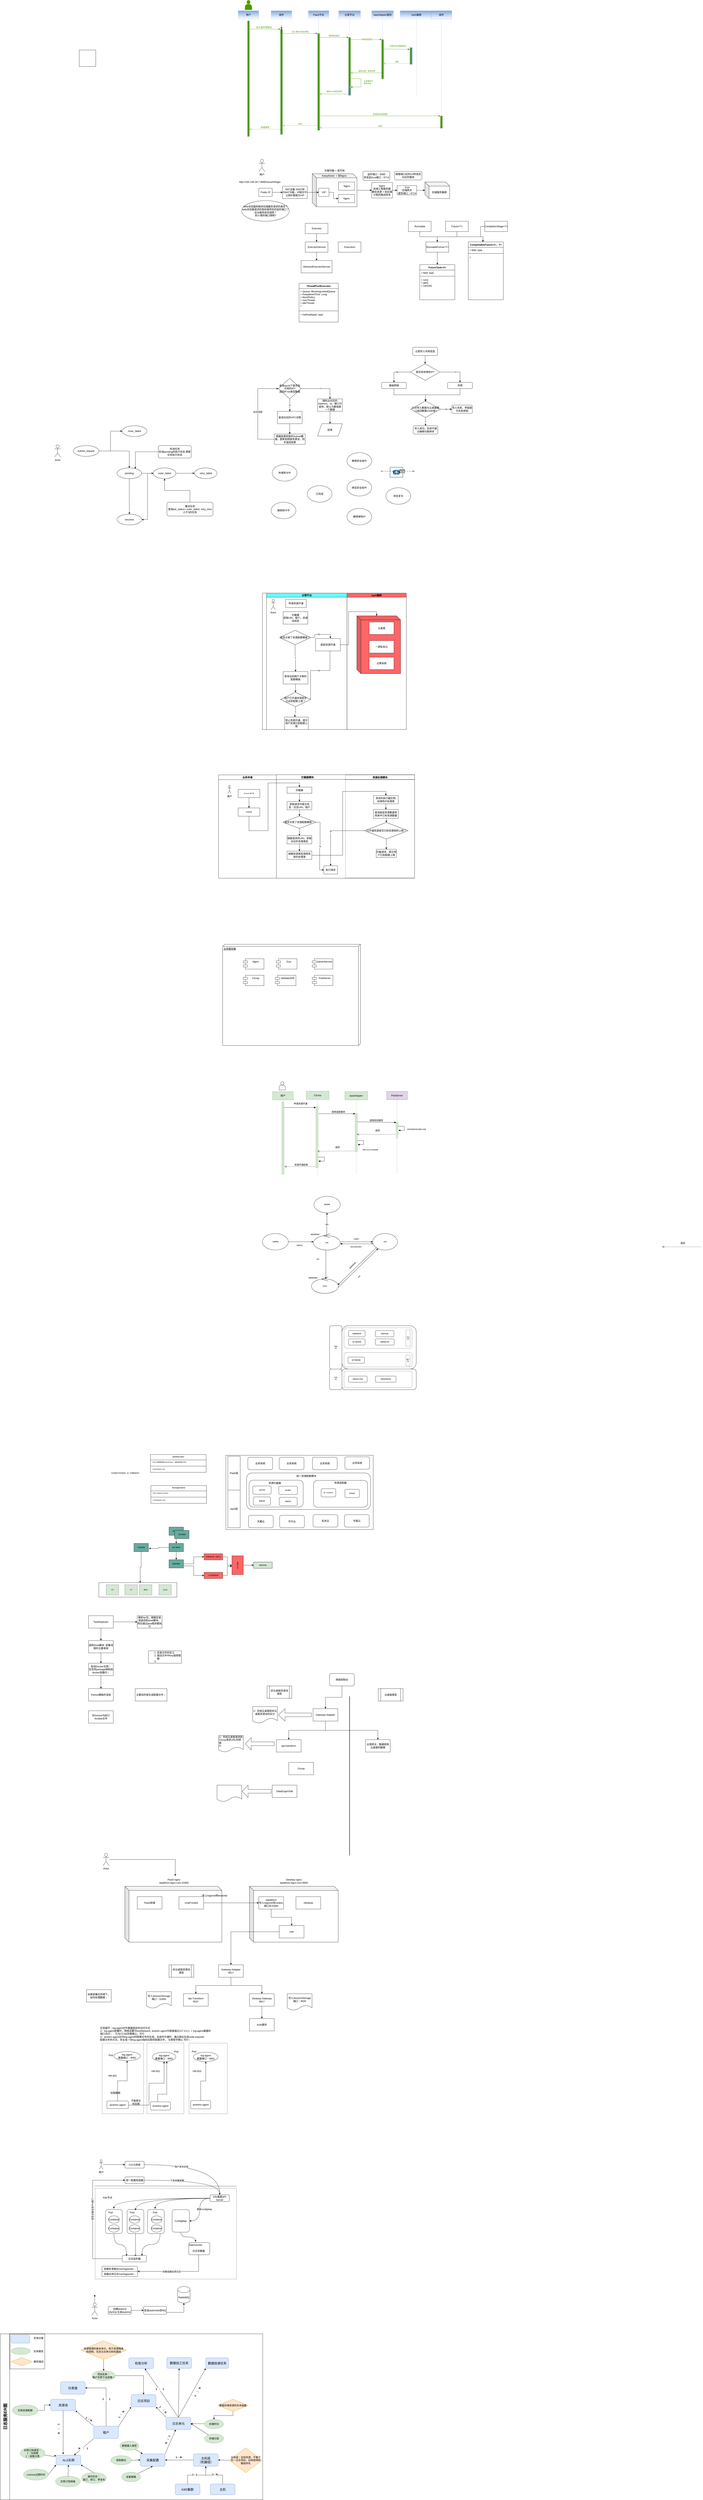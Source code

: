 <mxfile version="21.6.9" type="github">
  <diagram id="YKyKrxaOJm8cSqs0rw-M" name="Page-1">
    <mxGraphModel dx="4094" dy="1344" grid="1" gridSize="10" guides="1" tooltips="1" connect="1" arrows="1" fold="1" page="1" pageScale="1" pageWidth="827" pageHeight="1169" math="0" shadow="0">
      <root>
        <mxCell id="0" />
        <mxCell id="1" parent="0" />
        <mxCell id="RlNPRhiDvZ_aDvy_OEjr-61" value="运营侧" style="text;html=1;strokeColor=none;fillColor=none;align=center;verticalAlign=middle;whiteSpace=wrap;rounded=1;fontSize=7;rotation=90;shadow=0;sketch=0;glass=0;" parent="1" vertex="1">
          <mxGeometry x="840" y="6470" width="60" height="30" as="geometry" />
        </mxCell>
        <mxCell id="tBHKLctIXgyot9-Yo7T3-29" style="edgeStyle=orthogonalEdgeStyle;rounded=0;orthogonalLoop=1;jettySize=auto;html=1;" parent="1" source="tBHKLctIXgyot9-Yo7T3-6" target="tBHKLctIXgyot9-Yo7T3-15" edge="1">
          <mxGeometry relative="1" as="geometry" />
        </mxCell>
        <mxCell id="tBHKLctIXgyot9-Yo7T3-6" value="" style="shape=cube;whiteSpace=wrap;html=1;boundedLbl=1;backgroundOutline=1;darkOpacity=0.05;darkOpacity2=0.1;" parent="1" vertex="1">
          <mxGeometry x="414.25" y="850" width="216.5" height="160" as="geometry" />
        </mxCell>
        <mxCell id="91grLDrV8FItByj2K50K-4" value="" style="html=1;points=[];perimeter=orthogonalPerimeter;strokeColor=#99FF33;fillColor=#4D9900;" parent="1" vertex="1">
          <mxGeometry x="100" y="110" width="10" height="300" as="geometry" />
        </mxCell>
        <mxCell id="91grLDrV8FItByj2K50K-23" value="" style="html=1;points=[];perimeter=orthogonalPerimeter;strokeColor=#99FF33;fillColor=#4D9900;" parent="1" vertex="1">
          <mxGeometry x="100" y="110" width="10" height="560" as="geometry" />
        </mxCell>
        <mxCell id="91grLDrV8FItByj2K50K-33" value="" style="shape=actor;whiteSpace=wrap;html=1;strokeColor=#99FF33;fillColor=#4D9900;" parent="1" vertex="1">
          <mxGeometry x="87.5" y="10" width="35" height="47" as="geometry" />
        </mxCell>
        <mxCell id="91grLDrV8FItByj2K50K-48" value="" style="html=1;points=[];perimeter=orthogonalPerimeter;dashed=1;strokeColor=#7EA6E0;fillColor=#4D9900;" parent="1" vertex="1">
          <mxGeometry x="260" y="150" width="10" height="510" as="geometry" />
        </mxCell>
        <mxCell id="91grLDrV8FItByj2K50K-49" value="&lt;font color=&quot;#4d9900&quot;&gt;进入组件控制台&lt;/font&gt;" style="html=1;verticalAlign=bottom;endArrow=block;entryX=0;entryY=0;strokeColor=#4D9900;" parent="1" source="91grLDrV8FItByj2K50K-23" target="91grLDrV8FItByj2K50K-48" edge="1">
          <mxGeometry x="-0.067" relative="1" as="geometry">
            <mxPoint x="110" y="260" as="sourcePoint" />
            <Array as="points">
              <mxPoint x="190" y="150" />
            </Array>
            <mxPoint as="offset" />
          </mxGeometry>
        </mxCell>
        <mxCell id="91grLDrV8FItByj2K50K-50" value="完成绑定" style="html=1;verticalAlign=bottom;endArrow=open;dashed=1;endSize=8;exitX=0;exitY=0.95;strokeColor=#4D9900;fontColor=#4D9900;" parent="1" source="91grLDrV8FItByj2K50K-48" target="91grLDrV8FItByj2K50K-23" edge="1">
          <mxGeometry relative="1" as="geometry">
            <mxPoint x="110" y="336" as="targetPoint" />
          </mxGeometry>
        </mxCell>
        <mxCell id="tBHKLctIXgyot9-Yo7T3-201" value="" style="edgeStyle=orthogonalEdgeStyle;rounded=0;orthogonalLoop=1;jettySize=auto;html=1;" parent="1" source="91grLDrV8FItByj2K50K-54" target="91grLDrV8FItByj2K50K-48" edge="1">
          <mxGeometry relative="1" as="geometry" />
        </mxCell>
        <mxCell id="91grLDrV8FItByj2K50K-54" value="组件" style="shape=umlLifeline;perimeter=lifelinePerimeter;whiteSpace=wrap;html=1;container=1;collapsible=0;recursiveResize=0;outlineConnect=0;dashed=1;strokeColor=#7EA6E0;fillColor=#7EA6E0;gradientColor=#ffffff;" parent="1" vertex="1">
          <mxGeometry x="215" y="61" width="100" height="89" as="geometry" />
        </mxCell>
        <mxCell id="91grLDrV8FItByj2K50K-63" value="" style="html=1;points=[];perimeter=orthogonalPerimeter;dashed=1;fontSize=9;fontColor=#4D9900;strokeColor=#7EA6E0;fillColor=#4D9900;gradientDirection=west;" parent="1" vertex="1">
          <mxGeometry x="440" y="171" width="10" height="469" as="geometry" />
        </mxCell>
        <mxCell id="91grLDrV8FItByj2K50K-64" value="进入弹性IP绑定界面" style="html=1;verticalAlign=bottom;endArrow=block;entryX=0;entryY=0;labelBackgroundColor=none;fontSize=9;fontColor=#4D9900;strokeColor=#4D9900;" parent="1" target="91grLDrV8FItByj2K50K-63" edge="1">
          <mxGeometry relative="1" as="geometry">
            <mxPoint x="270" y="171" as="sourcePoint" />
          </mxGeometry>
        </mxCell>
        <mxCell id="91grLDrV8FItByj2K50K-65" value="返回" style="html=1;verticalAlign=bottom;endArrow=open;dashed=1;endSize=8;exitX=0;exitY=0.95;labelBackgroundColor=none;fontSize=9;fontColor=#4D9900;strokeColor=#4D9900;" parent="1" source="91grLDrV8FItByj2K50K-63" target="91grLDrV8FItByj2K50K-48" edge="1">
          <mxGeometry relative="1" as="geometry">
            <mxPoint x="270" y="247" as="targetPoint" />
          </mxGeometry>
        </mxCell>
        <mxCell id="91grLDrV8FItByj2K50K-66" value="PaaS平台" style="shape=umlLifeline;perimeter=lifelinePerimeter;whiteSpace=wrap;html=1;container=1;collapsible=0;recursiveResize=0;outlineConnect=0;dashed=1;strokeColor=#7EA6E0;fillColor=#7EA6E0;gradientColor=#ffffff;" parent="1" vertex="1">
          <mxGeometry x="395" y="61" width="100" height="109" as="geometry" />
        </mxCell>
        <mxCell id="91grLDrV8FItByj2K50K-74" value="PaaS平台" style="shape=umlLifeline;perimeter=lifelinePerimeter;whiteSpace=wrap;html=1;container=1;collapsible=0;recursiveResize=0;outlineConnect=0;dashed=1;fillColor=#7EA6E0;gradientColor=#ffffff;strokeColor=none;strokeWidth=3;" parent="91grLDrV8FItByj2K50K-66" vertex="1">
          <mxGeometry width="100" height="110" as="geometry" />
        </mxCell>
        <mxCell id="91grLDrV8FItByj2K50K-67" value="" style="html=1;points=[];perimeter=orthogonalPerimeter;dashed=1;fontSize=9;fontColor=#4D9900;strokeColor=#7EA6E0;fillColor=#4D9900;" parent="1" vertex="1">
          <mxGeometry x="590" y="190" width="10" height="260" as="geometry" />
        </mxCell>
        <mxCell id="91grLDrV8FItByj2K50K-68" value="调用绑定接口" style="html=1;verticalAlign=bottom;endArrow=block;entryX=0;entryY=0;labelBackgroundColor=none;fontSize=9;fontColor=#4D9900;strokeColor=#4D9900;" parent="1" target="91grLDrV8FItByj2K50K-67" edge="1">
          <mxGeometry relative="1" as="geometry">
            <mxPoint x="450" y="190" as="sourcePoint" />
          </mxGeometry>
        </mxCell>
        <mxCell id="91grLDrV8FItByj2K50K-69" value="通知PaaS绑定结束" style="html=1;verticalAlign=bottom;endArrow=open;endSize=8;labelBackgroundColor=none;fontSize=9;fontColor=#4D9900;strokeColor=#4D9900;exitX=-0.3;exitY=0.85;exitDx=0;exitDy=0;exitPerimeter=0;" parent="1" source="ZwiiK09C_VbupCyEyqyy-21" target="91grLDrV8FItByj2K50K-63" edge="1">
          <mxGeometry x="-0.022" y="-4" relative="1" as="geometry">
            <mxPoint x="450" y="266" as="targetPoint" />
            <mxPoint x="874.75" y="425.028" as="sourcePoint" />
            <mxPoint as="offset" />
          </mxGeometry>
        </mxCell>
        <mxCell id="91grLDrV8FItByj2K50K-70" value="云管平台" style="shape=umlLifeline;perimeter=lifelinePerimeter;whiteSpace=wrap;html=1;container=1;collapsible=0;recursiveResize=0;outlineConnect=0;dashed=1;strokeColor=#7EA6E0;fillColor=#7EA6E0;gradientColor=#ffffff;" parent="1" vertex="1">
          <mxGeometry x="542.25" y="61" width="105.5" height="129" as="geometry" />
        </mxCell>
        <mxCell id="91grLDrV8FItByj2K50K-80" value="用户" style="shape=umlLifeline;perimeter=lifelinePerimeter;whiteSpace=wrap;html=1;container=1;collapsible=0;recursiveResize=0;outlineConnect=0;dashed=1;strokeColor=#7EA6E0;fillColor=#7EA6E0;gradientColor=#ffffff;" parent="1" vertex="1">
          <mxGeometry x="55" y="61" width="100" height="49" as="geometry" />
        </mxCell>
        <mxCell id="91grLDrV8FItByj2K50K-92" value="" style="html=1;points=[];perimeter=orthogonalPerimeter;dashed=1;fontSize=9;fontColor=#4D9900;strokeColor=#7EA6E0;fillColor=#4D9900;" parent="1" vertex="1">
          <mxGeometry x="750" y="200" width="10" height="170" as="geometry" />
        </mxCell>
        <mxCell id="91grLDrV8FItByj2K50K-93" value="" style="html=1;verticalAlign=bottom;endArrow=block;entryX=0;entryY=0;labelBackgroundColor=none;fontSize=9;fontColor=#4D9900;strokeColor=#4D9900;" parent="1" target="91grLDrV8FItByj2K50K-92" edge="1">
          <mxGeometry relative="1" as="geometry">
            <mxPoint x="600" y="200" as="sourcePoint" />
          </mxGeometry>
        </mxCell>
        <mxCell id="ZwiiK09C_VbupCyEyqyy-1" value="调用适配接口" style="edgeLabel;html=1;align=center;verticalAlign=middle;resizable=0;points=[];fontSize=9;fontColor=#4D9900;" parent="91grLDrV8FItByj2K50K-93" vertex="1" connectable="0">
          <mxGeometry x="0.383" y="2" relative="1" as="geometry">
            <mxPoint x="-23" y="2" as="offset" />
          </mxGeometry>
        </mxCell>
        <mxCell id="91grLDrV8FItByj2K50K-94" value="通知云管，绑定结束" style="html=1;verticalAlign=bottom;endArrow=open;endSize=8;exitX=0;exitY=0.95;labelBackgroundColor=none;fontSize=9;fontColor=#4D9900;strokeColor=#4D9900;" parent="1" source="91grLDrV8FItByj2K50K-92" target="91grLDrV8FItByj2K50K-67" edge="1">
          <mxGeometry x="-0.042" relative="1" as="geometry">
            <mxPoint x="600" y="276" as="targetPoint" />
            <mxPoint as="offset" />
          </mxGeometry>
        </mxCell>
        <mxCell id="91grLDrV8FItByj2K50K-102" value="IaaS集群" style="shape=umlLifeline;perimeter=lifelinePerimeter;whiteSpace=wrap;html=1;container=1;collapsible=0;recursiveResize=0;outlineConnect=0;dashed=1;strokeColor=#7EA6E0;fillColor=#7EA6E0;gradientColor=#ffffff;" parent="1" vertex="1">
          <mxGeometry x="840" y="61" width="158" height="419" as="geometry" />
        </mxCell>
        <mxCell id="ZwiiK09C_VbupCyEyqyy-16" value="" style="html=1;points=[];perimeter=orthogonalPerimeter;fontSize=9;fontColor=#4D9900;strokeColor=#7EA6E0;strokeWidth=3;fillColor=#4D9900;gradientColor=none;" parent="91grLDrV8FItByj2K50K-102" vertex="1">
          <mxGeometry x="47.75" y="179" width="10" height="80" as="geometry" />
        </mxCell>
        <mxCell id="91grLDrV8FItByj2K50K-109" value="发送绑定结果通知" style="html=1;verticalAlign=bottom;endArrow=block;entryX=0;entryY=0;labelBackgroundColor=none;fontSize=9;fontColor=#4D9900;strokeColor=#4D9900;" parent="1" source="91grLDrV8FItByj2K50K-63" target="91grLDrV8FItByj2K50K-108" edge="1">
          <mxGeometry relative="1" as="geometry">
            <mxPoint x="449" y="420" as="sourcePoint" />
          </mxGeometry>
        </mxCell>
        <mxCell id="91grLDrV8FItByj2K50K-110" value="返回" style="html=1;verticalAlign=bottom;endArrow=open;dashed=1;endSize=8;exitX=0;exitY=0.95;labelBackgroundColor=none;fontSize=9;fontColor=#4D9900;strokeColor=#4D9900;" parent="1" source="91grLDrV8FItByj2K50K-108" target="91grLDrV8FItByj2K50K-63" edge="1">
          <mxGeometry relative="1" as="geometry">
            <mxPoint x="450" y="336" as="targetPoint" />
          </mxGeometry>
        </mxCell>
        <mxCell id="91grLDrV8FItByj2K50K-117" value="组件" style="shape=umlLifeline;perimeter=lifelinePerimeter;whiteSpace=wrap;html=1;container=1;collapsible=0;recursiveResize=0;outlineConnect=0;strokeColor=#7EA6E0;fillColor=#7EA6E0;gradientColor=#ffffff;perimeterSpacing=3;" parent="1" vertex="1">
          <mxGeometry x="990" y="61" width="100" height="509" as="geometry" />
        </mxCell>
        <mxCell id="ZwiiK09C_VbupCyEyqyy-7" value="IaasAdapter服务" style="shape=umlLifeline;perimeter=lifelinePerimeter;whiteSpace=wrap;html=1;container=1;collapsible=0;recursiveResize=0;outlineConnect=0;dashed=1;strokeColor=#7EA6E0;fillColor=#7EA6E0;gradientColor=#ffffff;" parent="1" vertex="1">
          <mxGeometry x="702.25" y="61" width="105.5" height="139" as="geometry" />
        </mxCell>
        <mxCell id="ZwiiK09C_VbupCyEyqyy-8" value="" style="html=1;points=[];perimeter=orthogonalPerimeter;dashed=1;fontSize=9;fontColor=#4D9900;strokeColor=#7EA6E0;fillColor=#4D9900;" parent="ZwiiK09C_VbupCyEyqyy-7" vertex="1">
          <mxGeometry x="47.75" y="259" width="10" height="71" as="geometry" />
        </mxCell>
        <mxCell id="ZwiiK09C_VbupCyEyqyy-17" value="资源池对应集群接口" style="html=1;verticalAlign=bottom;endArrow=block;labelBackgroundColor=none;fontSize=9;fontColor=#4D9900;strokeColor=#4D9900;entryX=-0.175;entryY=0.098;entryDx=0;entryDy=0;entryPerimeter=0;" parent="1" target="ZwiiK09C_VbupCyEyqyy-16" edge="1">
          <mxGeometry x="0.164" y="7" relative="1" as="geometry">
            <mxPoint x="751.81" y="246" as="sourcePoint" />
            <mxPoint x="880" y="246" as="targetPoint" />
            <mxPoint as="offset" />
          </mxGeometry>
        </mxCell>
        <mxCell id="ZwiiK09C_VbupCyEyqyy-18" value="返回" style="html=1;verticalAlign=bottom;endArrow=open;dashed=1;endSize=8;exitX=0;exitY=0.95;labelBackgroundColor=none;fontSize=9;fontColor=#4D9900;strokeColor=#4D9900;" parent="1" source="ZwiiK09C_VbupCyEyqyy-16" edge="1">
          <mxGeometry relative="1" as="geometry">
            <mxPoint x="760" y="316" as="targetPoint" />
          </mxGeometry>
        </mxCell>
        <mxCell id="91grLDrV8FItByj2K50K-108" value="" style="html=1;points=[];perimeter=orthogonalPerimeter;dashed=1;fontSize=9;fontColor=#4D9900;strokeColor=#7EA6E0;fillColor=#4D9900;" parent="1" vertex="1">
          <mxGeometry x="1035" y="570" width="10" height="60" as="geometry" />
        </mxCell>
        <mxCell id="ZwiiK09C_VbupCyEyqyy-21" value="" style="html=1;points=[];perimeter=orthogonalPerimeter;fontSize=9;fontColor=#4D9900;strokeColor=#7EA6E0;strokeWidth=3;fillColor=#4D9900;gradientColor=none;" parent="1" vertex="1">
          <mxGeometry x="590" y="430" width="10" height="40" as="geometry" />
        </mxCell>
        <mxCell id="ZwiiK09C_VbupCyEyqyy-22" value="记录弹性IP&lt;br&gt;绑定状态" style="edgeStyle=orthogonalEdgeStyle;html=1;align=left;spacingLeft=2;endArrow=block;rounded=0;labelBackgroundColor=none;fontSize=9;fontColor=#4D9900;strokeColor=#4D9900;" parent="1" edge="1">
          <mxGeometry y="10" relative="1" as="geometry">
            <mxPoint x="594" y="390" as="sourcePoint" />
            <Array as="points">
              <mxPoint x="650" y="390" />
              <mxPoint x="650" y="430" />
            </Array>
            <mxPoint x="600" y="430" as="targetPoint" />
            <mxPoint as="offset" />
          </mxGeometry>
        </mxCell>
        <mxCell id="tBHKLctIXgyot9-Yo7T3-18" style="edgeStyle=orthogonalEdgeStyle;rounded=0;orthogonalLoop=1;jettySize=auto;html=1;exitX=1;exitY=0.5;exitDx=0;exitDy=0;entryX=0;entryY=0.5;entryDx=0;entryDy=0;" parent="1" source="tBHKLctIXgyot9-Yo7T3-1" target="tBHKLctIXgyot9-Yo7T3-2" edge="1">
          <mxGeometry relative="1" as="geometry" />
        </mxCell>
        <mxCell id="tBHKLctIXgyot9-Yo7T3-1" value="Public IP" style="rounded=0;whiteSpace=wrap;html=1;" parent="1" vertex="1">
          <mxGeometry x="155" y="920" width="65" height="40" as="geometry" />
        </mxCell>
        <mxCell id="tBHKLctIXgyot9-Yo7T3-20" style="edgeStyle=orthogonalEdgeStyle;rounded=0;orthogonalLoop=1;jettySize=auto;html=1;exitX=1;exitY=0.5;exitDx=0;exitDy=0;entryX=0;entryY=0.5;entryDx=0;entryDy=0;" parent="1" source="tBHKLctIXgyot9-Yo7T3-2" target="tBHKLctIXgyot9-Yo7T3-3" edge="1">
          <mxGeometry relative="1" as="geometry" />
        </mxCell>
        <mxCell id="tBHKLctIXgyot9-Yo7T3-2" value="NAT设备 SNAT和DNAT功能，IP报文中公网IP替换为VIP" style="rounded=0;whiteSpace=wrap;html=1;" parent="1" vertex="1">
          <mxGeometry x="270" y="910" width="120" height="60" as="geometry" />
        </mxCell>
        <mxCell id="tBHKLctIXgyot9-Yo7T3-21" value="" style="edgeStyle=orthogonalEdgeStyle;rounded=0;orthogonalLoop=1;jettySize=auto;html=1;" parent="1" source="tBHKLctIXgyot9-Yo7T3-3" target="tBHKLctIXgyot9-Yo7T3-5" edge="1">
          <mxGeometry relative="1" as="geometry" />
        </mxCell>
        <mxCell id="tBHKLctIXgyot9-Yo7T3-3" value="VIP" style="rounded=0;whiteSpace=wrap;html=1;" parent="1" vertex="1">
          <mxGeometry x="445" y="920" width="50" height="40" as="geometry" />
        </mxCell>
        <mxCell id="tBHKLctIXgyot9-Yo7T3-4" value="Nginx" style="rounded=0;whiteSpace=wrap;html=1;" parent="1" vertex="1">
          <mxGeometry x="541.5" y="890" width="78.5" height="40" as="geometry" />
        </mxCell>
        <mxCell id="tBHKLctIXgyot9-Yo7T3-5" value="Nginx" style="rounded=0;whiteSpace=wrap;html=1;" parent="1" vertex="1">
          <mxGeometry x="540" y="950" width="80" height="40" as="geometry" />
        </mxCell>
        <mxCell id="tBHKLctIXgyot9-Yo7T3-12" value="KeepAlived&amp;nbsp; + 双Nginx&amp;nbsp;" style="text;html=1;strokeColor=none;fillColor=none;align=center;verticalAlign=middle;whiteSpace=wrap;rounded=0;" parent="1" vertex="1">
          <mxGeometry x="445" y="855" width="155" height="10" as="geometry" />
        </mxCell>
        <mxCell id="tBHKLctIXgyot9-Yo7T3-14" value="负载均衡 + 高可用" style="text;html=1;strokeColor=none;fillColor=none;align=center;verticalAlign=middle;whiteSpace=wrap;rounded=0;" parent="1" vertex="1">
          <mxGeometry x="472.25" y="830" width="100" height="10" as="geometry" />
        </mxCell>
        <mxCell id="tBHKLctIXgyot9-Yo7T3-31" style="edgeStyle=orthogonalEdgeStyle;rounded=0;orthogonalLoop=1;jettySize=auto;html=1;exitX=1;exitY=0.5;exitDx=0;exitDy=0;" parent="1" source="tBHKLctIXgyot9-Yo7T3-15" target="tBHKLctIXgyot9-Yo7T3-16" edge="1">
          <mxGeometry relative="1" as="geometry" />
        </mxCell>
        <mxCell id="tBHKLctIXgyot9-Yo7T3-15" value="Nginx&lt;br&gt;前端工程服务器&lt;br&gt;静态资源 + 前后端分离的路由转发" style="rounded=0;whiteSpace=wrap;html=1;" parent="1" vertex="1">
          <mxGeometry x="702.25" y="892.5" width="100" height="75" as="geometry" />
        </mxCell>
        <mxCell id="tBHKLctIXgyot9-Yo7T3-32" style="edgeStyle=orthogonalEdgeStyle;rounded=0;orthogonalLoop=1;jettySize=auto;html=1;exitX=1;exitY=0.5;exitDx=0;exitDy=0;" parent="1" source="tBHKLctIXgyot9-Yo7T3-16" target="tBHKLctIXgyot9-Yo7T3-17" edge="1">
          <mxGeometry relative="1" as="geometry" />
        </mxCell>
        <mxCell id="tBHKLctIXgyot9-Yo7T3-16" value="Zuul&lt;br&gt;后端网关&lt;br&gt;服务端口：8714" style="rounded=0;whiteSpace=wrap;html=1;" parent="1" vertex="1">
          <mxGeometry x="825.5" y="907.5" width="94.5" height="45" as="geometry" />
        </mxCell>
        <mxCell id="tBHKLctIXgyot9-Yo7T3-17" value="后端服务集群" style="shape=cube;whiteSpace=wrap;html=1;boundedLbl=1;backgroundOutline=1;darkOpacity=0.05;darkOpacity2=0.1;" parent="1" vertex="1">
          <mxGeometry x="960" y="890" width="120" height="80" as="geometry" />
        </mxCell>
        <mxCell id="tBHKLctIXgyot9-Yo7T3-26" value="用户" style="shape=umlActor;verticalLabelPosition=bottom;verticalAlign=top;html=1;outlineConnect=0;" parent="1" vertex="1">
          <mxGeometry x="155" y="780" width="30" height="60" as="geometry" />
        </mxCell>
        <mxCell id="tBHKLctIXgyot9-Yo7T3-35" value="http://183.146.30.7:8080/cloud/#/login" style="text;html=1;strokeColor=none;fillColor=none;align=center;verticalAlign=middle;whiteSpace=wrap;rounded=0;" parent="1" vertex="1">
          <mxGeometry x="140" y="880" width="40" height="20" as="geometry" />
        </mxCell>
        <mxCell id="tBHKLctIXgyot9-Yo7T3-39" value="监听端口：8080&lt;br&gt;转发到Zuul端口：8714" style="rounded=1;whiteSpace=wrap;html=1;" parent="1" vertex="1">
          <mxGeometry x="660" y="837.5" width="130" height="45" as="geometry" />
        </mxCell>
        <mxCell id="tBHKLctIXgyot9-Yo7T3-40" value="根据端口后的Url转发到对应的服务" style="rounded=1;whiteSpace=wrap;html=1;" parent="1" vertex="1">
          <mxGeometry x="813.25" y="838.75" width="132.25" height="41.25" as="geometry" />
        </mxCell>
        <mxCell id="tBHKLctIXgyot9-Yo7T3-43" value="Web浏览器和程序后端服务请求的差异？&lt;br&gt;web浏览器请求的是前端项目的监听端口？&lt;br&gt;后台服务如何调用？&lt;br&gt;防火墙的端口限制?" style="ellipse;whiteSpace=wrap;html=1;" parent="1" vertex="1">
          <mxGeometry x="72.5" y="980" width="230" height="100" as="geometry" />
        </mxCell>
        <mxCell id="yy9VEolmiOXdHBrrqAr6-3" style="edgeStyle=orthogonalEdgeStyle;rounded=0;orthogonalLoop=1;jettySize=auto;html=1;exitX=0.5;exitY=1;exitDx=0;exitDy=0;" parent="1" source="yy9VEolmiOXdHBrrqAr6-1" target="yy9VEolmiOXdHBrrqAr6-2" edge="1">
          <mxGeometry relative="1" as="geometry" />
        </mxCell>
        <mxCell id="yy9VEolmiOXdHBrrqAr6-1" value="Executor" style="html=1;" parent="1" vertex="1">
          <mxGeometry x="380" y="1090" width="110" height="50" as="geometry" />
        </mxCell>
        <mxCell id="yy9VEolmiOXdHBrrqAr6-6" style="edgeStyle=orthogonalEdgeStyle;rounded=0;orthogonalLoop=1;jettySize=auto;html=1;exitX=0.5;exitY=1;exitDx=0;exitDy=0;entryX=0.5;entryY=0;entryDx=0;entryDy=0;" parent="1" source="yy9VEolmiOXdHBrrqAr6-2" target="yy9VEolmiOXdHBrrqAr6-4" edge="1">
          <mxGeometry relative="1" as="geometry" />
        </mxCell>
        <mxCell id="yy9VEolmiOXdHBrrqAr6-2" value="ExecutorService" style="html=1;" parent="1" vertex="1">
          <mxGeometry x="380" y="1180" width="110" height="50" as="geometry" />
        </mxCell>
        <mxCell id="yy9VEolmiOXdHBrrqAr6-4" value="AbstractExecutorServcie" style="html=1;" parent="1" vertex="1">
          <mxGeometry x="360" y="1270" width="150" height="60" as="geometry" />
        </mxCell>
        <mxCell id="yy9VEolmiOXdHBrrqAr6-10" value="ThreadPoolExecutor" style="swimlane;fontStyle=1;align=center;verticalAlign=top;childLayout=stackLayout;horizontal=1;startSize=26;horizontalStack=0;resizeParent=1;resizeParentMax=0;resizeLast=0;collapsible=1;marginBottom=0;" parent="1" vertex="1">
          <mxGeometry x="350" y="1380" width="190" height="188" as="geometry" />
        </mxCell>
        <mxCell id="yy9VEolmiOXdHBrrqAr6-11" value="+ Queue: BlockingLinkedQueue&#xa;+ KeepalivedTime: Long&#xa;+ AbortPolicy:&#xa;+ maxThread&#xa;+ idleThread:&#xa;+&#xa;" style="text;strokeColor=none;fillColor=none;align=left;verticalAlign=top;spacingLeft=4;spacingRight=4;overflow=hidden;rotatable=0;points=[[0,0.5],[1,0.5]];portConstraint=eastwest;" parent="yy9VEolmiOXdHBrrqAr6-10" vertex="1">
          <mxGeometry y="26" width="190" height="104" as="geometry" />
        </mxCell>
        <mxCell id="yy9VEolmiOXdHBrrqAr6-12" value="" style="line;strokeWidth=1;fillColor=none;align=left;verticalAlign=middle;spacingTop=-1;spacingLeft=3;spacingRight=3;rotatable=0;labelPosition=right;points=[];portConstraint=eastwest;" parent="yy9VEolmiOXdHBrrqAr6-10" vertex="1">
          <mxGeometry y="130" width="190" height="8" as="geometry" />
        </mxCell>
        <mxCell id="yy9VEolmiOXdHBrrqAr6-13" value="+ method(type): type" style="text;strokeColor=none;fillColor=none;align=left;verticalAlign=top;spacingLeft=4;spacingRight=4;overflow=hidden;rotatable=0;points=[[0,0.5],[1,0.5]];portConstraint=eastwest;" parent="yy9VEolmiOXdHBrrqAr6-10" vertex="1">
          <mxGeometry y="138" width="190" height="50" as="geometry" />
        </mxCell>
        <mxCell id="yy9VEolmiOXdHBrrqAr6-14" value="Executors&lt;br&gt;" style="html=1;" parent="1" vertex="1">
          <mxGeometry x="540" y="1180" width="110" height="50" as="geometry" />
        </mxCell>
        <mxCell id="yy9VEolmiOXdHBrrqAr6-18" style="edgeStyle=orthogonalEdgeStyle;rounded=0;orthogonalLoop=1;jettySize=auto;html=1;exitX=0.5;exitY=1;exitDx=0;exitDy=0;entryX=0.5;entryY=0;entryDx=0;entryDy=0;" parent="1" source="yy9VEolmiOXdHBrrqAr6-15" target="yy9VEolmiOXdHBrrqAr6-17" edge="1">
          <mxGeometry relative="1" as="geometry" />
        </mxCell>
        <mxCell id="yy9VEolmiOXdHBrrqAr6-15" value="Runnable" style="html=1;" parent="1" vertex="1">
          <mxGeometry x="880" y="1080" width="110" height="50" as="geometry" />
        </mxCell>
        <mxCell id="yy9VEolmiOXdHBrrqAr6-19" style="edgeStyle=orthogonalEdgeStyle;rounded=0;orthogonalLoop=1;jettySize=auto;html=1;entryX=0.5;entryY=0;entryDx=0;entryDy=0;" parent="1" source="yy9VEolmiOXdHBrrqAr6-16" target="yy9VEolmiOXdHBrrqAr6-17" edge="1">
          <mxGeometry relative="1" as="geometry" />
        </mxCell>
        <mxCell id="yy9VEolmiOXdHBrrqAr6-24" style="edgeStyle=orthogonalEdgeStyle;rounded=0;orthogonalLoop=1;jettySize=auto;html=1;exitX=0.5;exitY=1;exitDx=0;exitDy=0;entryX=0.5;entryY=0;entryDx=0;entryDy=0;" parent="1" source="yy9VEolmiOXdHBrrqAr6-16" edge="1">
          <mxGeometry relative="1" as="geometry">
            <mxPoint x="1241.0" y="1180" as="targetPoint" />
          </mxGeometry>
        </mxCell>
        <mxCell id="yy9VEolmiOXdHBrrqAr6-16" value="Future&amp;lt;T&amp;gt;" style="html=1;" parent="1" vertex="1">
          <mxGeometry x="1060" y="1080" width="110" height="50" as="geometry" />
        </mxCell>
        <mxCell id="yy9VEolmiOXdHBrrqAr6-33" style="edgeStyle=orthogonalEdgeStyle;rounded=0;orthogonalLoop=1;jettySize=auto;html=1;exitX=0.5;exitY=1;exitDx=0;exitDy=0;" parent="1" source="yy9VEolmiOXdHBrrqAr6-17" target="yy9VEolmiOXdHBrrqAr6-29" edge="1">
          <mxGeometry relative="1" as="geometry" />
        </mxCell>
        <mxCell id="yy9VEolmiOXdHBrrqAr6-17" value="RunnableFutrue&amp;lt;T&amp;gt;" style="html=1;" parent="1" vertex="1">
          <mxGeometry x="965" y="1180" width="110" height="50" as="geometry" />
        </mxCell>
        <mxCell id="yy9VEolmiOXdHBrrqAr6-23" style="edgeStyle=orthogonalEdgeStyle;rounded=0;orthogonalLoop=1;jettySize=auto;html=1;" parent="1" source="yy9VEolmiOXdHBrrqAr6-21" edge="1">
          <mxGeometry relative="1" as="geometry">
            <mxPoint x="1241.0" y="1180" as="targetPoint" />
          </mxGeometry>
        </mxCell>
        <mxCell id="yy9VEolmiOXdHBrrqAr6-21" value="CompletionStage&amp;lt;T&amp;gt;" style="html=1;" parent="1" vertex="1">
          <mxGeometry x="1250" y="1080" width="110" height="50" as="geometry" />
        </mxCell>
        <mxCell id="yy9VEolmiOXdHBrrqAr6-25" value="CompletableFuture&lt;V， T&gt;" style="swimlane;fontStyle=1;align=center;verticalAlign=top;childLayout=stackLayout;horizontal=1;startSize=26;horizontalStack=0;resizeParent=1;resizeParentMax=0;resizeLast=0;collapsible=1;marginBottom=0;" parent="1" vertex="1">
          <mxGeometry x="1170" y="1180" width="170" height="280" as="geometry" />
        </mxCell>
        <mxCell id="yy9VEolmiOXdHBrrqAr6-26" value="+ field: type" style="text;strokeColor=none;fillColor=none;align=left;verticalAlign=top;spacingLeft=4;spacingRight=4;overflow=hidden;rotatable=0;points=[[0,0.5],[1,0.5]];portConstraint=eastwest;" parent="yy9VEolmiOXdHBrrqAr6-25" vertex="1">
          <mxGeometry y="26" width="170" height="26" as="geometry" />
        </mxCell>
        <mxCell id="yy9VEolmiOXdHBrrqAr6-27" value="" style="line;strokeWidth=1;fillColor=none;align=left;verticalAlign=middle;spacingTop=-1;spacingLeft=3;spacingRight=3;rotatable=0;labelPosition=right;points=[];portConstraint=eastwest;" parent="yy9VEolmiOXdHBrrqAr6-25" vertex="1">
          <mxGeometry y="52" width="170" height="8" as="geometry" />
        </mxCell>
        <mxCell id="yy9VEolmiOXdHBrrqAr6-28" value="+ " style="text;strokeColor=none;fillColor=none;align=left;verticalAlign=top;spacingLeft=4;spacingRight=4;overflow=hidden;rotatable=0;points=[[0,0.5],[1,0.5]];portConstraint=eastwest;" parent="yy9VEolmiOXdHBrrqAr6-25" vertex="1">
          <mxGeometry y="60" width="170" height="220" as="geometry" />
        </mxCell>
        <mxCell id="yy9VEolmiOXdHBrrqAr6-29" value="FutureTask&lt;V&gt;" style="swimlane;fontStyle=1;align=center;verticalAlign=top;childLayout=stackLayout;horizontal=1;startSize=26;horizontalStack=0;resizeParent=1;resizeParentMax=0;resizeLast=0;collapsible=1;marginBottom=0;" parent="1" vertex="1">
          <mxGeometry x="935" y="1290" width="170" height="170" as="geometry" />
        </mxCell>
        <mxCell id="yy9VEolmiOXdHBrrqAr6-30" value="+ field: type" style="text;strokeColor=none;fillColor=none;align=left;verticalAlign=top;spacingLeft=4;spacingRight=4;overflow=hidden;rotatable=0;points=[[0,0.5],[1,0.5]];portConstraint=eastwest;" parent="yy9VEolmiOXdHBrrqAr6-29" vertex="1">
          <mxGeometry y="26" width="170" height="26" as="geometry" />
        </mxCell>
        <mxCell id="yy9VEolmiOXdHBrrqAr6-31" value="" style="line;strokeWidth=1;fillColor=none;align=left;verticalAlign=middle;spacingTop=-1;spacingLeft=3;spacingRight=3;rotatable=0;labelPosition=right;points=[];portConstraint=eastwest;" parent="yy9VEolmiOXdHBrrqAr6-29" vertex="1">
          <mxGeometry y="52" width="170" height="8" as="geometry" />
        </mxCell>
        <mxCell id="yy9VEolmiOXdHBrrqAr6-32" value="+ run()&#xa;+ get()&#xa;+ cancel()&#xa;" style="text;strokeColor=none;fillColor=none;align=left;verticalAlign=top;spacingLeft=4;spacingRight=4;overflow=hidden;rotatable=0;points=[[0,0.5],[1,0.5]];portConstraint=eastwest;" parent="yy9VEolmiOXdHBrrqAr6-29" vertex="1">
          <mxGeometry y="60" width="170" height="110" as="geometry" />
        </mxCell>
        <mxCell id="KicvQ8EtTO4RB6WsqThv-13" value="N" style="edgeStyle=orthogonalEdgeStyle;rounded=0;orthogonalLoop=1;jettySize=auto;html=1;exitX=0.5;exitY=1;exitDx=0;exitDy=0;entryX=0.5;entryY=0;entryDx=0;entryDy=0;" parent="1" source="KicvQ8EtTO4RB6WsqThv-2" target="KicvQ8EtTO4RB6WsqThv-5" edge="1">
          <mxGeometry relative="1" as="geometry" />
        </mxCell>
        <mxCell id="KicvQ8EtTO4RB6WsqThv-15" value="Y" style="edgeStyle=orthogonalEdgeStyle;rounded=0;orthogonalLoop=1;jettySize=auto;html=1;entryX=0.5;entryY=0;entryDx=0;entryDy=0;" parent="1" source="KicvQ8EtTO4RB6WsqThv-2" target="KicvQ8EtTO4RB6WsqThv-3" edge="1">
          <mxGeometry relative="1" as="geometry" />
        </mxCell>
        <mxCell id="KicvQ8EtTO4RB6WsqThv-2" value="查询vpcId下是否有可用的IP?&lt;br&gt;返回IP list类型数据" style="rhombus;whiteSpace=wrap;html=1;" parent="1" vertex="1">
          <mxGeometry x="250" y="1840" width="110" height="100" as="geometry" />
        </mxCell>
        <mxCell id="KicvQ8EtTO4RB6WsqThv-10" style="edgeStyle=orthogonalEdgeStyle;rounded=0;orthogonalLoop=1;jettySize=auto;html=1;exitX=0.5;exitY=1;exitDx=0;exitDy=0;" parent="1" source="KicvQ8EtTO4RB6WsqThv-3" target="KicvQ8EtTO4RB6WsqThv-9" edge="1">
          <mxGeometry relative="1" as="geometry" />
        </mxCell>
        <mxCell id="KicvQ8EtTO4RB6WsqThv-3" value="随机出对应的Address，Id，接口可提供，默认为数组第一个数据" style="rounded=0;whiteSpace=wrap;html=1;" parent="1" vertex="1">
          <mxGeometry x="440" y="1940" width="120" height="60" as="geometry" />
        </mxCell>
        <mxCell id="KicvQ8EtTO4RB6WsqThv-8" style="edgeStyle=orthogonalEdgeStyle;rounded=0;orthogonalLoop=1;jettySize=auto;html=1;exitX=0.5;exitY=1;exitDx=0;exitDy=0;entryX=0.5;entryY=0;entryDx=0;entryDy=0;" parent="1" source="KicvQ8EtTO4RB6WsqThv-5" target="KicvQ8EtTO4RB6WsqThv-7" edge="1">
          <mxGeometry relative="1" as="geometry" />
        </mxCell>
        <mxCell id="KicvQ8EtTO4RB6WsqThv-5" value="查询对应的VPC详情" style="rounded=0;whiteSpace=wrap;html=1;" parent="1" vertex="1">
          <mxGeometry x="245" y="2000" width="120" height="60" as="geometry" />
        </mxCell>
        <mxCell id="KicvQ8EtTO4RB6WsqThv-12" value="反向流程" style="edgeStyle=orthogonalEdgeStyle;rounded=0;orthogonalLoop=1;jettySize=auto;html=1;entryX=0;entryY=0.5;entryDx=0;entryDy=0;" parent="1" source="KicvQ8EtTO4RB6WsqThv-7" target="KicvQ8EtTO4RB6WsqThv-2" edge="1">
          <mxGeometry relative="1" as="geometry">
            <Array as="points">
              <mxPoint x="150" y="2135" />
              <mxPoint x="150" y="1890" />
            </Array>
          </mxGeometry>
        </mxCell>
        <mxCell id="KicvQ8EtTO4RB6WsqThv-7" value="根据结果获取的Subnet数据，更新到网络资源池，同步返回结果" style="rounded=0;whiteSpace=wrap;html=1;" parent="1" vertex="1">
          <mxGeometry x="230" y="2110" width="150" height="50" as="geometry" />
        </mxCell>
        <mxCell id="KicvQ8EtTO4RB6WsqThv-9" value="结束" style="shape=parallelogram;perimeter=parallelogramPerimeter;whiteSpace=wrap;html=1;fixedSize=1;" parent="1" vertex="1">
          <mxGeometry x="440" y="2060" width="120" height="60" as="geometry" />
        </mxCell>
        <mxCell id="dexDQ5NJyNWIRSyvoCWC-11" style="edgeStyle=orthogonalEdgeStyle;rounded=0;orthogonalLoop=1;jettySize=auto;html=1;exitX=0.5;exitY=1;exitDx=0;exitDy=0;entryX=0.5;entryY=0;entryDx=0;entryDy=0;" parent="1" source="dexDQ5NJyNWIRSyvoCWC-2" target="dexDQ5NJyNWIRSyvoCWC-4" edge="1">
          <mxGeometry relative="1" as="geometry" />
        </mxCell>
        <mxCell id="dexDQ5NJyNWIRSyvoCWC-2" value="云管导入外网信息" style="rounded=1;whiteSpace=wrap;html=1;" parent="1" vertex="1">
          <mxGeometry x="901" y="1690" width="120" height="40" as="geometry" />
        </mxCell>
        <mxCell id="dexDQ5NJyNWIRSyvoCWC-12" value="N" style="edgeStyle=orthogonalEdgeStyle;rounded=0;orthogonalLoop=1;jettySize=auto;html=1;exitX=0;exitY=0.5;exitDx=0;exitDy=0;entryX=0.5;entryY=0;entryDx=0;entryDy=0;" parent="1" source="dexDQ5NJyNWIRSyvoCWC-4" target="dexDQ5NJyNWIRSyvoCWC-8" edge="1">
          <mxGeometry relative="1" as="geometry" />
        </mxCell>
        <mxCell id="dexDQ5NJyNWIRSyvoCWC-33" value="Y" style="edgeStyle=orthogonalEdgeStyle;rounded=0;orthogonalLoop=1;jettySize=auto;html=1;entryX=0.5;entryY=0;entryDx=0;entryDy=0;" parent="1" source="dexDQ5NJyNWIRSyvoCWC-4" target="dexDQ5NJyNWIRSyvoCWC-10" edge="1">
          <mxGeometry relative="1" as="geometry" />
        </mxCell>
        <mxCell id="dexDQ5NJyNWIRSyvoCWC-4" value="是否具有弹性IP?" style="rhombus;whiteSpace=wrap;html=1;" parent="1" vertex="1">
          <mxGeometry x="889" y="1770" width="144" height="80" as="geometry" />
        </mxCell>
        <mxCell id="dexDQ5NJyNWIRSyvoCWC-5" style="edgeStyle=orthogonalEdgeStyle;rounded=0;orthogonalLoop=1;jettySize=auto;html=1;exitX=0.5;exitY=1;exitDx=0;exitDy=0;" parent="1" source="dexDQ5NJyNWIRSyvoCWC-4" target="dexDQ5NJyNWIRSyvoCWC-4" edge="1">
          <mxGeometry relative="1" as="geometry" />
        </mxCell>
        <mxCell id="dexDQ5NJyNWIRSyvoCWC-23" value="Y" style="edgeStyle=orthogonalEdgeStyle;rounded=0;orthogonalLoop=1;jettySize=auto;html=1;exitX=0.5;exitY=1;exitDx=0;exitDy=0;" parent="1" source="dexDQ5NJyNWIRSyvoCWC-7" target="dexDQ5NJyNWIRSyvoCWC-22" edge="1">
          <mxGeometry relative="1" as="geometry" />
        </mxCell>
        <mxCell id="dexDQ5NJyNWIRSyvoCWC-26" value="N" style="edgeStyle=orthogonalEdgeStyle;rounded=0;orthogonalLoop=1;jettySize=auto;html=1;exitX=1;exitY=0.5;exitDx=0;exitDy=0;entryX=0;entryY=0.5;entryDx=0;entryDy=0;" parent="1" source="dexDQ5NJyNWIRSyvoCWC-7" target="dexDQ5NJyNWIRSyvoCWC-24" edge="1">
          <mxGeometry relative="1" as="geometry" />
        </mxCell>
        <mxCell id="dexDQ5NJyNWIRSyvoCWC-7" value="比对导入数据与云桌面接口返回数据CIDR值?" style="rhombus;whiteSpace=wrap;html=1;" parent="1" vertex="1">
          <mxGeometry x="891" y="1950" width="144" height="80" as="geometry" />
        </mxCell>
        <mxCell id="dexDQ5NJyNWIRSyvoCWC-27" style="edgeStyle=orthogonalEdgeStyle;rounded=0;orthogonalLoop=1;jettySize=auto;html=1;exitX=0.5;exitY=1;exitDx=0;exitDy=0;entryX=0.5;entryY=0;entryDx=0;entryDy=0;" parent="1" source="dexDQ5NJyNWIRSyvoCWC-8" target="dexDQ5NJyNWIRSyvoCWC-7" edge="1">
          <mxGeometry relative="1" as="geometry" />
        </mxCell>
        <mxCell id="dexDQ5NJyNWIRSyvoCWC-8" value="基础网络" style="rounded=1;whiteSpace=wrap;html=1;" parent="1" vertex="1">
          <mxGeometry x="750" y="1860" width="120" height="30" as="geometry" />
        </mxCell>
        <mxCell id="dexDQ5NJyNWIRSyvoCWC-28" style="edgeStyle=orthogonalEdgeStyle;rounded=0;orthogonalLoop=1;jettySize=auto;html=1;exitX=0.5;exitY=1;exitDx=0;exitDy=0;entryX=0.5;entryY=0;entryDx=0;entryDy=0;" parent="1" edge="1">
          <mxGeometry relative="1" as="geometry">
            <mxPoint x="1130" y="1883" as="sourcePoint" />
            <mxPoint x="963" y="1953" as="targetPoint" />
            <Array as="points">
              <mxPoint x="1130" y="1920" />
              <mxPoint x="963" y="1920" />
            </Array>
          </mxGeometry>
        </mxCell>
        <mxCell id="dexDQ5NJyNWIRSyvoCWC-10" value="外网" style="rounded=1;whiteSpace=wrap;html=1;" parent="1" vertex="1">
          <mxGeometry x="1070" y="1860" width="120" height="30" as="geometry" />
        </mxCell>
        <mxCell id="dexDQ5NJyNWIRSyvoCWC-22" value="导入成功，后续可通过编辑功能修改" style="rounded=1;whiteSpace=wrap;html=1;" parent="1" vertex="1">
          <mxGeometry x="903.5" y="2070" width="119" height="40" as="geometry" />
        </mxCell>
        <mxCell id="dexDQ5NJyNWIRSyvoCWC-24" value="导入失败，界面提示失败原因" style="rounded=1;whiteSpace=wrap;html=1;" parent="1" vertex="1">
          <mxGeometry x="1090" y="1970" width="100" height="40" as="geometry" />
        </mxCell>
        <mxCell id="i96eKVEhpFbZin9OX3LN-1" value="申请网卡中" style="ellipse;whiteSpace=wrap;html=1;" parent="1" vertex="1">
          <mxGeometry x="220" y="2258" width="120" height="80" as="geometry" />
        </mxCell>
        <mxCell id="i96eKVEhpFbZin9OX3LN-2" value="已完成" style="ellipse;whiteSpace=wrap;html=1;" parent="1" vertex="1">
          <mxGeometry x="390" y="2360" width="120" height="80" as="geometry" />
        </mxCell>
        <mxCell id="i96eKVEhpFbZin9OX3LN-3" value="绑定安全组中" style="ellipse;whiteSpace=wrap;html=1;" parent="1" vertex="1">
          <mxGeometry x="582.25" y="2330" width="120" height="80" as="geometry" />
        </mxCell>
        <mxCell id="i96eKVEhpFbZin9OX3LN-4" value="解绑安全组中&lt;span style=&quot;color: rgba(0 , 0 , 0 , 0) ; font-family: monospace ; font-size: 0px&quot;&gt;%3CmxGraphModel%3E%3Croot%3E%3CmxCell%20id%3D%220%22%2F%3E%3CmxCell%20id%3D%221%22%20parent%3D%220%22%2F%3E%3CmxCell%20id%3D%222%22%20value%3D%22%E7%BB%91%E5%AE%9A%E5%AE%89%E5%85%A8%E7%BB%84%E4%B8%AD%22%20style%3D%22ellipse%3BwhiteSpace%3Dwrap%3Bhtml%3D1%3B%22%20vertex%3D%221%22%20parent%3D%221%22%3E%3CmxGeometry%20x%3D%22370%22%20y%3D%222440%22%20width%3D%22120%22%20height%3D%2280%22%20as%3D%22geometry%22%2F%3E%3C%2FmxCell%3E%3C%2Froot%3E%3C%2FmxGraphModel%3E&lt;/span&gt;" style="ellipse;whiteSpace=wrap;html=1;" parent="1" vertex="1">
          <mxGeometry x="582.25" y="2200" width="120" height="80" as="geometry" />
        </mxCell>
        <mxCell id="i96eKVEhpFbZin9OX3LN-6" value="解绑弹性IP" style="ellipse;whiteSpace=wrap;html=1;" parent="1" vertex="1">
          <mxGeometry x="582.25" y="2470" width="120" height="80" as="geometry" />
        </mxCell>
        <mxCell id="i96eKVEhpFbZin9OX3LN-7" value="状态复位" style="ellipse;whiteSpace=wrap;html=1;" parent="1" vertex="1">
          <mxGeometry x="771" y="2370" width="120" height="80" as="geometry" />
        </mxCell>
        <mxCell id="i96eKVEhpFbZin9OX3LN-8" value="删除网卡中" style="ellipse;whiteSpace=wrap;html=1;" parent="1" vertex="1">
          <mxGeometry x="215" y="2440" width="120" height="80" as="geometry" />
        </mxCell>
        <mxCell id="i96eKVEhpFbZin9OX3LN-13" value="" style="sketch=0;points=[[0.015,0.015,0],[0.985,0.015,0],[0.985,0.985,0],[0.015,0.985,0],[0.25,0,0],[0.5,0,0],[0.75,0,0],[1,0.25,0],[1,0.5,0],[1,0.75,0],[0.75,1,0],[0.5,1,0],[0.25,1,0],[0,0.75,0],[0,0.5,0],[0,0.25,0]];verticalLabelPosition=bottom;html=1;verticalAlign=top;aspect=fixed;align=center;pointerEvents=1;shape=mxgraph.cisco19.rect;prIcon=flow_analytics2;fillColor=#FAFAFA;strokeColor=#005073;" parent="1" vertex="1">
          <mxGeometry x="800" y="2270" width="50" height="50" as="geometry" />
        </mxCell>
        <mxCell id="i96eKVEhpFbZin9OX3LN-14" value="" style="sketch=0;points=[[0.015,0.015,0],[0.985,0.015,0],[0.985,0.985,0],[0.015,0.985,0],[0.25,0,0],[0.5,0,0],[0.75,0,0],[1,0.25,0],[1,0.5,0],[1,0.75,0],[0.75,1,0],[0.5,1,0],[0.25,1,0],[0,0.75,0],[0,0.5,0],[0,0.25,0]];verticalLabelPosition=bottom;html=1;verticalAlign=top;aspect=fixed;align=center;pointerEvents=1;shape=mxgraph.cisco19.rect;prIcon=flow_analytics;fillColor=#FAFAFA;strokeColor=#005073;" parent="1" vertex="1">
          <mxGeometry x="790" y="2270" width="64" height="50" as="geometry" />
        </mxCell>
        <mxCell id="i96eKVEhpFbZin9OX3LN-15" value="" style="sketch=0;points=[[0.015,0.015,0],[0.985,0.015,0],[0.985,0.985,0],[0.015,0.985,0],[0.25,0,0],[0.5,0,0],[0.75,0,0],[1,0.25,0],[1,0.5,0],[1,0.75,0],[0.75,1,0],[0.5,1,0],[0.25,1,0],[0,0.75,0],[0,0.5,0],[0,0.25,0]];verticalLabelPosition=bottom;html=1;verticalAlign=top;aspect=fixed;align=center;pointerEvents=1;shape=mxgraph.cisco19.rect;prIcon=flow_analytics;fillColor=#FAFAFA;strokeColor=#005073;" parent="1" vertex="1">
          <mxGeometry x="790" y="2270" width="64" height="50" as="geometry" />
        </mxCell>
        <mxCell id="i96eKVEhpFbZin9OX3LN-16" value="" style="sketch=0;points=[[0.015,0.015,0],[0.985,0.015,0],[0.985,0.985,0],[0.015,0.985,0],[0.25,0,0],[0.5,0,0],[0.75,0,0],[1,0.25,0],[1,0.5,0],[1,0.75,0],[0.75,1,0],[0.5,1,0],[0.25,1,0],[0,0.75,0],[0,0.5,0],[0,0.25,0]];verticalLabelPosition=bottom;html=1;verticalAlign=top;aspect=fixed;align=center;pointerEvents=1;shape=mxgraph.cisco19.rect;prIcon=flow_analytics;fillColor=#FAFAFA;strokeColor=#005073;" parent="1" vertex="1">
          <mxGeometry x="790" y="2270" width="64" height="50" as="geometry" />
        </mxCell>
        <mxCell id="i96eKVEhpFbZin9OX3LN-17" value="" style="endArrow=blockThin;html=1;labelPosition=left;verticalLabelPosition=middle;align=right;verticalAlign=middle;dashed=1;dashPattern=8 4;endFill=0;startArrow=oval;startFill=0;endSize=6;startSize=4;rounded=0;" parent="1" edge="1">
          <mxGeometry relative="1" as="geometry">
            <mxPoint x="750" y="2290" as="sourcePoint" />
            <mxPoint x="910" y="2290" as="targetPoint" />
          </mxGeometry>
        </mxCell>
        <mxCell id="i96eKVEhpFbZin9OX3LN-18" value="" style="shape=message;html=1;outlineConnect=0;labelPosition=left;verticalLabelPosition=middle;align=right;verticalAlign=middle;spacingRight=5;labelBackgroundColor=#ffffff;fillColor=#C0C0C0;" parent="i96eKVEhpFbZin9OX3LN-17" vertex="1">
          <mxGeometry width="24" height="16" relative="1" as="geometry">
            <mxPoint x="8" y="-8" as="offset" />
          </mxGeometry>
        </mxCell>
        <mxCell id="jkFUeJjLdwPN5QfP2WHS-1" value="Actor" style="shape=umlActor;verticalLabelPosition=bottom;verticalAlign=top;html=1;outlineConnect=0;" parent="1" vertex="1">
          <mxGeometry x="215" y="2910" width="20" height="50" as="geometry" />
        </mxCell>
        <mxCell id="jkFUeJjLdwPN5QfP2WHS-2" value="申请资源开通" style="rounded=0;whiteSpace=wrap;html=1;" parent="1" vertex="1">
          <mxGeometry x="285" y="2910" width="100" height="40" as="geometry" />
        </mxCell>
        <mxCell id="jkFUeJjLdwPN5QfP2WHS-34" value="N" style="edgeStyle=orthogonalEdgeStyle;rounded=0;orthogonalLoop=1;jettySize=auto;html=1;exitX=1;exitY=0.5;exitDx=0;exitDy=0;" parent="1" source="jkFUeJjLdwPN5QfP2WHS-17" edge="1">
          <mxGeometry relative="1" as="geometry">
            <mxPoint x="520" y="3150" as="targetPoint" />
            <Array as="points">
              <mxPoint x="500" y="3255" />
              <mxPoint x="500" y="3150" />
            </Array>
          </mxGeometry>
        </mxCell>
        <mxCell id="jkFUeJjLdwPN5QfP2WHS-29" value="" style="swimlane;childLayout=stackLayout;resizeParent=1;resizeParentMax=0;startSize=20;horizontal=0;horizontalStack=1;" parent="1" vertex="1">
          <mxGeometry x="172.5" y="2880" width="410" height="660" as="geometry" />
        </mxCell>
        <mxCell id="jkFUeJjLdwPN5QfP2WHS-31" value="云管平台" style="swimlane;startSize=20;fillColor=#66FFFF;" parent="jkFUeJjLdwPN5QfP2WHS-29" vertex="1">
          <mxGeometry x="20" width="390" height="660" as="geometry" />
        </mxCell>
        <mxCell id="jkFUeJjLdwPN5QfP2WHS-19" value="禁止资源开通，提示用户资源已到配额上限" style="rounded=0;whiteSpace=wrap;html=1;" parent="jkFUeJjLdwPN5QfP2WHS-31" vertex="1">
          <mxGeometry x="87.5" y="600" width="115" height="60" as="geometry" />
        </mxCell>
        <mxCell id="jkFUeJjLdwPN5QfP2WHS-9" value="底层资源开通" style="rounded=0;whiteSpace=wrap;html=1;" parent="jkFUeJjLdwPN5QfP2WHS-31" vertex="1">
          <mxGeometry x="237.5" y="220" width="120" height="60" as="geometry" />
        </mxCell>
        <mxCell id="f4WiN_Aw6u9IT2UmWRo3-5" value="拦截器&lt;br&gt;获取URI，租户，资源池信息" style="rounded=0;whiteSpace=wrap;html=1;" parent="jkFUeJjLdwPN5QfP2WHS-31" vertex="1">
          <mxGeometry x="80.5" y="90" width="119.5" height="60" as="geometry" />
        </mxCell>
        <mxCell id="jkFUeJjLdwPN5QfP2WHS-17" value="租户已开通资源是否&lt;br&gt;已达到配额上限？" style="rhombus;whiteSpace=wrap;html=1;" parent="jkFUeJjLdwPN5QfP2WHS-31" vertex="1">
          <mxGeometry x="67.5" y="480" width="146" height="70" as="geometry" />
        </mxCell>
        <mxCell id="jkFUeJjLdwPN5QfP2WHS-33" value="Y" style="edgeStyle=orthogonalEdgeStyle;rounded=0;orthogonalLoop=1;jettySize=auto;html=1;exitX=0.5;exitY=1;exitDx=0;exitDy=0;entryX=0.435;entryY=0;entryDx=0;entryDy=0;entryPerimeter=0;" parent="jkFUeJjLdwPN5QfP2WHS-31" source="jkFUeJjLdwPN5QfP2WHS-17" target="jkFUeJjLdwPN5QfP2WHS-19" edge="1">
          <mxGeometry relative="1" as="geometry" />
        </mxCell>
        <mxCell id="jkFUeJjLdwPN5QfP2WHS-7" value="查询当前租户关联的配额模板" style="rounded=0;whiteSpace=wrap;html=1;" parent="jkFUeJjLdwPN5QfP2WHS-31" vertex="1">
          <mxGeometry x="80.5" y="380" width="120" height="60" as="geometry" />
        </mxCell>
        <mxCell id="jkFUeJjLdwPN5QfP2WHS-21" style="edgeStyle=orthogonalEdgeStyle;rounded=0;orthogonalLoop=1;jettySize=auto;html=1;exitX=0.5;exitY=1;exitDx=0;exitDy=0;entryX=0.5;entryY=0;entryDx=0;entryDy=0;" parent="jkFUeJjLdwPN5QfP2WHS-31" source="jkFUeJjLdwPN5QfP2WHS-7" target="jkFUeJjLdwPN5QfP2WHS-17" edge="1">
          <mxGeometry relative="1" as="geometry" />
        </mxCell>
        <mxCell id="jkFUeJjLdwPN5QfP2WHS-3" value="是否关联了资源配额模板？" style="rhombus;whiteSpace=wrap;html=1;" parent="jkFUeJjLdwPN5QfP2WHS-31" vertex="1">
          <mxGeometry x="63.5" y="180" width="150" height="70" as="geometry" />
        </mxCell>
        <mxCell id="jkFUeJjLdwPN5QfP2WHS-8" value="Y" style="edgeStyle=orthogonalEdgeStyle;rounded=0;orthogonalLoop=1;jettySize=auto;html=1;exitX=0.5;exitY=1;exitDx=0;exitDy=0;" parent="jkFUeJjLdwPN5QfP2WHS-31" source="jkFUeJjLdwPN5QfP2WHS-3" target="jkFUeJjLdwPN5QfP2WHS-7" edge="1">
          <mxGeometry relative="1" as="geometry" />
        </mxCell>
        <mxCell id="jkFUeJjLdwPN5QfP2WHS-10" style="edgeStyle=orthogonalEdgeStyle;rounded=0;orthogonalLoop=1;jettySize=auto;html=1;exitX=1;exitY=0.5;exitDx=0;exitDy=0;entryX=0.6;entryY=-0.017;entryDx=0;entryDy=0;entryPerimeter=0;" parent="jkFUeJjLdwPN5QfP2WHS-31" source="jkFUeJjLdwPN5QfP2WHS-3" target="jkFUeJjLdwPN5QfP2WHS-9" edge="1">
          <mxGeometry relative="1" as="geometry" />
        </mxCell>
        <mxCell id="jkFUeJjLdwPN5QfP2WHS-16" value="N" style="edgeLabel;html=1;align=center;verticalAlign=middle;resizable=0;points=[];" parent="jkFUeJjLdwPN5QfP2WHS-10" vertex="1" connectable="0">
          <mxGeometry x="-0.159" y="1" relative="1" as="geometry">
            <mxPoint as="offset" />
          </mxGeometry>
        </mxCell>
        <mxCell id="jkFUeJjLdwPN5QfP2WHS-30" value="IaaS集群" style="swimlane;startSize=20;fillColor=#FF6666;" parent="1" vertex="1">
          <mxGeometry x="582.25" y="2880" width="287.75" height="660" as="geometry" />
        </mxCell>
        <mxCell id="jkFUeJjLdwPN5QfP2WHS-38" value="" style="shape=cube;whiteSpace=wrap;html=1;boundedLbl=1;backgroundOutline=1;darkOpacity=0.05;darkOpacity2=0.1;fillColor=#FF6666;" parent="jkFUeJjLdwPN5QfP2WHS-30" vertex="1">
          <mxGeometry x="47.75" y="110" width="212.25" height="280" as="geometry" />
        </mxCell>
        <mxCell id="jkFUeJjLdwPN5QfP2WHS-39" value="云桌面" style="rounded=0;whiteSpace=wrap;html=1;fillColor=#FFFFFF;" parent="jkFUeJjLdwPN5QfP2WHS-30" vertex="1">
          <mxGeometry x="107.75" y="140" width="120" height="60" as="geometry" />
        </mxCell>
        <mxCell id="jkFUeJjLdwPN5QfP2WHS-40" value="一部私有云" style="rounded=0;whiteSpace=wrap;html=1;fillColor=#FFFFFF;" parent="jkFUeJjLdwPN5QfP2WHS-30" vertex="1">
          <mxGeometry x="107.75" y="230" width="120" height="60" as="geometry" />
        </mxCell>
        <mxCell id="jkFUeJjLdwPN5QfP2WHS-42" value="云聚系统" style="rounded=0;whiteSpace=wrap;html=1;fillColor=#FFFFFF;" parent="jkFUeJjLdwPN5QfP2WHS-30" vertex="1">
          <mxGeometry x="107.75" y="310" width="120" height="60" as="geometry" />
        </mxCell>
        <mxCell id="jkFUeJjLdwPN5QfP2WHS-41" style="edgeStyle=orthogonalEdgeStyle;rounded=0;orthogonalLoop=1;jettySize=auto;html=1;exitX=1;exitY=0.5;exitDx=0;exitDy=0;entryX=0;entryY=0;entryDx=96.125;entryDy=0;entryPerimeter=0;" parent="1" source="jkFUeJjLdwPN5QfP2WHS-9" target="jkFUeJjLdwPN5QfP2WHS-38" edge="1">
          <mxGeometry relative="1" as="geometry" />
        </mxCell>
        <mxCell id="f4WiN_Aw6u9IT2UmWRo3-25" value="" style="swimlane;fillColor=none;" parent="1" vertex="1">
          <mxGeometry x="240" y="3759" width="670" height="501" as="geometry" />
        </mxCell>
        <mxCell id="gwWw7k26BOFWanWj-a6_-5" style="edgeStyle=orthogonalEdgeStyle;rounded=0;orthogonalLoop=1;jettySize=auto;html=1;exitX=0.5;exitY=1;exitDx=0;exitDy=0;" parent="f4WiN_Aw6u9IT2UmWRo3-25" source="gwWw7k26BOFWanWj-a6_-1" target="gwWw7k26BOFWanWj-a6_-2" edge="1">
          <mxGeometry relative="1" as="geometry" />
        </mxCell>
        <mxCell id="gwWw7k26BOFWanWj-a6_-1" value="获取请求中报文信息：包含URI，租户" style="rounded=0;whiteSpace=wrap;html=1;" parent="f4WiN_Aw6u9IT2UmWRo3-25" vertex="1">
          <mxGeometry x="52" y="130" width="120" height="40" as="geometry" />
        </mxCell>
        <mxCell id="OUeZDDHUUrzcQ8vIq7XB-8" value="Y" style="edgeStyle=orthogonalEdgeStyle;rounded=0;orthogonalLoop=1;jettySize=auto;html=1;exitX=0.5;exitY=1;exitDx=0;exitDy=0;entryX=0.5;entryY=0;entryDx=0;entryDy=0;" parent="f4WiN_Aw6u9IT2UmWRo3-25" source="gwWw7k26BOFWanWj-a6_-2" target="gwWw7k26BOFWanWj-a6_-6" edge="1">
          <mxGeometry relative="1" as="geometry" />
        </mxCell>
        <mxCell id="gwWw7k26BOFWanWj-a6_-2" value="是否关联了资源配额模板？" style="rhombus;whiteSpace=wrap;html=1;" parent="f4WiN_Aw6u9IT2UmWRo3-25" vertex="1">
          <mxGeometry x="32" y="200" width="160" height="60" as="geometry" />
        </mxCell>
        <mxCell id="f4WiN_Aw6u9IT2UmWRo3-1" value="拦截器" style="rounded=0;whiteSpace=wrap;html=1;" parent="f4WiN_Aw6u9IT2UmWRo3-25" vertex="1">
          <mxGeometry x="52" y="60" width="120" height="30" as="geometry" />
        </mxCell>
        <mxCell id="gwWw7k26BOFWanWj-a6_-4" style="edgeStyle=orthogonalEdgeStyle;rounded=0;orthogonalLoop=1;jettySize=auto;html=1;exitX=0.5;exitY=1;exitDx=0;exitDy=0;entryX=0.5;entryY=0;entryDx=0;entryDy=0;" parent="f4WiN_Aw6u9IT2UmWRo3-25" source="f4WiN_Aw6u9IT2UmWRo3-1" target="gwWw7k26BOFWanWj-a6_-1" edge="1">
          <mxGeometry relative="1" as="geometry" />
        </mxCell>
        <mxCell id="gwWw7k26BOFWanWj-a6_-9" style="edgeStyle=orthogonalEdgeStyle;rounded=0;orthogonalLoop=1;jettySize=auto;html=1;exitX=0.5;exitY=1;exitDx=0;exitDy=0;entryX=0.5;entryY=0;entryDx=0;entryDy=0;" parent="f4WiN_Aw6u9IT2UmWRo3-25" source="gwWw7k26BOFWanWj-a6_-6" edge="1">
          <mxGeometry relative="1" as="geometry">
            <mxPoint x="112" y="370" as="targetPoint" />
          </mxGeometry>
        </mxCell>
        <mxCell id="gwWw7k26BOFWanWj-a6_-6" value="根据请求的URI，获取对应的资源类型" style="rounded=0;whiteSpace=wrap;html=1;" parent="f4WiN_Aw6u9IT2UmWRo3-25" vertex="1">
          <mxGeometry x="52" y="295" width="120" height="40" as="geometry" />
        </mxCell>
        <mxCell id="OUeZDDHUUrzcQ8vIq7XB-7" value="根据资源类型调用具体的处理类" style="rounded=0;whiteSpace=wrap;html=1;" parent="f4WiN_Aw6u9IT2UmWRo3-25" vertex="1">
          <mxGeometry x="52" y="370" width="120" height="40" as="geometry" />
        </mxCell>
        <mxCell id="f4WiN_Aw6u9IT2UmWRo3-26" value="资源处理模块" style="swimlane;fillColor=none;dashed=1;" parent="f4WiN_Aw6u9IT2UmWRo3-25" vertex="1">
          <mxGeometry x="335" y="1" width="335" height="499" as="geometry" />
        </mxCell>
        <mxCell id="OUeZDDHUUrzcQ8vIq7XB-15" style="edgeStyle=orthogonalEdgeStyle;rounded=0;orthogonalLoop=1;jettySize=auto;html=1;exitX=0.5;exitY=1;exitDx=0;exitDy=0;entryX=0.5;entryY=0;entryDx=0;entryDy=0;" parent="f4WiN_Aw6u9IT2UmWRo3-26" source="f4WiN_Aw6u9IT2UmWRo3-24" target="OUeZDDHUUrzcQ8vIq7XB-11" edge="1">
          <mxGeometry relative="1" as="geometry" />
        </mxCell>
        <mxCell id="f4WiN_Aw6u9IT2UmWRo3-24" value="具体的执行器实例;&lt;br&gt;如弹性IP处理类" style="rounded=0;whiteSpace=wrap;html=1;" parent="f4WiN_Aw6u9IT2UmWRo3-26" vertex="1">
          <mxGeometry x="135.75" y="100" width="120" height="40" as="geometry" />
        </mxCell>
        <mxCell id="OUeZDDHUUrzcQ8vIq7XB-23" style="edgeStyle=orthogonalEdgeStyle;rounded=0;orthogonalLoop=1;jettySize=auto;html=1;exitX=0.5;exitY=1;exitDx=0;exitDy=0;entryX=0.5;entryY=0;entryDx=0;entryDy=0;" parent="f4WiN_Aw6u9IT2UmWRo3-26" source="OUeZDDHUUrzcQ8vIq7XB-11" target="OUeZDDHUUrzcQ8vIq7XB-12" edge="1">
          <mxGeometry relative="1" as="geometry" />
        </mxCell>
        <mxCell id="OUeZDDHUUrzcQ8vIq7XB-11" value="查询底层资源数量和库表中已有资源数量" style="rounded=0;whiteSpace=wrap;html=1;" parent="f4WiN_Aw6u9IT2UmWRo3-26" vertex="1">
          <mxGeometry x="135.75" y="167" width="120" height="43" as="geometry" />
        </mxCell>
        <mxCell id="OUeZDDHUUrzcQ8vIq7XB-27" value="Y" style="edgeStyle=orthogonalEdgeStyle;rounded=0;orthogonalLoop=1;jettySize=auto;html=1;exitX=0.5;exitY=1;exitDx=0;exitDy=0;entryX=0.5;entryY=0;entryDx=0;entryDy=0;" parent="f4WiN_Aw6u9IT2UmWRo3-26" source="OUeZDDHUUrzcQ8vIq7XB-12" target="OUeZDDHUUrzcQ8vIq7XB-24" edge="1">
          <mxGeometry relative="1" as="geometry" />
        </mxCell>
        <mxCell id="OUeZDDHUUrzcQ8vIq7XB-12" value="已开通资源是否已到资源规则上限？" style="rhombus;whiteSpace=wrap;html=1;" parent="f4WiN_Aw6u9IT2UmWRo3-26" vertex="1">
          <mxGeometry x="93" y="230" width="210" height="80" as="geometry" />
        </mxCell>
        <mxCell id="OUeZDDHUUrzcQ8vIq7XB-24" value="拦截请求，提示用户已到配额上限" style="rounded=0;whiteSpace=wrap;html=1;" parent="f4WiN_Aw6u9IT2UmWRo3-26" vertex="1">
          <mxGeometry x="149" y="360" width="98" height="40" as="geometry" />
        </mxCell>
        <mxCell id="OUeZDDHUUrzcQ8vIq7XB-10" style="edgeStyle=orthogonalEdgeStyle;rounded=0;orthogonalLoop=1;jettySize=auto;html=1;entryX=0.5;entryY=0;entryDx=0;entryDy=0;" parent="f4WiN_Aw6u9IT2UmWRo3-25" source="OUeZDDHUUrzcQ8vIq7XB-7" target="f4WiN_Aw6u9IT2UmWRo3-24" edge="1">
          <mxGeometry relative="1" as="geometry" />
        </mxCell>
        <mxCell id="OUeZDDHUUrzcQ8vIq7XB-20" value="N" style="edgeStyle=orthogonalEdgeStyle;rounded=0;orthogonalLoop=1;jettySize=auto;html=1;exitX=1;exitY=0.5;exitDx=0;exitDy=0;entryX=0;entryY=0.5;entryDx=0;entryDy=0;" parent="f4WiN_Aw6u9IT2UmWRo3-25" source="gwWw7k26BOFWanWj-a6_-2" target="OUeZDDHUUrzcQ8vIq7XB-4" edge="1">
          <mxGeometry relative="1" as="geometry" />
        </mxCell>
        <mxCell id="OUeZDDHUUrzcQ8vIq7XB-4" value="执行请求" style="rounded=0;whiteSpace=wrap;html=1;" parent="f4WiN_Aw6u9IT2UmWRo3-25" vertex="1">
          <mxGeometry x="230" y="441" width="66" height="40" as="geometry" />
        </mxCell>
        <mxCell id="OUeZDDHUUrzcQ8vIq7XB-21" value="N" style="edgeStyle=orthogonalEdgeStyle;rounded=0;orthogonalLoop=1;jettySize=auto;html=1;entryX=0.5;entryY=0;entryDx=0;entryDy=0;" parent="f4WiN_Aw6u9IT2UmWRo3-25" source="OUeZDDHUUrzcQ8vIq7XB-12" target="OUeZDDHUUrzcQ8vIq7XB-4" edge="1">
          <mxGeometry relative="1" as="geometry" />
        </mxCell>
        <mxCell id="f4WiN_Aw6u9IT2UmWRo3-27" value="业务申请" style="swimlane;fillColor=none;" parent="1" vertex="1">
          <mxGeometry x="-40" y="3760" width="280" height="500" as="geometry" />
        </mxCell>
        <mxCell id="f4WiN_Aw6u9IT2UmWRo3-2" value="用户" style="shape=umlActor;verticalLabelPosition=bottom;verticalAlign=top;html=1;outlineConnect=0;" parent="f4WiN_Aw6u9IT2UmWRo3-27" vertex="1">
          <mxGeometry x="45" y="50" width="15" height="40" as="geometry" />
        </mxCell>
        <mxCell id="RlNPRhiDvZ_aDvy_OEjr-95" style="edgeStyle=orthogonalEdgeStyle;rounded=0;orthogonalLoop=1;jettySize=auto;html=1;exitX=0.5;exitY=1;exitDx=0;exitDy=0;entryX=0.5;entryY=0;entryDx=0;entryDy=0;fontSize=7;endArrow=classic;endFill=1;strokeWidth=1;" parent="f4WiN_Aw6u9IT2UmWRo3-27" source="RlNPRhiDvZ_aDvy_OEjr-92" target="RlNPRhiDvZ_aDvy_OEjr-93" edge="1">
          <mxGeometry relative="1" as="geometry" />
        </mxCell>
        <mxCell id="RlNPRhiDvZ_aDvy_OEjr-92" value="Browser 客户端" style="rounded=0;whiteSpace=wrap;html=1;fontSize=7;strokeWidth=1;fillColor=#FFFFFF;" parent="f4WiN_Aw6u9IT2UmWRo3-27" vertex="1">
          <mxGeometry x="95" y="70" width="105" height="40" as="geometry" />
        </mxCell>
        <mxCell id="RlNPRhiDvZ_aDvy_OEjr-93" value="申请资源" style="rounded=0;whiteSpace=wrap;html=1;fontSize=7;strokeWidth=1;fillColor=#FFFFFF;" parent="f4WiN_Aw6u9IT2UmWRo3-27" vertex="1">
          <mxGeometry x="95" y="160" width="105" height="40" as="geometry" />
        </mxCell>
        <mxCell id="OUeZDDHUUrzcQ8vIq7XB-28" value="&lt;b&gt;拦截器模块&lt;/b&gt;" style="text;html=1;strokeColor=none;fillColor=none;align=center;verticalAlign=middle;whiteSpace=wrap;rounded=0;" parent="1" vertex="1">
          <mxGeometry x="352" y="3757" width="78" height="30" as="geometry" />
        </mxCell>
        <mxCell id="pYMUtFmMxMeZQwxI1PT9-1" value="&#xa;浏览器" style="shape=module;align=left;spacingLeft=20;align=center;verticalAlign=top;" parent="1" vertex="1">
          <mxGeometry x="80" y="4740" width="100" height="50" as="geometry" />
        </mxCell>
        <mxCell id="pYMUtFmMxMeZQwxI1PT9-3" value="业务服务器" style="verticalAlign=top;align=left;spacingTop=8;spacingLeft=2;spacingRight=12;shape=cube;size=10;direction=south;fontStyle=4;html=1;" parent="1" vertex="1">
          <mxGeometry x="-20.25" y="4580" width="668" height="490" as="geometry" />
        </mxCell>
        <mxCell id="pYMUtFmMxMeZQwxI1PT9-9" value="Nginx" style="shape=module;align=left;spacingLeft=20;align=center;verticalAlign=top;" parent="1" vertex="1">
          <mxGeometry x="80" y="4650" width="100" height="50" as="geometry" />
        </mxCell>
        <mxCell id="pYMUtFmMxMeZQwxI1PT9-10" value="Zuul" style="shape=module;align=left;spacingLeft=20;align=center;verticalAlign=top;" parent="1" vertex="1">
          <mxGeometry x="240" y="4650" width="100" height="50" as="geometry" />
        </mxCell>
        <mxCell id="pYMUtFmMxMeZQwxI1PT9-11" value="用户" style="shape=umlLifeline;perimeter=lifelinePerimeter;whiteSpace=wrap;html=1;container=1;collapsible=0;recursiveResize=0;outlineConnect=0;fillColor=#d5e8d4;strokeColor=#82b366;" parent="1" vertex="1">
          <mxGeometry x="222" y="5293" width="100" height="400" as="geometry" />
        </mxCell>
        <mxCell id="pYMUtFmMxMeZQwxI1PT9-19" value="" style="html=1;points=[];perimeter=orthogonalPerimeter;fillColor=#d5e8d4;strokeColor=#82b366;" parent="pYMUtFmMxMeZQwxI1PT9-11" vertex="1">
          <mxGeometry x="45" y="50" width="10" height="350" as="geometry" />
        </mxCell>
        <mxCell id="pYMUtFmMxMeZQwxI1PT9-20" value="申请资源开通" style="html=1;verticalAlign=bottom;endArrow=block;rounded=0;" parent="pYMUtFmMxMeZQwxI1PT9-11" edge="1">
          <mxGeometry x="0.036" y="10" width="80" relative="1" as="geometry">
            <mxPoint x="55" y="77" as="sourcePoint" />
            <mxPoint x="209.5" y="77" as="targetPoint" />
            <mxPoint as="offset" />
          </mxGeometry>
        </mxCell>
        <mxCell id="pYMUtFmMxMeZQwxI1PT9-31" value="资源开通结束" style="html=1;verticalAlign=bottom;endArrow=open;dashed=1;endSize=8;rounded=0;" parent="pYMUtFmMxMeZQwxI1PT9-11" edge="1">
          <mxGeometry relative="1" as="geometry">
            <mxPoint x="217.5" y="363" as="sourcePoint" />
            <mxPoint x="58" y="363" as="targetPoint" />
          </mxGeometry>
        </mxCell>
        <mxCell id="pYMUtFmMxMeZQwxI1PT9-13" value="Ctcmp" style="shape=umlLifeline;perimeter=lifelinePerimeter;whiteSpace=wrap;html=1;container=1;collapsible=0;recursiveResize=0;outlineConnect=0;fillColor=#d5e8d4;strokeColor=#82b366;" parent="1" vertex="1">
          <mxGeometry x="385" y="5291" width="110" height="409" as="geometry" />
        </mxCell>
        <mxCell id="pYMUtFmMxMeZQwxI1PT9-21" value="" style="html=1;points=[];perimeter=orthogonalPerimeter;fillColor=#d5e8d4;strokeColor=#82b366;" parent="pYMUtFmMxMeZQwxI1PT9-13" vertex="1">
          <mxGeometry x="47" y="76" width="10" height="294" as="geometry" />
        </mxCell>
        <mxCell id="RlNPRhiDvZ_aDvy_OEjr-88" value="" style="edgeStyle=orthogonalEdgeStyle;html=1;align=left;spacingLeft=2;endArrow=block;rounded=0;entryX=1.2;entryY=0.65;fontSize=7;strokeWidth=1;entryDx=0;entryDy=0;entryPerimeter=0;" parent="pYMUtFmMxMeZQwxI1PT9-13" edge="1">
          <mxGeometry relative="1" as="geometry">
            <mxPoint x="57" y="319" as="sourcePoint" />
            <Array as="points">
              <mxPoint x="87.5" y="319" />
              <mxPoint x="87.5" y="339" />
            </Array>
            <mxPoint x="59.5" y="338.65" as="targetPoint" />
          </mxGeometry>
        </mxCell>
        <mxCell id="pYMUtFmMxMeZQwxI1PT9-15" value="PubServer" style="shape=umlLifeline;perimeter=lifelinePerimeter;whiteSpace=wrap;html=1;container=1;collapsible=0;recursiveResize=0;outlineConnect=0;fillColor=#e1d5e7;strokeColor=#9673a6;" parent="1" vertex="1">
          <mxGeometry x="775" y="5292" width="100" height="398" as="geometry" />
        </mxCell>
        <mxCell id="pYMUtFmMxMeZQwxI1PT9-28" value="" style="html=1;points=[];perimeter=orthogonalPerimeter;fillColor=#d5e8d4;strokeColor=#82b366;" parent="pYMUtFmMxMeZQwxI1PT9-15" vertex="1">
          <mxGeometry x="45" y="149" width="10" height="61" as="geometry" />
        </mxCell>
        <mxCell id="RlNPRhiDvZ_aDvy_OEjr-82" value="" style="html=1;points=[];perimeter=orthogonalPerimeter;fontSize=7;strokeWidth=1;fillColor=#D5E8D4;strokeColor=none;" parent="pYMUtFmMxMeZQwxI1PT9-15" vertex="1">
          <mxGeometry x="44.5" y="189" width="10" height="40" as="geometry" />
        </mxCell>
        <mxCell id="RlNPRhiDvZ_aDvy_OEjr-83" value="" style="edgeStyle=orthogonalEdgeStyle;html=1;align=left;spacingLeft=2;endArrow=block;rounded=0;entryX=1.2;entryY=0.65;fontSize=7;strokeWidth=1;entryDx=0;entryDy=0;entryPerimeter=0;" parent="pYMUtFmMxMeZQwxI1PT9-15" target="pYMUtFmMxMeZQwxI1PT9-28" edge="1">
          <mxGeometry relative="1" as="geometry">
            <mxPoint x="54.5" y="169" as="sourcePoint" />
            <Array as="points">
              <mxPoint x="85" y="169" />
              <mxPoint x="85" y="189" />
            </Array>
            <mxPoint x="63.5" y="189" as="targetPoint" />
          </mxGeometry>
        </mxCell>
        <mxCell id="pYMUtFmMxMeZQwxI1PT9-16" value="" style="shape=actor;whiteSpace=wrap;html=1;" parent="1" vertex="1">
          <mxGeometry x="254" y="5245" width="30" height="40" as="geometry" />
        </mxCell>
        <mxCell id="pYMUtFmMxMeZQwxI1PT9-26" value="" style="html=1;verticalAlign=bottom;endArrow=block;rounded=0;entryX=0.067;entryY=0.027;entryDx=0;entryDy=0;entryPerimeter=0;" parent="1" target="pYMUtFmMxMeZQwxI1PT9-28" edge="1">
          <mxGeometry x="-1" y="175" width="80" relative="1" as="geometry">
            <mxPoint x="630.75" y="5439" as="sourcePoint" />
            <mxPoint x="801.25" y="5439" as="targetPoint" />
            <mxPoint x="-174" y="165" as="offset" />
          </mxGeometry>
        </mxCell>
        <mxCell id="RlNPRhiDvZ_aDvy_OEjr-1" value="调用校验服务" style="edgeLabel;html=1;align=center;verticalAlign=middle;resizable=0;points=[];" parent="pYMUtFmMxMeZQwxI1PT9-26" vertex="1" connectable="0">
          <mxGeometry x="0.134" y="2" relative="1" as="geometry">
            <mxPoint x="-15" y="-7" as="offset" />
          </mxGeometry>
        </mxCell>
        <mxCell id="pYMUtFmMxMeZQwxI1PT9-36" value="AdminService" style="shape=module;align=left;spacingLeft=20;align=center;verticalAlign=top;" parent="1" vertex="1">
          <mxGeometry x="414" y="4650" width="100" height="50" as="geometry" />
        </mxCell>
        <mxCell id="pYMUtFmMxMeZQwxI1PT9-37" value="Ctcmp" style="shape=module;align=left;spacingLeft=20;align=center;verticalAlign=top;" parent="1" vertex="1">
          <mxGeometry x="80" y="4730" width="100" height="50" as="geometry" />
        </mxCell>
        <mxCell id="pYMUtFmMxMeZQwxI1PT9-38" value="ValidateSDK" style="shape=module;align=left;spacingLeft=20;align=center;verticalAlign=top;" parent="1" vertex="1">
          <mxGeometry x="235" y="4730" width="100" height="50" as="geometry" />
        </mxCell>
        <mxCell id="pYMUtFmMxMeZQwxI1PT9-39" value="PubServer" style="shape=module;align=left;spacingLeft=20;align=center;verticalAlign=top;" parent="1" vertex="1">
          <mxGeometry x="414.25" y="4730" width="100" height="50" as="geometry" />
        </mxCell>
        <mxCell id="RlNPRhiDvZ_aDvy_OEjr-2" value="IaasAdapter" style="shape=umlLifeline;perimeter=lifelinePerimeter;whiteSpace=wrap;html=1;container=1;collapsible=0;recursiveResize=0;outlineConnect=0;fillColor=#d5e8d4;strokeColor=#82b366;" parent="1" vertex="1">
          <mxGeometry x="572.25" y="5293" width="110" height="397" as="geometry" />
        </mxCell>
        <mxCell id="RlNPRhiDvZ_aDvy_OEjr-3" value="" style="html=1;points=[];perimeter=orthogonalPerimeter;fillColor=#d5e8d4;strokeColor=#82b366;" parent="RlNPRhiDvZ_aDvy_OEjr-2" vertex="1">
          <mxGeometry x="50" y="107" width="10" height="183" as="geometry" />
        </mxCell>
        <mxCell id="RlNPRhiDvZ_aDvy_OEjr-84" value="返回" style="html=1;verticalAlign=bottom;endArrow=open;dashed=1;endSize=8;rounded=0;" parent="RlNPRhiDvZ_aDvy_OEjr-2" edge="1">
          <mxGeometry x="-0.062" y="-10" relative="1" as="geometry">
            <mxPoint x="245.33" y="207.18" as="sourcePoint" />
            <mxPoint x="58.75" y="207" as="targetPoint" />
            <mxPoint as="offset" />
          </mxGeometry>
        </mxCell>
        <mxCell id="RlNPRhiDvZ_aDvy_OEjr-85" value="" style="edgeStyle=orthogonalEdgeStyle;html=1;align=left;spacingLeft=2;endArrow=block;rounded=0;entryX=1.2;entryY=0.65;fontSize=7;strokeWidth=1;entryDx=0;entryDy=0;entryPerimeter=0;" parent="RlNPRhiDvZ_aDvy_OEjr-2" edge="1">
          <mxGeometry relative="1" as="geometry">
            <mxPoint x="60" y="237" as="sourcePoint" />
            <Array as="points">
              <mxPoint x="90.5" y="237" />
              <mxPoint x="90.5" y="257" />
            </Array>
            <mxPoint x="62.5" y="256.65" as="targetPoint" />
          </mxGeometry>
        </mxCell>
        <mxCell id="RlNPRhiDvZ_aDvy_OEjr-4" value="调用适配服务" style="html=1;verticalAlign=bottom;endArrow=block;rounded=0;" parent="1" target="RlNPRhiDvZ_aDvy_OEjr-3" edge="1">
          <mxGeometry x="0.072" width="80" relative="1" as="geometry">
            <mxPoint x="445" y="5400" as="sourcePoint" />
            <mxPoint x="599.5" y="5400" as="targetPoint" />
            <mxPoint as="offset" />
          </mxGeometry>
        </mxCell>
        <mxCell id="RlNPRhiDvZ_aDvy_OEjr-5" value="返回" style="html=1;verticalAlign=bottom;endArrow=open;dashed=1;endSize=8;rounded=0;" parent="1" edge="1">
          <mxGeometry x="-0.062" y="-10" relative="1" as="geometry">
            <mxPoint x="621.83" y="5580" as="sourcePoint" />
            <mxPoint x="440" y="5582" as="targetPoint" />
            <mxPoint as="offset" />
          </mxGeometry>
        </mxCell>
        <mxCell id="RlNPRhiDvZ_aDvy_OEjr-32" style="edgeStyle=none;rounded=0;orthogonalLoop=1;jettySize=auto;html=1;exitX=0;exitY=1;exitDx=0;exitDy=0;entryX=0.985;entryY=0.483;entryDx=0;entryDy=0;entryPerimeter=0;fontSize=7;strokeWidth=1;" parent="1" source="RlNPRhiDvZ_aDvy_OEjr-7" target="RlNPRhiDvZ_aDvy_OEjr-44" edge="1">
          <mxGeometry relative="1" as="geometry">
            <mxPoint x="535.56" y="6224.88" as="targetPoint" />
          </mxGeometry>
        </mxCell>
        <mxCell id="RlNPRhiDvZ_aDvy_OEjr-7" value="&lt;font style=&quot;font-size: 7px;&quot;&gt;启用&lt;/font&gt;" style="ellipse;whiteSpace=wrap;html=1;strokeWidth=1;fontSize=7;" parent="1" vertex="1">
          <mxGeometry x="707" y="5980" width="120" height="80" as="geometry" />
        </mxCell>
        <mxCell id="RlNPRhiDvZ_aDvy_OEjr-14" style="edgeStyle=orthogonalEdgeStyle;rounded=0;orthogonalLoop=1;jettySize=auto;html=1;exitX=1;exitY=0.5;exitDx=0;exitDy=0;entryX=0;entryY=0.5;entryDx=0;entryDy=0;fontSize=7;strokeWidth=1;" parent="1" target="RlNPRhiDvZ_aDvy_OEjr-7" edge="1">
          <mxGeometry relative="1" as="geometry">
            <mxPoint x="540" y="6020" as="sourcePoint" />
          </mxGeometry>
        </mxCell>
        <mxCell id="RlNPRhiDvZ_aDvy_OEjr-16" style="edgeStyle=orthogonalEdgeStyle;rounded=0;orthogonalLoop=1;jettySize=auto;html=1;fontSize=7;strokeWidth=1;" parent="1" edge="1">
          <mxGeometry relative="1" as="geometry">
            <mxPoint x="480" y="6060" as="sourcePoint" />
            <mxPoint x="480" y="6200.0" as="targetPoint" />
          </mxGeometry>
        </mxCell>
        <mxCell id="RlNPRhiDvZ_aDvy_OEjr-13" style="edgeStyle=orthogonalEdgeStyle;rounded=0;orthogonalLoop=1;jettySize=auto;html=1;fontSize=7;strokeWidth=1;" parent="1" source="RlNPRhiDvZ_aDvy_OEjr-12" edge="1">
          <mxGeometry relative="1" as="geometry">
            <mxPoint x="420" y="6020" as="targetPoint" />
          </mxGeometry>
        </mxCell>
        <mxCell id="RlNPRhiDvZ_aDvy_OEjr-12" value="&lt;span style=&quot;font-size: 7px;&quot;&gt;新建策略&lt;/span&gt;" style="ellipse;whiteSpace=wrap;html=1;strokeWidth=1;fontSize=7;" parent="1" vertex="1">
          <mxGeometry x="172.5" y="5980" width="125.5" height="80" as="geometry" />
        </mxCell>
        <mxCell id="RlNPRhiDvZ_aDvy_OEjr-15" value="关联租户" style="text;html=1;strokeColor=none;fillColor=none;align=center;verticalAlign=middle;whiteSpace=wrap;rounded=0;fontSize=7;strokeWidth=1;" parent="1" vertex="1">
          <mxGeometry x="591" y="5992" width="75" height="30" as="geometry" />
        </mxCell>
        <mxCell id="RlNPRhiDvZ_aDvy_OEjr-17" value="新建完成" style="text;html=1;strokeColor=none;fillColor=none;align=center;verticalAlign=middle;whiteSpace=wrap;rounded=0;fontSize=7;strokeWidth=1;" parent="1" vertex="1">
          <mxGeometry x="315" y="6023" width="75" height="30" as="geometry" />
        </mxCell>
        <mxCell id="RlNPRhiDvZ_aDvy_OEjr-20" value="" style="endArrow=classic;html=1;rounded=0;fontSize=7;strokeWidth=1;" parent="1" target="RlNPRhiDvZ_aDvy_OEjr-7" edge="1">
          <mxGeometry width="50" height="50" relative="1" as="geometry">
            <mxPoint x="540" y="6240" as="sourcePoint" />
            <mxPoint x="690" y="6070" as="targetPoint" />
          </mxGeometry>
        </mxCell>
        <mxCell id="RlNPRhiDvZ_aDvy_OEjr-21" value="发布" style="text;html=1;strokeColor=none;fillColor=none;align=center;verticalAlign=middle;whiteSpace=wrap;rounded=0;fontSize=7;rotation=-45;strokeWidth=1;" parent="1" vertex="1">
          <mxGeometry x="596" y="6174" width="92" height="30" as="geometry" />
        </mxCell>
        <mxCell id="RlNPRhiDvZ_aDvy_OEjr-33" value="编辑策略明细" style="text;html=1;strokeColor=none;fillColor=none;align=center;verticalAlign=middle;whiteSpace=wrap;rounded=0;fontSize=7;rotation=-45;strokeWidth=1;" parent="1" vertex="1">
          <mxGeometry x="564" y="6120" width="92" height="30" as="geometry" />
        </mxCell>
        <mxCell id="RlNPRhiDvZ_aDvy_OEjr-41" value="停用" style="ellipse;shape=umlControl;whiteSpace=wrap;html=1;fontSize=7;strokeWidth=1;" parent="1" vertex="1">
          <mxGeometry x="420" y="5980" width="130" height="80" as="geometry" />
        </mxCell>
        <mxCell id="RlNPRhiDvZ_aDvy_OEjr-50" value="删除" style="rounded=0;orthogonalLoop=1;jettySize=auto;html=1;exitX=0.492;exitY=0.167;exitDx=0;exitDy=0;fontSize=7;exitPerimeter=0;strokeWidth=1;" parent="1" source="RlNPRhiDvZ_aDvy_OEjr-41" target="RlNPRhiDvZ_aDvy_OEjr-49" edge="1">
          <mxGeometry relative="1" as="geometry">
            <mxPoint x="490.73" y="5985.68" as="sourcePoint" />
            <mxPoint x="483" y="5881" as="targetPoint" />
          </mxGeometry>
        </mxCell>
        <mxCell id="RlNPRhiDvZ_aDvy_OEjr-42" value="编辑策略明细" style="text;html=1;strokeColor=none;fillColor=none;align=center;verticalAlign=middle;whiteSpace=wrap;rounded=0;fontSize=7;strokeWidth=1;" parent="1" vertex="1">
          <mxGeometry x="390" y="5970" width="75" height="30" as="geometry" />
        </mxCell>
        <mxCell id="RlNPRhiDvZ_aDvy_OEjr-44" value="待发布" style="ellipse;shape=umlControl;whiteSpace=wrap;html=1;fontSize=7;strokeWidth=1;" parent="1" vertex="1">
          <mxGeometry x="410" y="6190" width="130" height="80" as="geometry" />
        </mxCell>
        <mxCell id="RlNPRhiDvZ_aDvy_OEjr-45" value="编辑策略明细" style="text;html=1;strokeColor=none;fillColor=none;align=center;verticalAlign=middle;whiteSpace=wrap;rounded=0;fontSize=7;strokeWidth=1;" parent="1" vertex="1">
          <mxGeometry x="380" y="6180" width="75" height="30" as="geometry" />
        </mxCell>
        <mxCell id="RlNPRhiDvZ_aDvy_OEjr-47" value="取消关联所有租户" style="text;html=1;strokeColor=none;fillColor=none;align=center;verticalAlign=middle;whiteSpace=wrap;rounded=0;fontSize=7;strokeWidth=1;" parent="1" vertex="1">
          <mxGeometry x="554.75" y="6030" width="145" height="30" as="geometry" />
        </mxCell>
        <mxCell id="RlNPRhiDvZ_aDvy_OEjr-49" value="&lt;span style=&quot;font-size: 7px;&quot;&gt;删除策略&lt;/span&gt;" style="ellipse;whiteSpace=wrap;html=1;strokeWidth=1;fontSize=7;" parent="1" vertex="1">
          <mxGeometry x="422.25" y="5800" width="127.75" height="80" as="geometry" />
        </mxCell>
        <mxCell id="RlNPRhiDvZ_aDvy_OEjr-53" value="" style="endArrow=async;startArrow=block;endFill=0;startFill=1;html=1;rounded=0;fontSize=7;strokeWidth=1;" parent="1" edge="1">
          <mxGeometry width="160" relative="1" as="geometry">
            <mxPoint x="550" y="6030" as="sourcePoint" />
            <mxPoint x="710" y="6030" as="targetPoint" />
          </mxGeometry>
        </mxCell>
        <mxCell id="RlNPRhiDvZ_aDvy_OEjr-54" value="发布" style="text;html=1;strokeColor=none;fillColor=none;align=center;verticalAlign=middle;whiteSpace=wrap;rounded=0;fontSize=7;strokeWidth=1;" parent="1" vertex="1">
          <mxGeometry x="404" y="6090" width="75" height="30" as="geometry" />
        </mxCell>
        <mxCell id="RlNPRhiDvZ_aDvy_OEjr-55" value="" style="rounded=1;whiteSpace=wrap;html=1;fontSize=7;strokeWidth=1;fillColor=#FFFFFF;shadow=0;sketch=0;glass=0;" parent="1" vertex="1">
          <mxGeometry x="498" y="6426" width="60" height="210" as="geometry" />
        </mxCell>
        <mxCell id="RlNPRhiDvZ_aDvy_OEjr-56" value="" style="rounded=1;whiteSpace=wrap;html=1;fontSize=7;strokeWidth=1;fillColor=#FFFFFF;shadow=0;sketch=0;glass=0;" parent="1" vertex="1">
          <mxGeometry x="558" y="6426" width="360" height="210" as="geometry" />
        </mxCell>
        <mxCell id="RlNPRhiDvZ_aDvy_OEjr-57" value="" style="rounded=1;whiteSpace=wrap;html=1;fontSize=7;strokeWidth=1;fillColor=#FFFFFF;dashed=1;shadow=0;sketch=0;glass=0;" parent="1" vertex="1">
          <mxGeometry x="568" y="6436" width="330" height="100" as="geometry" />
        </mxCell>
        <mxCell id="RlNPRhiDvZ_aDvy_OEjr-58" value="" style="rounded=1;whiteSpace=wrap;html=1;fontSize=7;strokeWidth=1;fillColor=#FFFFFF;shadow=0;sketch=0;glass=0;" parent="1" vertex="1">
          <mxGeometry x="558" y="6636" width="360" height="100" as="geometry" />
        </mxCell>
        <mxCell id="RlNPRhiDvZ_aDvy_OEjr-59" value="配额模板管理" style="rounded=1;whiteSpace=wrap;html=1;fontSize=7;strokeWidth=1;fillColor=#FFFFFF;shadow=0;sketch=0;glass=0;" parent="1" vertex="1">
          <mxGeometry x="590" y="6450" width="80" height="30" as="geometry" />
        </mxCell>
        <mxCell id="RlNPRhiDvZ_aDvy_OEjr-60" value="" style="rounded=1;whiteSpace=wrap;html=1;fontSize=7;strokeWidth=1;fillColor=#FFFFFF;shadow=0;sketch=0;glass=0;" parent="1" vertex="1">
          <mxGeometry x="498" y="6636" width="60" height="100" as="geometry" />
        </mxCell>
        <mxCell id="RlNPRhiDvZ_aDvy_OEjr-62" value="配额项设置" style="rounded=1;whiteSpace=wrap;html=1;fontSize=7;strokeWidth=1;fillColor=#FFFFFF;shadow=0;sketch=0;glass=0;" parent="1" vertex="1">
          <mxGeometry x="720" y="6450" width="90" height="30" as="geometry" />
        </mxCell>
        <mxCell id="RlNPRhiDvZ_aDvy_OEjr-64" value="租户配额管理" style="rounded=1;whiteSpace=wrap;html=1;fontSize=7;strokeWidth=1;fillColor=#FFFFFF;shadow=0;sketch=0;glass=0;" parent="1" vertex="1">
          <mxGeometry x="590" y="6490" width="80" height="30" as="geometry" />
        </mxCell>
        <mxCell id="RlNPRhiDvZ_aDvy_OEjr-65" value="配额模板详情" style="rounded=1;whiteSpace=wrap;html=1;fontSize=7;strokeWidth=1;fillColor=#FFFFFF;shadow=0;sketch=0;glass=0;" parent="1" vertex="1">
          <mxGeometry x="720" y="6490" width="91" height="30" as="geometry" />
        </mxCell>
        <mxCell id="RlNPRhiDvZ_aDvy_OEjr-66" value="" style="rounded=1;whiteSpace=wrap;html=1;fontSize=7;strokeWidth=1;fillColor=#FFFFFF;dashed=1;shadow=0;sketch=0;glass=0;" parent="1" vertex="1">
          <mxGeometry x="568" y="6556" width="330" height="70" as="geometry" />
        </mxCell>
        <mxCell id="RlNPRhiDvZ_aDvy_OEjr-67" value="" style="rounded=1;whiteSpace=wrap;html=1;fontSize=7;strokeWidth=1;fillColor=#FFFFFF;dashed=1;shadow=0;sketch=0;glass=0;" parent="1" vertex="1">
          <mxGeometry x="568" y="6646" width="330" height="80" as="geometry" />
        </mxCell>
        <mxCell id="RlNPRhiDvZ_aDvy_OEjr-68" value="配额校验与控制" style="rounded=1;whiteSpace=wrap;html=1;fontSize=7;strokeWidth=1;fillColor=#FFFFFF;shadow=0;sketch=0;glass=0;" parent="1" vertex="1">
          <mxGeometry x="590" y="6670" width="90" height="30" as="geometry" />
        </mxCell>
        <mxCell id="RlNPRhiDvZ_aDvy_OEjr-69" value="配额使用量采集" style="rounded=1;whiteSpace=wrap;html=1;fontSize=7;strokeWidth=1;fillColor=#FFFFFF;shadow=0;sketch=0;glass=0;" parent="1" vertex="1">
          <mxGeometry x="720" y="6670" width="100" height="30" as="geometry" />
        </mxCell>
        <mxCell id="RlNPRhiDvZ_aDvy_OEjr-72" value="租户配额用量" style="rounded=1;whiteSpace=wrap;html=1;fontSize=7;strokeWidth=1;fillColor=#FFFFFF;shadow=0;sketch=0;glass=0;" parent="1" vertex="1">
          <mxGeometry x="587.25" y="6578" width="80" height="30" as="geometry" />
        </mxCell>
        <UserObject label="管理域" placeholders="1" name="Variable" id="RlNPRhiDvZ_aDvy_OEjr-74">
          <mxCell style="text;html=1;strokeColor=none;fillColor=none;align=center;verticalAlign=middle;whiteSpace=wrap;overflow=hidden;dashed=1;fontSize=7;direction=north;rounded=1;shadow=0;sketch=0;glass=0;" parent="1" vertex="1">
            <mxGeometry x="518" y="6491" width="20" height="80" as="geometry" />
          </mxCell>
        </UserObject>
        <UserObject label="应用&lt;br&gt;域" placeholders="1" name="Variable" id="RlNPRhiDvZ_aDvy_OEjr-75">
          <mxCell style="text;html=1;strokeColor=none;fillColor=none;align=center;verticalAlign=middle;whiteSpace=wrap;overflow=hidden;dashed=1;fontSize=7;direction=north;rounded=1;shadow=0;sketch=0;glass=0;" parent="1" vertex="1">
            <mxGeometry x="518" y="6641" width="20" height="80" as="geometry" />
          </mxCell>
        </UserObject>
        <UserObject label="平台侧" placeholders="1" name="Variable" id="RlNPRhiDvZ_aDvy_OEjr-76">
          <mxCell style="text;html=1;strokeColor=default;fillColor=none;align=center;verticalAlign=middle;whiteSpace=wrap;overflow=hidden;dashed=1;fontSize=7;direction=north;rounded=1;shadow=0;sketch=0;glass=0;" parent="1" vertex="1">
            <mxGeometry x="868" y="6446" width="20" height="80" as="geometry" />
          </mxCell>
        </UserObject>
        <UserObject label="租户侧" placeholders="1" name="Variable" id="RlNPRhiDvZ_aDvy_OEjr-77">
          <mxCell style="text;html=1;strokeColor=default;fillColor=none;align=center;verticalAlign=middle;whiteSpace=wrap;overflow=hidden;dashed=1;fontSize=7;direction=north;rounded=1;shadow=0;sketch=0;glass=0;" parent="1" vertex="1">
            <mxGeometry x="868" y="6567" width="20" height="54" as="geometry" />
          </mxCell>
        </UserObject>
        <mxCell id="pYMUtFmMxMeZQwxI1PT9-29" value="返回" style="html=1;verticalAlign=bottom;endArrow=open;dashed=1;endSize=8;rounded=0;entryX=1.042;entryY=0.751;entryDx=0;entryDy=0;entryPerimeter=0;" parent="1" edge="1">
          <mxGeometry x="-0.062" y="-10" relative="1" as="geometry">
            <mxPoint x="2295.83" y="6044.504" as="sourcePoint" />
            <mxPoint x="2110" y="6044.504" as="targetPoint" />
            <mxPoint as="offset" />
          </mxGeometry>
        </mxCell>
        <mxCell id="RlNPRhiDvZ_aDvy_OEjr-86" value="校验资源是否超过配额上限值" style="text;html=1;strokeColor=none;fillColor=none;align=center;verticalAlign=middle;whiteSpace=wrap;rounded=0;fontSize=7;" parent="1" vertex="1">
          <mxGeometry x="865" y="5461" width="110" height="30" as="geometry" />
        </mxCell>
        <mxCell id="RlNPRhiDvZ_aDvy_OEjr-87" value="判断PubServer校验结果" style="text;html=1;strokeColor=none;fillColor=none;align=center;verticalAlign=middle;whiteSpace=wrap;rounded=0;fontSize=7;" parent="1" vertex="1">
          <mxGeometry x="640" y="5560" width="110" height="30" as="geometry" />
        </mxCell>
        <mxCell id="RlNPRhiDvZ_aDvy_OEjr-100" style="edgeStyle=orthogonalEdgeStyle;rounded=0;orthogonalLoop=1;jettySize=auto;html=1;entryX=0.5;entryY=0;entryDx=0;entryDy=0;fontSize=7;endArrow=classic;endFill=1;strokeWidth=1;exitX=0.5;exitY=1;exitDx=0;exitDy=0;" parent="1" source="RlNPRhiDvZ_aDvy_OEjr-93" target="f4WiN_Aw6u9IT2UmWRo3-1" edge="1">
          <mxGeometry relative="1" as="geometry">
            <mxPoint x="107.5" y="4050" as="sourcePoint" />
            <Array as="points">
              <mxPoint x="107" y="4030" />
              <mxPoint x="200" y="4030" />
              <mxPoint x="200" y="3799" />
              <mxPoint x="352" y="3799" />
            </Array>
          </mxGeometry>
        </mxCell>
        <mxCell id="RlNPRhiDvZ_aDvy_OEjr-102" value="QuotaInterceptor" style="swimlane;fontStyle=1;align=center;verticalAlign=top;childLayout=stackLayout;horizontal=1;startSize=26;horizontalStack=0;resizeParent=1;resizeParentMax=0;resizeLast=0;collapsible=1;marginBottom=0;fontSize=7;strokeWidth=1;fillColor=#FFFFFF;" parent="1" vertex="1">
          <mxGeometry x="-370" y="7050" width="270" height="86" as="geometry" />
        </mxCell>
        <mxCell id="RlNPRhiDvZ_aDvy_OEjr-103" value="+ field: 请求解析器RequestParser，获取请求接口中的" style="text;strokeColor=none;fillColor=none;align=left;verticalAlign=top;spacingLeft=4;spacingRight=4;overflow=hidden;rotatable=0;points=[[0,0.5],[1,0.5]];portConstraint=eastwest;fontSize=7;" parent="RlNPRhiDvZ_aDvy_OEjr-102" vertex="1">
          <mxGeometry y="26" width="270" height="26" as="geometry" />
        </mxCell>
        <mxCell id="RlNPRhiDvZ_aDvy_OEjr-104" value="" style="line;strokeWidth=1;fillColor=none;align=left;verticalAlign=middle;spacingTop=-1;spacingLeft=3;spacingRight=3;rotatable=0;labelPosition=right;points=[];portConstraint=eastwest;fontSize=7;" parent="RlNPRhiDvZ_aDvy_OEjr-102" vertex="1">
          <mxGeometry y="52" width="270" height="8" as="geometry" />
        </mxCell>
        <mxCell id="RlNPRhiDvZ_aDvy_OEjr-105" value="+ method(type): type" style="text;strokeColor=none;fillColor=none;align=left;verticalAlign=top;spacingLeft=4;spacingRight=4;overflow=hidden;rotatable=0;points=[[0,0.5],[1,0.5]];portConstraint=eastwest;fontSize=7;" parent="RlNPRhiDvZ_aDvy_OEjr-102" vertex="1">
          <mxGeometry y="60" width="270" height="26" as="geometry" />
        </mxCell>
        <mxCell id="RlNPRhiDvZ_aDvy_OEjr-106" value="ResUsageCollector" style="swimlane;fontStyle=1;align=center;verticalAlign=top;childLayout=stackLayout;horizontal=1;startSize=26;horizontalStack=0;resizeParent=1;resizeParentMax=0;resizeLast=0;collapsible=1;marginBottom=0;fontSize=7;strokeWidth=1;fillColor=#FFFFFF;" parent="1" vertex="1">
          <mxGeometry x="-368" y="7200" width="270" height="86" as="geometry" />
        </mxCell>
        <mxCell id="RlNPRhiDvZ_aDvy_OEjr-107" value="+ field: AdapterConstants&#xa;" style="text;strokeColor=none;fillColor=none;align=left;verticalAlign=top;spacingLeft=4;spacingRight=4;overflow=hidden;rotatable=0;points=[[0,0.5],[1,0.5]];portConstraint=eastwest;fontSize=7;" parent="RlNPRhiDvZ_aDvy_OEjr-106" vertex="1">
          <mxGeometry y="26" width="270" height="26" as="geometry" />
        </mxCell>
        <mxCell id="RlNPRhiDvZ_aDvy_OEjr-108" value="" style="line;strokeWidth=1;fillColor=none;align=left;verticalAlign=middle;spacingTop=-1;spacingLeft=3;spacingRight=3;rotatable=0;labelPosition=right;points=[];portConstraint=eastwest;fontSize=7;" parent="RlNPRhiDvZ_aDvy_OEjr-106" vertex="1">
          <mxGeometry y="52" width="270" height="8" as="geometry" />
        </mxCell>
        <mxCell id="RlNPRhiDvZ_aDvy_OEjr-109" value="+ method(type): type" style="text;strokeColor=none;fillColor=none;align=left;verticalAlign=top;spacingLeft=4;spacingRight=4;overflow=hidden;rotatable=0;points=[[0,0.5],[1,0.5]];portConstraint=eastwest;fontSize=7;" parent="RlNPRhiDvZ_aDvy_OEjr-106" vertex="1">
          <mxGeometry y="60" width="270" height="26" as="geometry" />
        </mxCell>
        <mxCell id="RlNPRhiDvZ_aDvy_OEjr-110" value="如何根据不同资源类型，统一处理数据采集？&lt;br&gt;" style="text;html=1;strokeColor=none;fillColor=none;align=center;verticalAlign=middle;whiteSpace=wrap;rounded=0;fontSize=7;" parent="1" vertex="1">
          <mxGeometry x="-570" y="7110" width="160" height="60" as="geometry" />
        </mxCell>
        <mxCell id="RlNPRhiDvZ_aDvy_OEjr-120" style="edgeStyle=orthogonalEdgeStyle;rounded=0;orthogonalLoop=1;jettySize=auto;html=1;exitX=0.5;exitY=1;exitDx=0;exitDy=0;fontSize=7;endArrow=classic;endFill=1;strokeWidth=1;fillColor=#67AB9F;" parent="1" source="RlNPRhiDvZ_aDvy_OEjr-111" target="RlNPRhiDvZ_aDvy_OEjr-112" edge="1">
          <mxGeometry relative="1" as="geometry" />
        </mxCell>
        <mxCell id="RlNPRhiDvZ_aDvy_OEjr-111" value="请求拦截器" style="rounded=0;whiteSpace=wrap;html=1;fontSize=7;strokeWidth=1;fillColor=#67AB9F;" parent="1" vertex="1">
          <mxGeometry x="-280" y="7401" width="70" height="40" as="geometry" />
        </mxCell>
        <mxCell id="RlNPRhiDvZ_aDvy_OEjr-121" style="edgeStyle=orthogonalEdgeStyle;rounded=0;orthogonalLoop=1;jettySize=auto;html=1;entryX=0.5;entryY=0;entryDx=0;entryDy=0;fontSize=7;endArrow=classic;endFill=1;strokeWidth=1;fillColor=#67AB9F;" parent="1" source="RlNPRhiDvZ_aDvy_OEjr-112" target="RlNPRhiDvZ_aDvy_OEjr-113" edge="1">
          <mxGeometry relative="1" as="geometry" />
        </mxCell>
        <mxCell id="RlNPRhiDvZ_aDvy_OEjr-127" style="edgeStyle=orthogonalEdgeStyle;rounded=0;orthogonalLoop=1;jettySize=auto;html=1;exitX=0;exitY=0.5;exitDx=0;exitDy=0;entryX=1.035;entryY=0.607;entryDx=0;entryDy=0;entryPerimeter=0;fontSize=7;endArrow=classic;endFill=1;strokeWidth=1;fillColor=#FF6666;" parent="1" source="RlNPRhiDvZ_aDvy_OEjr-112" target="RlNPRhiDvZ_aDvy_OEjr-126" edge="1">
          <mxGeometry relative="1" as="geometry" />
        </mxCell>
        <mxCell id="RlNPRhiDvZ_aDvy_OEjr-112" value="报文 解析器" style="rounded=0;whiteSpace=wrap;html=1;fontSize=7;strokeWidth=1;fillColor=#67AB9F;" parent="1" vertex="1">
          <mxGeometry x="-280" y="7480" width="70" height="40" as="geometry" />
        </mxCell>
        <mxCell id="RlNPRhiDvZ_aDvy_OEjr-118" style="edgeStyle=orthogonalEdgeStyle;rounded=0;orthogonalLoop=1;jettySize=auto;html=1;exitX=1;exitY=0.5;exitDx=0;exitDy=0;fontSize=7;endArrow=classic;endFill=1;strokeWidth=1;" parent="1" source="RlNPRhiDvZ_aDvy_OEjr-113" target="RlNPRhiDvZ_aDvy_OEjr-114" edge="1">
          <mxGeometry relative="1" as="geometry" />
        </mxCell>
        <mxCell id="RlNPRhiDvZ_aDvy_OEjr-119" style="edgeStyle=orthogonalEdgeStyle;rounded=0;orthogonalLoop=1;jettySize=auto;html=1;exitX=1;exitY=0.75;exitDx=0;exitDy=0;entryX=0;entryY=0.5;entryDx=0;entryDy=0;fontSize=7;endArrow=classic;endFill=1;strokeWidth=1;" parent="1" source="RlNPRhiDvZ_aDvy_OEjr-113" target="RlNPRhiDvZ_aDvy_OEjr-115" edge="1">
          <mxGeometry relative="1" as="geometry" />
        </mxCell>
        <mxCell id="RlNPRhiDvZ_aDvy_OEjr-113" value="数据采集器" style="rounded=0;whiteSpace=wrap;html=1;fontSize=7;strokeWidth=1;fillColor=#67AB9F;" parent="1" vertex="1">
          <mxGeometry x="-280" y="7559" width="70" height="40" as="geometry" />
        </mxCell>
        <mxCell id="RlNPRhiDvZ_aDvy_OEjr-123" style="edgeStyle=orthogonalEdgeStyle;rounded=0;orthogonalLoop=1;jettySize=auto;html=1;entryX=0;entryY=0.5;entryDx=0;entryDy=0;fontSize=7;endArrow=classic;endFill=1;strokeWidth=1;fillColor=#FF6666;" parent="1" source="RlNPRhiDvZ_aDvy_OEjr-114" target="RlNPRhiDvZ_aDvy_OEjr-122" edge="1">
          <mxGeometry relative="1" as="geometry" />
        </mxCell>
        <mxCell id="RlNPRhiDvZ_aDvy_OEjr-114" value="本地数据采集，配置SQL" style="rounded=0;whiteSpace=wrap;html=1;fontSize=7;strokeWidth=1;fillColor=#FF6666;" parent="1" vertex="1">
          <mxGeometry x="-110.25" y="7530" width="90" height="30" as="geometry" />
        </mxCell>
        <mxCell id="RlNPRhiDvZ_aDvy_OEjr-124" style="edgeStyle=orthogonalEdgeStyle;rounded=0;orthogonalLoop=1;jettySize=auto;html=1;exitX=1;exitY=0.5;exitDx=0;exitDy=0;entryX=0.005;entryY=0.563;entryDx=0;entryDy=0;entryPerimeter=0;fontSize=7;endArrow=classic;endFill=1;strokeWidth=1;fillColor=#FF6666;" parent="1" source="RlNPRhiDvZ_aDvy_OEjr-115" target="RlNPRhiDvZ_aDvy_OEjr-122" edge="1">
          <mxGeometry relative="1" as="geometry" />
        </mxCell>
        <mxCell id="RlNPRhiDvZ_aDvy_OEjr-115" value="IaaS层数据采集" style="rounded=0;whiteSpace=wrap;html=1;fontSize=7;strokeWidth=1;fillColor=#FF6666;" parent="1" vertex="1">
          <mxGeometry x="-110.25" y="7620" width="90" height="30" as="geometry" />
        </mxCell>
        <mxCell id="RlNPRhiDvZ_aDvy_OEjr-117" value="数据校验器" style="rounded=0;whiteSpace=wrap;html=1;fontSize=7;strokeWidth=1;fillColor=#D5E8D4;" parent="1" vertex="1">
          <mxGeometry x="130" y="7570.5" width="90" height="30" as="geometry" />
        </mxCell>
        <mxCell id="RlNPRhiDvZ_aDvy_OEjr-125" style="edgeStyle=orthogonalEdgeStyle;rounded=0;orthogonalLoop=1;jettySize=auto;html=1;exitX=1;exitY=0.5;exitDx=0;exitDy=0;entryX=0;entryY=0.5;entryDx=0;entryDy=0;fontSize=7;endArrow=classic;endFill=1;strokeWidth=1;" parent="1" source="RlNPRhiDvZ_aDvy_OEjr-122" target="RlNPRhiDvZ_aDvy_OEjr-117" edge="1">
          <mxGeometry relative="1" as="geometry" />
        </mxCell>
        <mxCell id="RlNPRhiDvZ_aDvy_OEjr-122" value="数&lt;br&gt;据&lt;br&gt;汇&lt;br&gt;聚" style="rounded=0;whiteSpace=wrap;html=1;fontSize=7;strokeWidth=1;fillColor=#FF6666;" parent="1" vertex="1">
          <mxGeometry x="25" y="7540" width="55" height="91" as="geometry" />
        </mxCell>
        <mxCell id="RlNPRhiDvZ_aDvy_OEjr-133" style="edgeStyle=orthogonalEdgeStyle;rounded=0;orthogonalLoop=1;jettySize=auto;html=1;entryX=0.53;entryY=0.013;entryDx=0;entryDy=0;entryPerimeter=0;fontSize=7;endArrow=classic;endFill=1;strokeWidth=1;fillColor=#FF6666;" parent="1" source="RlNPRhiDvZ_aDvy_OEjr-126" target="RlNPRhiDvZ_aDvy_OEjr-132" edge="1">
          <mxGeometry relative="1" as="geometry" />
        </mxCell>
        <mxCell id="RlNPRhiDvZ_aDvy_OEjr-126" value="请求映射器" style="rounded=0;whiteSpace=wrap;html=1;fontSize=7;strokeWidth=1;fillColor=#67AB9F;" parent="1" vertex="1">
          <mxGeometry x="-450" y="7480" width="70" height="40" as="geometry" />
        </mxCell>
        <mxCell id="RlNPRhiDvZ_aDvy_OEjr-128" value="VIP" style="rounded=0;whiteSpace=wrap;html=1;fontSize=7;strokeWidth=1;fillColor=#D5E8D4;dashed=1;" parent="1" vertex="1">
          <mxGeometry x="-494" y="7680" width="60" height="50" as="geometry" />
        </mxCell>
        <mxCell id="RlNPRhiDvZ_aDvy_OEjr-130" value="云主机" style="rounded=0;whiteSpace=wrap;html=1;fontSize=7;strokeWidth=1;fillColor=#D5E8D4;dashed=1;" parent="1" vertex="1">
          <mxGeometry x="-329" y="7680" width="60" height="50" as="geometry" />
        </mxCell>
        <mxCell id="RlNPRhiDvZ_aDvy_OEjr-131" value="VPC" style="rounded=0;whiteSpace=wrap;html=1;fontSize=7;strokeWidth=1;fillColor=#D5E8D4;dashed=1;" parent="1" vertex="1">
          <mxGeometry x="-584" y="7680" width="60" height="50" as="geometry" />
        </mxCell>
        <mxCell id="RlNPRhiDvZ_aDvy_OEjr-132" value="" style="swimlane;startSize=0;fontSize=7;strokeWidth=1;fillColor=#D5E8D4;" parent="1" vertex="1">
          <mxGeometry x="-620" y="7670" width="378" height="70" as="geometry" />
        </mxCell>
        <mxCell id="RlNPRhiDvZ_aDvy_OEjr-129" value="弹性IP" style="rounded=0;whiteSpace=wrap;html=1;fontSize=7;strokeWidth=1;fillColor=#D5E8D4;dashed=1;" parent="RlNPRhiDvZ_aDvy_OEjr-132" vertex="1">
          <mxGeometry x="197" y="10" width="60" height="50" as="geometry" />
        </mxCell>
        <mxCell id="lwCi4-xqn7X1TZTFm4Vd-5" style="edgeStyle=orthogonalEdgeStyle;rounded=0;orthogonalLoop=1;jettySize=auto;html=1;exitX=1;exitY=0.5;exitDx=0;exitDy=0;entryX=0;entryY=0.5;entryDx=0;entryDy=0;" parent="1" source="lwCi4-xqn7X1TZTFm4Vd-1" target="lwCi4-xqn7X1TZTFm4Vd-4" edge="1">
          <mxGeometry relative="1" as="geometry" />
        </mxCell>
        <mxCell id="lwCi4-xqn7X1TZTFm4Vd-6" style="edgeStyle=orthogonalEdgeStyle;rounded=0;orthogonalLoop=1;jettySize=auto;html=1;exitX=0.5;exitY=1;exitDx=0;exitDy=0;" parent="1" source="lwCi4-xqn7X1TZTFm4Vd-1" target="lwCi4-xqn7X1TZTFm4Vd-2" edge="1">
          <mxGeometry relative="1" as="geometry" />
        </mxCell>
        <mxCell id="lwCi4-xqn7X1TZTFm4Vd-1" value="TaskDeployer" style="rounded=0;whiteSpace=wrap;html=1;" parent="1" vertex="1">
          <mxGeometry x="-670" y="7830" width="120" height="60" as="geometry" />
        </mxCell>
        <mxCell id="lwCi4-xqn7X1TZTFm4Vd-7" style="edgeStyle=orthogonalEdgeStyle;rounded=0;orthogonalLoop=1;jettySize=auto;html=1;exitX=0.5;exitY=1;exitDx=0;exitDy=0;" parent="1" source="lwCi4-xqn7X1TZTFm4Vd-2" target="lwCi4-xqn7X1TZTFm4Vd-3" edge="1">
          <mxGeometry relative="1" as="geometry" />
        </mxCell>
        <mxCell id="lwCi4-xqn7X1TZTFm4Vd-2" value="调用Shell脚本: 部署流程的主要骨架" style="rounded=0;whiteSpace=wrap;html=1;" parent="1" vertex="1">
          <mxGeometry x="-670" y="7950" width="120" height="60" as="geometry" />
        </mxCell>
        <mxCell id="lwCi4-xqn7X1TZTFm4Vd-9" style="edgeStyle=orthogonalEdgeStyle;rounded=0;orthogonalLoop=1;jettySize=auto;html=1;exitX=0.5;exitY=1;exitDx=0;exitDy=0;" parent="1" source="lwCi4-xqn7X1TZTFm4Vd-3" target="lwCi4-xqn7X1TZTFm4Vd-8" edge="1">
          <mxGeometry relative="1" as="geometry" />
        </mxCell>
        <mxCell id="lwCi4-xqn7X1TZTFm4Vd-3" value="启动Docker实例：&lt;br&gt;包含将package映射到docker容器内；" style="rounded=0;whiteSpace=wrap;html=1;" parent="1" vertex="1">
          <mxGeometry x="-670" y="8060" width="120" height="60" as="geometry" />
        </mxCell>
        <mxCell id="lwCi4-xqn7X1TZTFm4Vd-4" value="解析tar包，根据目录层级找到shell脚本，然后通过java程序要执行" style="rounded=0;whiteSpace=wrap;html=1;" parent="1" vertex="1">
          <mxGeometry x="-434" y="7830" width="120" height="60" as="geometry" />
        </mxCell>
        <mxCell id="lwCi4-xqn7X1TZTFm4Vd-8" value="Python模板的渲染" style="rounded=0;whiteSpace=wrap;html=1;" parent="1" vertex="1">
          <mxGeometry x="-670" y="8183" width="120" height="60" as="geometry" />
        </mxCell>
        <mxCell id="lwCi4-xqn7X1TZTFm4Vd-10" value="主要目的是生成配置文件；" style="rounded=0;whiteSpace=wrap;html=1;" parent="1" vertex="1">
          <mxGeometry x="-444" y="8183" width="154" height="60" as="geometry" />
        </mxCell>
        <mxCell id="lwCi4-xqn7X1TZTFm4Vd-11" value="在Docker内执行Ansible文件" style="rounded=0;whiteSpace=wrap;html=1;" parent="1" vertex="1">
          <mxGeometry x="-670" y="8290" width="120" height="60" as="geometry" />
        </mxCell>
        <mxCell id="lwCi4-xqn7X1TZTFm4Vd-15" value="&lt;ol&gt;&lt;li&gt;目录文件的定义&lt;/li&gt;&lt;li&gt;描述文件中key值得理解&lt;/li&gt;&lt;li&gt;&lt;br&gt;&lt;/li&gt;&lt;/ol&gt;" style="rounded=0;whiteSpace=wrap;html=1;align=left;" parent="1" vertex="1">
          <mxGeometry x="-380" y="8000" width="160" height="60" as="geometry" />
        </mxCell>
        <mxCell id="-1Cy0MJQXHQWKl3Jy9a3-1" value="api-transform" style="rounded=0;whiteSpace=wrap;html=1;" parent="1" vertex="1">
          <mxGeometry x="240" y="8430" width="120" height="60" as="geometry" />
        </mxCell>
        <mxCell id="-1Cy0MJQXHQWKl3Jy9a3-12" style="edgeStyle=orthogonalEdgeStyle;rounded=0;orthogonalLoop=1;jettySize=auto;html=1;exitX=0.5;exitY=1;exitDx=0;exitDy=0;entryX=0.5;entryY=0;entryDx=0;entryDy=0;" parent="1" source="-1Cy0MJQXHQWKl3Jy9a3-2" target="-1Cy0MJQXHQWKl3Jy9a3-11" edge="1">
          <mxGeometry relative="1" as="geometry" />
        </mxCell>
        <mxCell id="-1Cy0MJQXHQWKl3Jy9a3-13" style="edgeStyle=orthogonalEdgeStyle;rounded=0;orthogonalLoop=1;jettySize=auto;html=1;exitX=0.5;exitY=1;exitDx=0;exitDy=0;entryX=0.5;entryY=0;entryDx=0;entryDy=0;" parent="1" source="-1Cy0MJQXHQWKl3Jy9a3-2" target="-1Cy0MJQXHQWKl3Jy9a3-1" edge="1">
          <mxGeometry relative="1" as="geometry" />
        </mxCell>
        <mxCell id="-1Cy0MJQXHQWKl3Jy9a3-2" value="Gateway-Adapter" style="rounded=0;whiteSpace=wrap;html=1;" parent="1" vertex="1">
          <mxGeometry x="418" y="8280" width="120" height="60" as="geometry" />
        </mxCell>
        <mxCell id="-1Cy0MJQXHQWKl3Jy9a3-3" value="Ctcmp" style="rounded=0;whiteSpace=wrap;html=1;" parent="1" vertex="1">
          <mxGeometry x="300" y="8540" width="120" height="60" as="geometry" />
        </mxCell>
        <mxCell id="-1Cy0MJQXHQWKl3Jy9a3-4" value="1）完成云桌面请求到Ctcmp请求URL的转换&lt;br&gt;2）" style="shape=document;whiteSpace=wrap;html=1;boundedLbl=1;align=left;" parent="1" vertex="1">
          <mxGeometry x="-40" y="8410" width="120" height="80" as="geometry" />
        </mxCell>
        <mxCell id="-1Cy0MJQXHQWKl3Jy9a3-5" value="" style="line;strokeWidth=2;direction=south;html=1;" parent="1" vertex="1">
          <mxGeometry x="590" y="8220" width="10" height="770" as="geometry" />
        </mxCell>
        <mxCell id="-1Cy0MJQXHQWKl3Jy9a3-6" value="非云桌面资源池类型" style="shape=process;whiteSpace=wrap;html=1;backgroundOutline=1;" parent="1" vertex="1">
          <mxGeometry x="195" y="8170" width="120" height="60" as="geometry" />
        </mxCell>
        <mxCell id="-1Cy0MJQXHQWKl3Jy9a3-7" value="云桌面类型" style="shape=process;whiteSpace=wrap;html=1;backgroundOutline=1;" parent="1" vertex="1">
          <mxGeometry x="734" y="8183" width="120" height="60" as="geometry" />
        </mxCell>
        <mxCell id="-1Cy0MJQXHQWKl3Jy9a3-8" value="DataEnginrSdk" style="rounded=0;whiteSpace=wrap;html=1;" parent="1" vertex="1">
          <mxGeometry x="220" y="8650" width="120" height="60" as="geometry" />
        </mxCell>
        <mxCell id="-1Cy0MJQXHQWKl3Jy9a3-10" style="edgeStyle=orthogonalEdgeStyle;rounded=0;orthogonalLoop=1;jettySize=auto;html=1;exitX=0.5;exitY=1;exitDx=0;exitDy=0;" parent="1" source="-1Cy0MJQXHQWKl3Jy9a3-9" target="-1Cy0MJQXHQWKl3Jy9a3-2" edge="1">
          <mxGeometry relative="1" as="geometry" />
        </mxCell>
        <mxCell id="-1Cy0MJQXHQWKl3Jy9a3-9" value="网络控制台" style="rounded=1;whiteSpace=wrap;html=1;" parent="1" vertex="1">
          <mxGeometry x="498" y="8110" width="120" height="60" as="geometry" />
        </mxCell>
        <mxCell id="-1Cy0MJQXHQWKl3Jy9a3-11" value="业管网关，数据使用云桌面的数据" style="rounded=0;whiteSpace=wrap;html=1;" parent="1" vertex="1">
          <mxGeometry x="672" y="8430" width="120" height="60" as="geometry" />
        </mxCell>
        <mxCell id="-1Cy0MJQXHQWKl3Jy9a3-14" value="" style="shape=document;whiteSpace=wrap;html=1;boundedLbl=1;" parent="1" vertex="1">
          <mxGeometry x="-47.5" y="8650" width="120" height="80" as="geometry" />
        </mxCell>
        <mxCell id="-1Cy0MJQXHQWKl3Jy9a3-15" value="1）完成云桌面和非云桌面资源池的区分" style="shape=document;whiteSpace=wrap;html=1;boundedLbl=1;" parent="1" vertex="1">
          <mxGeometry x="125" y="8270" width="120" height="80" as="geometry" />
        </mxCell>
        <mxCell id="-1Cy0MJQXHQWKl3Jy9a3-16" value="" style="shape=singleArrow;direction=west;whiteSpace=wrap;html=1;" parent="1" vertex="1">
          <mxGeometry x="250" y="8280" width="160" height="60" as="geometry" />
        </mxCell>
        <mxCell id="-1Cy0MJQXHQWKl3Jy9a3-17" value="" style="shape=singleArrow;direction=west;whiteSpace=wrap;html=1;" parent="1" vertex="1">
          <mxGeometry x="90" y="8420" width="140" height="60" as="geometry" />
        </mxCell>
        <mxCell id="-1Cy0MJQXHQWKl3Jy9a3-19" value="" style="shape=singleArrow;direction=west;whiteSpace=wrap;html=1;" parent="1" vertex="1">
          <mxGeometry x="75" y="8650" width="140" height="60" as="geometry" />
        </mxCell>
        <mxCell id="YjlcNh1M_jC0rR8Cg1dj-1" value="" style="shape=cube;whiteSpace=wrap;html=1;boundedLbl=1;backgroundOutline=1;darkOpacity=0.05;darkOpacity2=0.1;" parent="1" vertex="1">
          <mxGeometry x="-494" y="9140" width="470" height="270" as="geometry" />
        </mxCell>
        <mxCell id="YjlcNh1M_jC0rR8Cg1dj-4" value="" style="shape=cube;whiteSpace=wrap;html=1;boundedLbl=1;backgroundOutline=1;darkOpacity=0.05;darkOpacity2=0.1;" parent="1" vertex="1">
          <mxGeometry x="110" y="9140" width="430" height="270" as="geometry" />
        </mxCell>
        <mxCell id="YjlcNh1M_jC0rR8Cg1dj-5" value="Desktop nginx&lt;br&gt;eplatfrom.bgzs.com:9500" style="text;html=1;strokeColor=none;fillColor=none;align=center;verticalAlign=middle;whiteSpace=wrap;rounded=0;" parent="1" vertex="1">
          <mxGeometry x="241" y="9100" width="168" height="30" as="geometry" />
        </mxCell>
        <mxCell id="YjlcNh1M_jC0rR8Cg1dj-6" value="PaaS nginx&lt;br&gt;eplatfrom.bgzs.com:31800" style="text;html=1;strokeColor=none;fillColor=none;align=center;verticalAlign=middle;whiteSpace=wrap;rounded=0;" parent="1" vertex="1">
          <mxGeometry x="-340" y="9100" width="168" height="30" as="geometry" />
        </mxCell>
        <mxCell id="YjlcNh1M_jC0rR8Cg1dj-20" style="edgeStyle=orthogonalEdgeStyle;rounded=0;orthogonalLoop=1;jettySize=auto;html=1;entryX=0.5;entryY=0;entryDx=0;entryDy=0;" parent="1" source="YjlcNh1M_jC0rR8Cg1dj-7" target="YjlcNh1M_jC0rR8Cg1dj-9" edge="1">
          <mxGeometry relative="1" as="geometry" />
        </mxCell>
        <mxCell id="YjlcNh1M_jC0rR8Cg1dj-7" value="/eplatform&lt;br&gt;写入regionid至cookie;&lt;br&gt;端口在31800" style="rounded=0;whiteSpace=wrap;html=1;" parent="1" vertex="1">
          <mxGeometry x="155" y="9190" width="120" height="60" as="geometry" />
        </mxCell>
        <mxCell id="YjlcNh1M_jC0rR8Cg1dj-8" value="/desktop" style="rounded=0;whiteSpace=wrap;html=1;" parent="1" vertex="1">
          <mxGeometry x="335" y="9190" width="120" height="60" as="geometry" />
        </mxCell>
        <mxCell id="YjlcNh1M_jC0rR8Cg1dj-21" style="edgeStyle=orthogonalEdgeStyle;rounded=0;orthogonalLoop=1;jettySize=auto;html=1;entryX=0.5;entryY=0;entryDx=0;entryDy=0;" parent="1" source="YjlcNh1M_jC0rR8Cg1dj-9" target="YjlcNh1M_jC0rR8Cg1dj-15" edge="1">
          <mxGeometry relative="1" as="geometry" />
        </mxCell>
        <mxCell id="YjlcNh1M_jC0rR8Cg1dj-9" value="/net" style="rounded=0;whiteSpace=wrap;html=1;" parent="1" vertex="1">
          <mxGeometry x="254" y="9330" width="120" height="60" as="geometry" />
        </mxCell>
        <mxCell id="YjlcNh1M_jC0rR8Cg1dj-28" style="edgeStyle=orthogonalEdgeStyle;rounded=0;orthogonalLoop=1;jettySize=auto;html=1;exitX=0.5;exitY=1;exitDx=0;exitDy=0;entryX=0.5;entryY=0;entryDx=0;entryDy=0;" parent="1" source="YjlcNh1M_jC0rR8Cg1dj-10" target="YjlcNh1M_jC0rR8Cg1dj-27" edge="1">
          <mxGeometry relative="1" as="geometry" />
        </mxCell>
        <mxCell id="YjlcNh1M_jC0rR8Cg1dj-10" value="Desktop-Gateway&lt;br&gt;8817" style="rounded=0;whiteSpace=wrap;html=1;" parent="1" vertex="1">
          <mxGeometry x="110" y="9660" width="120" height="60" as="geometry" />
        </mxCell>
        <mxCell id="YjlcNh1M_jC0rR8Cg1dj-11" value="PaaS前端" style="rounded=0;whiteSpace=wrap;html=1;" parent="1" vertex="1">
          <mxGeometry x="-434" y="9190" width="120" height="60" as="geometry" />
        </mxCell>
        <mxCell id="YjlcNh1M_jC0rR8Cg1dj-16" style="edgeStyle=orthogonalEdgeStyle;rounded=0;orthogonalLoop=1;jettySize=auto;html=1;" parent="1" source="YjlcNh1M_jC0rR8Cg1dj-12" target="YjlcNh1M_jC0rR8Cg1dj-7" edge="1">
          <mxGeometry relative="1" as="geometry" />
        </mxCell>
        <mxCell id="YjlcNh1M_jC0rR8Cg1dj-12" value="cmpFronted" style="rounded=0;whiteSpace=wrap;html=1;" parent="1" vertex="1">
          <mxGeometry x="-232" y="9190" width="120" height="60" as="geometry" />
        </mxCell>
        <mxCell id="YjlcNh1M_jC0rR8Cg1dj-23" style="edgeStyle=orthogonalEdgeStyle;rounded=0;orthogonalLoop=1;jettySize=auto;html=1;" parent="1" source="YjlcNh1M_jC0rR8Cg1dj-13" edge="1">
          <mxGeometry relative="1" as="geometry">
            <mxPoint x="-250" y="9090" as="targetPoint" />
          </mxGeometry>
        </mxCell>
        <mxCell id="YjlcNh1M_jC0rR8Cg1dj-13" value="Actor" style="shape=umlActor;verticalLabelPosition=bottom;verticalAlign=top;html=1;outlineConnect=0;" parent="1" vertex="1">
          <mxGeometry x="-600" y="8980" width="30" height="60" as="geometry" />
        </mxCell>
        <mxCell id="YjlcNh1M_jC0rR8Cg1dj-24" style="edgeStyle=orthogonalEdgeStyle;rounded=0;orthogonalLoop=1;jettySize=auto;html=1;exitX=0.5;exitY=1;exitDx=0;exitDy=0;" parent="1" source="YjlcNh1M_jC0rR8Cg1dj-15" target="YjlcNh1M_jC0rR8Cg1dj-22" edge="1">
          <mxGeometry relative="1" as="geometry" />
        </mxCell>
        <mxCell id="YjlcNh1M_jC0rR8Cg1dj-26" style="edgeStyle=orthogonalEdgeStyle;rounded=0;orthogonalLoop=1;jettySize=auto;html=1;exitX=0.5;exitY=1;exitDx=0;exitDy=0;entryX=0.5;entryY=0;entryDx=0;entryDy=0;" parent="1" source="YjlcNh1M_jC0rR8Cg1dj-15" target="YjlcNh1M_jC0rR8Cg1dj-10" edge="1">
          <mxGeometry relative="1" as="geometry" />
        </mxCell>
        <mxCell id="YjlcNh1M_jC0rR8Cg1dj-15" value="Gateway-Adapter&lt;br&gt;9517" style="rounded=0;whiteSpace=wrap;html=1;" parent="1" vertex="1">
          <mxGeometry x="-40" y="9520" width="120" height="60" as="geometry" />
        </mxCell>
        <mxCell id="YjlcNh1M_jC0rR8Cg1dj-17" value="带上regionid和tenantid" style="text;html=1;strokeColor=none;fillColor=none;align=center;verticalAlign=middle;whiteSpace=wrap;rounded=0;" parent="1" vertex="1">
          <mxGeometry x="-143" y="9170" width="168" height="30" as="geometry" />
        </mxCell>
        <mxCell id="YjlcNh1M_jC0rR8Cg1dj-22" value="Api-Transform&lt;br&gt;9537" style="rounded=0;whiteSpace=wrap;html=1;" parent="1" vertex="1">
          <mxGeometry x="-210" y="9660" width="120" height="60" as="geometry" />
        </mxCell>
        <mxCell id="YjlcNh1M_jC0rR8Cg1dj-27" value="Auth服务" style="rounded=0;whiteSpace=wrap;html=1;" parent="1" vertex="1">
          <mxGeometry x="110" y="9780" width="120" height="60" as="geometry" />
        </mxCell>
        <mxCell id="YjlcNh1M_jC0rR8Cg1dj-29" value="写入SessionStorage&lt;br&gt;端口：9500" style="shape=document;whiteSpace=wrap;html=1;boundedLbl=1;" parent="1" vertex="1">
          <mxGeometry x="293" y="9660" width="120" height="80" as="geometry" />
        </mxCell>
        <mxCell id="YjlcNh1M_jC0rR8Cg1dj-32" value="非云桌面资源池类型" style="shape=process;whiteSpace=wrap;html=1;backgroundOutline=1;" parent="1" vertex="1">
          <mxGeometry x="-280" y="9520" width="120" height="60" as="geometry" />
        </mxCell>
        <mxCell id="YjlcNh1M_jC0rR8Cg1dj-33" value="写入SessionStorage&lt;br&gt;端口：31800" style="shape=document;whiteSpace=wrap;html=1;boundedLbl=1;" parent="1" vertex="1">
          <mxGeometry x="-389" y="9650" width="120" height="80" as="geometry" />
        </mxCell>
        <mxCell id="YjlcNh1M_jC0rR8Cg1dj-34" value="如果部署在同域下，如何处理数据；" style="rounded=0;whiteSpace=wrap;html=1;" parent="1" vertex="1">
          <mxGeometry x="-680" y="9640" width="120" height="60" as="geometry" />
        </mxCell>
        <mxCell id="T49u-9uXBWhHLX20HMtV-1" value="业务系统" style="rounded=1;whiteSpace=wrap;html=1;" parent="1" vertex="1">
          <mxGeometry x="102" y="7063" width="120" height="60" as="geometry" />
        </mxCell>
        <mxCell id="T49u-9uXBWhHLX20HMtV-2" value="业务系统" style="rounded=1;whiteSpace=wrap;html=1;" parent="1" vertex="1">
          <mxGeometry x="254" y="7063" width="120" height="60" as="geometry" />
        </mxCell>
        <mxCell id="T49u-9uXBWhHLX20HMtV-3" value="业务系统" style="rounded=1;whiteSpace=wrap;html=1;" parent="1" vertex="1">
          <mxGeometry x="415" y="7063" width="120" height="60" as="geometry" />
        </mxCell>
        <mxCell id="T49u-9uXBWhHLX20HMtV-4" value="业务系统" style="rounded=1;whiteSpace=wrap;html=1;" parent="1" vertex="1">
          <mxGeometry x="572.25" y="7061" width="120" height="60" as="geometry" />
        </mxCell>
        <mxCell id="T49u-9uXBWhHLX20HMtV-6" value="PaaS层" style="rounded=0;whiteSpace=wrap;html=1;direction=south;" parent="1" vertex="1">
          <mxGeometry x="5" y="7058" width="60" height="164" as="geometry" />
        </mxCell>
        <mxCell id="T49u-9uXBWhHLX20HMtV-7" value="IaaS层" style="rounded=0;whiteSpace=wrap;html=1;direction=south;" parent="1" vertex="1">
          <mxGeometry x="5" y="7222" width="60" height="182" as="geometry" />
        </mxCell>
        <mxCell id="T49u-9uXBWhHLX20HMtV-8" value="天翼云" style="rounded=1;whiteSpace=wrap;html=1;" parent="1" vertex="1">
          <mxGeometry x="105" y="7344" width="120" height="60" as="geometry" />
        </mxCell>
        <mxCell id="T49u-9uXBWhHLX20HMtV-10" value="华为云" style="rounded=1;whiteSpace=wrap;html=1;" parent="1" vertex="1">
          <mxGeometry x="256" y="7344" width="120" height="60" as="geometry" />
        </mxCell>
        <mxCell id="T49u-9uXBWhHLX20HMtV-11" value="私有云" style="rounded=1;whiteSpace=wrap;html=1;" parent="1" vertex="1">
          <mxGeometry x="418" y="7341" width="120" height="60" as="geometry" />
        </mxCell>
        <mxCell id="T49u-9uXBWhHLX20HMtV-12" value="" style="rounded=1;whiteSpace=wrap;html=1;" parent="1" vertex="1">
          <mxGeometry x="96" y="7139" width="600" height="177" as="geometry" />
        </mxCell>
        <mxCell id="T49u-9uXBWhHLX20HMtV-13" value="统一资源配额模块" style="text;html=1;strokeColor=none;fillColor=none;align=center;verticalAlign=middle;whiteSpace=wrap;rounded=1;" parent="1" vertex="1">
          <mxGeometry x="159" y="7139" width="453" height="30" as="geometry" />
        </mxCell>
        <mxCell id="T49u-9uXBWhHLX20HMtV-14" value="专属云" style="rounded=1;whiteSpace=wrap;html=1;" parent="1" vertex="1">
          <mxGeometry x="570" y="7341" width="120" height="60" as="geometry" />
        </mxCell>
        <mxCell id="T49u-9uXBWhHLX20HMtV-15" value="" style="rounded=0;whiteSpace=wrap;html=1;labelBackgroundColor=none;textOpacity=0;fillColor=none;" parent="1" vertex="1">
          <mxGeometry x="-4.5" y="7053.5" width="714" height="359.5" as="geometry" />
        </mxCell>
        <mxCell id="T49u-9uXBWhHLX20HMtV-17" value="" style="rounded=1;whiteSpace=wrap;html=1;" parent="1" vertex="1">
          <mxGeometry x="108" y="7174" width="262" height="130" as="geometry" />
        </mxCell>
        <mxCell id="T49u-9uXBWhHLX20HMtV-18" value="资源拦截器" style="text;html=1;strokeColor=none;fillColor=none;align=center;verticalAlign=middle;whiteSpace=wrap;rounded=1;labelBackgroundColor=none;" parent="1" vertex="1">
          <mxGeometry x="172.5" y="7175" width="119" height="25" as="geometry" />
        </mxCell>
        <mxCell id="T49u-9uXBWhHLX20HMtV-20" value="请求拦截" style="rounded=1;whiteSpace=wrap;html=1;fontSize=7;strokeWidth=1;fillColor=#FFFFFF;" parent="1" vertex="1">
          <mxGeometry x="126" y="7202" width="89" height="40" as="geometry" />
        </mxCell>
        <mxCell id="T49u-9uXBWhHLX20HMtV-21" value="请求拦截器" style="rounded=0;whiteSpace=wrap;html=1;fontSize=7;strokeWidth=1;fillColor=#67AB9F;" parent="1" vertex="1">
          <mxGeometry x="-253" y="7417" width="70" height="40" as="geometry" />
        </mxCell>
        <mxCell id="T49u-9uXBWhHLX20HMtV-22" value="报文解析" style="rounded=1;whiteSpace=wrap;html=1;fontSize=7;strokeWidth=1;fillColor=#FFFFFF;" parent="1" vertex="1">
          <mxGeometry x="252" y="7203" width="90" height="40" as="geometry" />
        </mxCell>
        <mxCell id="T49u-9uXBWhHLX20HMtV-25" value="数据采集" style="rounded=1;whiteSpace=wrap;html=1;fontSize=7;strokeWidth=1;fillColor=#FFFFFF;" parent="1" vertex="1">
          <mxGeometry x="128.5" y="7255" width="83" height="40" as="geometry" />
        </mxCell>
        <mxCell id="T49u-9uXBWhHLX20HMtV-26" value="数据校验" style="rounded=1;whiteSpace=wrap;html=1;fontSize=7;strokeWidth=1;fillColor=#FFFFFF;" parent="1" vertex="1">
          <mxGeometry x="254" y="7257" width="87" height="40" as="geometry" />
        </mxCell>
        <mxCell id="T49u-9uXBWhHLX20HMtV-27" value="" style="rounded=1;whiteSpace=wrap;html=1;" parent="1" vertex="1">
          <mxGeometry x="420.25" y="7175" width="262" height="130" as="geometry" />
        </mxCell>
        <mxCell id="T49u-9uXBWhHLX20HMtV-28" value="资源适配器" style="text;html=1;strokeColor=none;fillColor=none;align=center;verticalAlign=middle;whiteSpace=wrap;rounded=1;labelBackgroundColor=none;" parent="1" vertex="1">
          <mxGeometry x="491" y="7174" width="119" height="25" as="geometry" />
        </mxCell>
        <mxCell id="T49u-9uXBWhHLX20HMtV-32" value="统一化北向API" style="rounded=1;whiteSpace=wrap;html=1;fontSize=7;strokeWidth=1;fillColor=#FFFFFF;" parent="1" vertex="1">
          <mxGeometry x="457" y="7215" width="71" height="40" as="geometry" />
        </mxCell>
        <mxCell id="T49u-9uXBWhHLX20HMtV-33" value="请求路由" style="rounded=1;whiteSpace=wrap;html=1;fontSize=7;strokeWidth=1;fillColor=#FFFFFF;" parent="1" vertex="1">
          <mxGeometry x="572.25" y="7218" width="70" height="40" as="geometry" />
        </mxCell>
        <mxCell id="2gCykR3Id6tx9YZ59HPS-4" style="edgeStyle=orthogonalEdgeStyle;rounded=0;orthogonalLoop=1;jettySize=auto;html=1;" parent="1" source="2gCykR3Id6tx9YZ59HPS-1" target="2gCykR3Id6tx9YZ59HPS-3" edge="1">
          <mxGeometry relative="1" as="geometry" />
        </mxCell>
        <mxCell id="2gCykR3Id6tx9YZ59HPS-5" style="edgeStyle=orthogonalEdgeStyle;rounded=0;orthogonalLoop=1;jettySize=auto;html=1;exitX=0.5;exitY=1;exitDx=0;exitDy=0;entryX=0.5;entryY=0;entryDx=0;entryDy=0;" parent="1" source="2gCykR3Id6tx9YZ59HPS-1" target="2gCykR3Id6tx9YZ59HPS-2" edge="1">
          <mxGeometry relative="1" as="geometry" />
        </mxCell>
        <mxCell id="2gCykR3Id6tx9YZ59HPS-1" value="pending" style="ellipse;whiteSpace=wrap;html=1;" parent="1" vertex="1">
          <mxGeometry x="-532" y="2274" width="119" height="52" as="geometry" />
        </mxCell>
        <mxCell id="2gCykR3Id6tx9YZ59HPS-2" value="success" style="ellipse;whiteSpace=wrap;html=1;" parent="1" vertex="1">
          <mxGeometry x="-532" y="2498" width="120" height="52" as="geometry" />
        </mxCell>
        <mxCell id="2gCykR3Id6tx9YZ59HPS-20" style="edgeStyle=orthogonalEdgeStyle;rounded=0;orthogonalLoop=1;jettySize=auto;html=1;" parent="1" source="2gCykR3Id6tx9YZ59HPS-3" edge="1">
          <mxGeometry relative="1" as="geometry">
            <mxPoint x="-156.897" y="2300" as="targetPoint" />
          </mxGeometry>
        </mxCell>
        <mxCell id="2gCykR3Id6tx9YZ59HPS-22" style="edgeStyle=orthogonalEdgeStyle;rounded=0;orthogonalLoop=1;jettySize=auto;html=1;entryX=1;entryY=0.5;entryDx=0;entryDy=0;" parent="1" source="2gCykR3Id6tx9YZ59HPS-3" target="2gCykR3Id6tx9YZ59HPS-2" edge="1">
          <mxGeometry relative="1" as="geometry" />
        </mxCell>
        <mxCell id="2gCykR3Id6tx9YZ59HPS-3" value="outer_failed" style="ellipse;whiteSpace=wrap;html=1;" parent="1" vertex="1">
          <mxGeometry x="-356" y="2274" width="109" height="52" as="geometry" />
        </mxCell>
        <mxCell id="2gCykR3Id6tx9YZ59HPS-6" value="inner_failed" style="ellipse;whiteSpace=wrap;html=1;" parent="1" vertex="1">
          <mxGeometry x="-507" y="2070" width="120" height="52" as="geometry" />
        </mxCell>
        <mxCell id="2gCykR3Id6tx9YZ59HPS-10" style="edgeStyle=orthogonalEdgeStyle;rounded=0;orthogonalLoop=1;jettySize=auto;html=1;entryX=0.5;entryY=0;entryDx=0;entryDy=0;" parent="1" source="2gCykR3Id6tx9YZ59HPS-7" target="2gCykR3Id6tx9YZ59HPS-1" edge="1">
          <mxGeometry relative="1" as="geometry" />
        </mxCell>
        <mxCell id="2gCykR3Id6tx9YZ59HPS-11" style="edgeStyle=orthogonalEdgeStyle;rounded=0;orthogonalLoop=1;jettySize=auto;html=1;entryX=0;entryY=0.5;entryDx=0;entryDy=0;" parent="1" source="2gCykR3Id6tx9YZ59HPS-7" target="2gCykR3Id6tx9YZ59HPS-6" edge="1">
          <mxGeometry relative="1" as="geometry" />
        </mxCell>
        <mxCell id="2gCykR3Id6tx9YZ59HPS-7" value="submit_request" style="ellipse;whiteSpace=wrap;html=1;" parent="1" vertex="1">
          <mxGeometry x="-744" y="2166" width="124" height="52" as="geometry" />
        </mxCell>
        <mxCell id="2gCykR3Id6tx9YZ59HPS-13" style="edgeStyle=orthogonalEdgeStyle;rounded=0;orthogonalLoop=1;jettySize=auto;html=1;entryX=0.746;entryY=0.084;entryDx=0;entryDy=0;entryPerimeter=0;" parent="1" source="2gCykR3Id6tx9YZ59HPS-12" target="2gCykR3Id6tx9YZ59HPS-1" edge="1">
          <mxGeometry relative="1" as="geometry" />
        </mxCell>
        <mxCell id="2gCykR3Id6tx9YZ59HPS-12" value="轮询任务&lt;br&gt;轮询pending的执行状态,更新任务执行状态" style="rounded=1;whiteSpace=wrap;html=1;" parent="1" vertex="1">
          <mxGeometry x="-332" y="2166" width="160" height="60" as="geometry" />
        </mxCell>
        <mxCell id="2gCykR3Id6tx9YZ59HPS-17" style="edgeStyle=orthogonalEdgeStyle;rounded=0;orthogonalLoop=1;jettySize=auto;html=1;" parent="1" source="2gCykR3Id6tx9YZ59HPS-14" target="2gCykR3Id6tx9YZ59HPS-3" edge="1">
          <mxGeometry relative="1" as="geometry" />
        </mxCell>
        <mxCell id="2gCykR3Id6tx9YZ59HPS-14" value="重试任务&lt;br&gt;查询job_status= outer_failed, retry_time小于3的任务" style="rounded=1;whiteSpace=wrap;html=1;" parent="1" vertex="1">
          <mxGeometry x="-290" y="2440" width="223" height="67" as="geometry" />
        </mxCell>
        <mxCell id="2gCykR3Id6tx9YZ59HPS-15" value="Actor" style="shape=umlActor;verticalLabelPosition=bottom;verticalAlign=top;html=1;outlineConnect=0;" parent="1" vertex="1">
          <mxGeometry x="-835" y="2162" width="30" height="60" as="geometry" />
        </mxCell>
        <mxCell id="2gCykR3Id6tx9YZ59HPS-19" value="retry_failed" style="ellipse;whiteSpace=wrap;html=1;" parent="1" vertex="1">
          <mxGeometry x="-156.5" y="2274" width="109" height="52" as="geometry" />
        </mxCell>
        <mxCell id="7xFSh8nUaGuyTPGdf0cw-1" value="" style="whiteSpace=wrap;html=1;aspect=fixed;" parent="1" vertex="1">
          <mxGeometry x="-715" y="251" width="80" height="80" as="geometry" />
        </mxCell>
        <mxCell id="7xFSh8nUaGuyTPGdf0cw-5" value="log-agent&lt;br&gt;暴露端口：9091" style="ellipse;whiteSpace=wrap;html=1;" parent="1" vertex="1">
          <mxGeometry x="-547" y="9940" width="128" height="44" as="geometry" />
        </mxCell>
        <mxCell id="7xFSh8nUaGuyTPGdf0cw-6" style="edgeStyle=orthogonalEdgeStyle;rounded=0;orthogonalLoop=1;jettySize=auto;html=1;exitX=0.5;exitY=1;exitDx=0;exitDy=0;" parent="1" source="7xFSh8nUaGuyTPGdf0cw-5" target="7xFSh8nUaGuyTPGdf0cw-5" edge="1">
          <mxGeometry relative="1" as="geometry" />
        </mxCell>
        <mxCell id="7xFSh8nUaGuyTPGdf0cw-21" style="edgeStyle=orthogonalEdgeStyle;rounded=0;orthogonalLoop=1;jettySize=auto;html=1;entryX=0.5;entryY=1;entryDx=0;entryDy=0;" parent="1" source="7xFSh8nUaGuyTPGdf0cw-8" target="7xFSh8nUaGuyTPGdf0cw-5" edge="1">
          <mxGeometry relative="1" as="geometry" />
        </mxCell>
        <mxCell id="7xFSh8nUaGuyTPGdf0cw-34" style="edgeStyle=orthogonalEdgeStyle;rounded=0;orthogonalLoop=1;jettySize=auto;html=1;" parent="1" source="7xFSh8nUaGuyTPGdf0cw-8" target="7xFSh8nUaGuyTPGdf0cw-11" edge="1">
          <mxGeometry relative="1" as="geometry">
            <Array as="points">
              <mxPoint x="-377" y="10199" />
              <mxPoint x="-377" y="10093" />
            </Array>
          </mxGeometry>
        </mxCell>
        <mxCell id="7xFSh8nUaGuyTPGdf0cw-8" value="amertric-agent" style="rounded=1;whiteSpace=wrap;html=1;" parent="1" vertex="1">
          <mxGeometry x="-581" y="10179" width="104" height="37" as="geometry" />
        </mxCell>
        <mxCell id="7xFSh8nUaGuyTPGdf0cw-9" value="VM-001" style="text;html=1;strokeColor=none;fillColor=none;align=center;verticalAlign=middle;whiteSpace=wrap;rounded=0;" parent="1" vertex="1">
          <mxGeometry x="-584" y="10042" width="60" height="30" as="geometry" />
        </mxCell>
        <mxCell id="7xFSh8nUaGuyTPGdf0cw-10" value="" style="whiteSpace=wrap;html=1;fillColor=none;dashed=1;" parent="1" vertex="1">
          <mxGeometry x="-387" y="9898" width="179" height="343" as="geometry" />
        </mxCell>
        <mxCell id="7xFSh8nUaGuyTPGdf0cw-11" value="log-agent&lt;br&gt;暴露端口：9091" style="ellipse;whiteSpace=wrap;html=1;" parent="1" vertex="1">
          <mxGeometry x="-361" y="9943" width="114" height="45" as="geometry" />
        </mxCell>
        <mxCell id="7xFSh8nUaGuyTPGdf0cw-12" style="edgeStyle=orthogonalEdgeStyle;rounded=0;orthogonalLoop=1;jettySize=auto;html=1;exitX=0.5;exitY=1;exitDx=0;exitDy=0;" parent="1" source="7xFSh8nUaGuyTPGdf0cw-11" target="7xFSh8nUaGuyTPGdf0cw-11" edge="1">
          <mxGeometry relative="1" as="geometry" />
        </mxCell>
        <mxCell id="7xFSh8nUaGuyTPGdf0cw-22" style="edgeStyle=orthogonalEdgeStyle;rounded=0;orthogonalLoop=1;jettySize=auto;html=1;exitX=0.5;exitY=0;exitDx=0;exitDy=0;" parent="1" source="7xFSh8nUaGuyTPGdf0cw-13" target="7xFSh8nUaGuyTPGdf0cw-11" edge="1">
          <mxGeometry relative="1" as="geometry">
            <Array as="points">
              <mxPoint x="-335" y="10146" />
              <mxPoint x="-291" y="10146" />
            </Array>
          </mxGeometry>
        </mxCell>
        <mxCell id="7xFSh8nUaGuyTPGdf0cw-13" value="amertric-agent" style="rounded=1;whiteSpace=wrap;html=1;fillColor=none;" parent="1" vertex="1">
          <mxGeometry x="-370" y="10183" width="97" height="40" as="geometry" />
        </mxCell>
        <mxCell id="7xFSh8nUaGuyTPGdf0cw-15" value="" style="whiteSpace=wrap;html=1;dashed=1;" parent="1" vertex="1">
          <mxGeometry x="-183" y="9899" width="186" height="342" as="geometry" />
        </mxCell>
        <mxCell id="7xFSh8nUaGuyTPGdf0cw-16" value="log-agent&lt;br&gt;暴露端口：9091" style="ellipse;whiteSpace=wrap;html=1;" parent="1" vertex="1">
          <mxGeometry x="-161.75" y="9943" width="119.5" height="45" as="geometry" />
        </mxCell>
        <mxCell id="7xFSh8nUaGuyTPGdf0cw-23" style="edgeStyle=orthogonalEdgeStyle;rounded=0;orthogonalLoop=1;jettySize=auto;html=1;exitX=0.5;exitY=0;exitDx=0;exitDy=0;entryX=0.5;entryY=1;entryDx=0;entryDy=0;" parent="1" source="7xFSh8nUaGuyTPGdf0cw-18" target="7xFSh8nUaGuyTPGdf0cw-16" edge="1">
          <mxGeometry relative="1" as="geometry" />
        </mxCell>
        <mxCell id="7xFSh8nUaGuyTPGdf0cw-18" value="amertric-agent" style="rounded=1;whiteSpace=wrap;html=1;" parent="1" vertex="1">
          <mxGeometry x="-175" y="10177" width="97" height="40" as="geometry" />
        </mxCell>
        <mxCell id="7xFSh8nUaGuyTPGdf0cw-24" value="拉取数据" style="text;html=1;strokeColor=none;fillColor=none;align=center;verticalAlign=middle;whiteSpace=wrap;rounded=0;" parent="1" vertex="1">
          <mxGeometry x="-570" y="10125" width="60" height="30" as="geometry" />
        </mxCell>
        <mxCell id="7xFSh8nUaGuyTPGdf0cw-25" value="VM-002" style="text;html=1;strokeColor=none;fillColor=none;align=center;verticalAlign=middle;whiteSpace=wrap;rounded=0;" parent="1" vertex="1">
          <mxGeometry x="-375" y="10020" width="60" height="30" as="geometry" />
        </mxCell>
        <mxCell id="7xFSh8nUaGuyTPGdf0cw-26" value="VM-003" style="text;html=1;strokeColor=none;fillColor=none;align=center;verticalAlign=middle;whiteSpace=wrap;rounded=0;" parent="1" vertex="1">
          <mxGeometry x="-175" y="10020" width="60" height="30" as="geometry" />
        </mxCell>
        <mxCell id="7xFSh8nUaGuyTPGdf0cw-31" value="Pod" style="text;html=1;strokeColor=none;fillColor=none;align=center;verticalAlign=middle;whiteSpace=wrap;rounded=0;" parent="1" vertex="1">
          <mxGeometry x="-592" y="9943" width="60" height="30" as="geometry" />
        </mxCell>
        <mxCell id="7xFSh8nUaGuyTPGdf0cw-32" value="Pod" style="text;html=1;strokeColor=none;fillColor=none;align=center;verticalAlign=middle;whiteSpace=wrap;rounded=0;" parent="1" vertex="1">
          <mxGeometry x="-275" y="9925" width="60" height="30" as="geometry" />
        </mxCell>
        <mxCell id="7xFSh8nUaGuyTPGdf0cw-33" value="Pod" style="text;html=1;strokeColor=none;fillColor=none;align=center;verticalAlign=middle;whiteSpace=wrap;rounded=0;" parent="1" vertex="1">
          <mxGeometry x="-189" y="9925" width="60" height="30" as="geometry" />
        </mxCell>
        <mxCell id="7xFSh8nUaGuyTPGdf0cw-38" value="不能跨主机拉取" style="text;html=1;strokeColor=none;fillColor=none;align=center;verticalAlign=middle;whiteSpace=wrap;rounded=0;" parent="1" vertex="1">
          <mxGeometry x="-470" y="10170" width="60" height="30" as="geometry" />
        </mxCell>
        <mxCell id="7xFSh8nUaGuyTPGdf0cw-50" value="" style="rounded=0;whiteSpace=wrap;html=1;fillColor=none;dashed=1;" parent="1" vertex="1">
          <mxGeometry x="-604" y="9899" width="201" height="342" as="geometry" />
        </mxCell>
        <mxCell id="7xFSh8nUaGuyTPGdf0cw-55" value="&lt;div style=&quot;text-align: left;&quot;&gt;&lt;span style=&quot;background-color: initial;&quot;&gt;实现细节：log-agent对外暴露固定的访问方式&lt;/span&gt;&lt;/div&gt;&lt;div style=&quot;text-align: left;&quot;&gt;&lt;span style=&quot;background-color: initial;&quot;&gt;1）log-agent部署时，网络设置为hostNetwork, ametric-agent可直接通过127.0.0.1&amp;nbsp; + log-agent暴露的端口访问；&amp;nbsp; &amp;nbsp; 已与CCSE同事确认，可行&lt;/span&gt;&lt;/div&gt;&lt;div style=&quot;text-align: left;&quot;&gt;&lt;span style=&quot;background-color: initial;&quot;&gt;2）ametric-agent访问log-agent时配置文件的生成，在组件开通时，通过类似生成node-exporter&lt;br&gt;配置文件的方式，多生成一份log-agent指标拉取的配置文件， 与黄智宇确认 可行；&lt;/span&gt;&lt;/div&gt;" style="text;html=1;strokeColor=none;fillColor=none;align=center;verticalAlign=middle;whiteSpace=wrap;rounded=0;" parent="1" vertex="1">
          <mxGeometry x="-615" y="9816" width="544" height="76" as="geometry" />
        </mxCell>
        <mxCell id="ns50JSBk1fV8Zv-hGokh-2" value="K8s节点" style="text;html=1;strokeColor=none;fillColor=none;align=center;verticalAlign=middle;whiteSpace=wrap;rounded=0;" parent="1" vertex="1">
          <mxGeometry x="-610" y="10628" width="65" height="38" as="geometry" />
        </mxCell>
        <mxCell id="ns50JSBk1fV8Zv-hGokh-51" style="edgeStyle=orthogonalEdgeStyle;curved=1;rounded=0;orthogonalLoop=1;jettySize=auto;html=1;entryX=0.178;entryY=0.065;entryDx=0;entryDy=0;entryPerimeter=0;" parent="1" source="ns50JSBk1fV8Zv-hGokh-4" target="ns50JSBk1fV8Zv-hGokh-21" edge="1">
          <mxGeometry relative="1" as="geometry" />
        </mxCell>
        <mxCell id="ns50JSBk1fV8Zv-hGokh-4" value="" style="rounded=1;whiteSpace=wrap;html=1;" parent="1" vertex="1">
          <mxGeometry x="-587.5" y="10704" width="81" height="117" as="geometry" />
        </mxCell>
        <mxCell id="ns50JSBk1fV8Zv-hGokh-5" value="Pod" style="text;html=1;align=center;verticalAlign=middle;whiteSpace=wrap;rounded=0;" parent="1" vertex="1">
          <mxGeometry x="-596" y="10700" width="65" height="38" as="geometry" />
        </mxCell>
        <mxCell id="ns50JSBk1fV8Zv-hGokh-6" value="Container" style="ellipse;whiteSpace=wrap;html=1;" parent="1" vertex="1">
          <mxGeometry x="-573" y="10735" width="52" height="36" as="geometry" />
        </mxCell>
        <mxCell id="ns50JSBk1fV8Zv-hGokh-8" value="Container" style="ellipse;whiteSpace=wrap;html=1;" parent="1" vertex="1">
          <mxGeometry x="-573" y="10778" width="52" height="36" as="geometry" />
        </mxCell>
        <mxCell id="ns50JSBk1fV8Zv-hGokh-9" value="容器应用日志/var/log/pods/..." style="rounded=1;whiteSpace=wrap;html=1;" parent="1" vertex="1">
          <mxGeometry x="-605" y="11004" width="173" height="25" as="geometry" />
        </mxCell>
        <mxCell id="ns50JSBk1fV8Zv-hGokh-10" value="容器标准输出/var/log/pods/..." style="rounded=1;whiteSpace=wrap;html=1;" parent="1" vertex="1">
          <mxGeometry x="-605" y="10979" width="172" height="25" as="geometry" />
        </mxCell>
        <mxCell id="ns50JSBk1fV8Zv-hGokh-54" style="edgeStyle=orthogonalEdgeStyle;curved=1;rounded=0;orthogonalLoop=1;jettySize=auto;html=1;entryX=0.585;entryY=0.224;entryDx=0;entryDy=0;entryPerimeter=0;" parent="1" source="ns50JSBk1fV8Zv-hGokh-13" target="ns50JSBk1fV8Zv-hGokh-25" edge="1">
          <mxGeometry relative="1" as="geometry" />
        </mxCell>
        <mxCell id="ns50JSBk1fV8Zv-hGokh-13" value="" style="rounded=1;whiteSpace=wrap;html=1;" parent="1" vertex="1">
          <mxGeometry x="-483" y="10704" width="81" height="117" as="geometry" />
        </mxCell>
        <mxCell id="ns50JSBk1fV8Zv-hGokh-14" value="Pod" style="text;html=1;align=center;verticalAlign=middle;whiteSpace=wrap;rounded=0;" parent="1" vertex="1">
          <mxGeometry x="-491" y="10700" width="65" height="38" as="geometry" />
        </mxCell>
        <mxCell id="ns50JSBk1fV8Zv-hGokh-15" value="Container" style="ellipse;whiteSpace=wrap;html=1;" parent="1" vertex="1">
          <mxGeometry x="-473" y="10735" width="52" height="36" as="geometry" />
        </mxCell>
        <mxCell id="ns50JSBk1fV8Zv-hGokh-16" value="Container" style="ellipse;whiteSpace=wrap;html=1;" parent="1" vertex="1">
          <mxGeometry x="-473" y="10778" width="52" height="36" as="geometry" />
        </mxCell>
        <mxCell id="ns50JSBk1fV8Zv-hGokh-56" style="edgeStyle=orthogonalEdgeStyle;curved=1;rounded=0;orthogonalLoop=1;jettySize=auto;html=1;exitX=0.75;exitY=1;exitDx=0;exitDy=0;entryX=0.814;entryY=0.032;entryDx=0;entryDy=0;entryPerimeter=0;" parent="1" source="ns50JSBk1fV8Zv-hGokh-17" target="ns50JSBk1fV8Zv-hGokh-21" edge="1">
          <mxGeometry relative="1" as="geometry" />
        </mxCell>
        <mxCell id="ns50JSBk1fV8Zv-hGokh-17" value="" style="rounded=1;whiteSpace=wrap;html=1;" parent="1" vertex="1">
          <mxGeometry x="-384" y="10704" width="81" height="117" as="geometry" />
        </mxCell>
        <mxCell id="ns50JSBk1fV8Zv-hGokh-18" value="Pod" style="text;html=1;align=center;verticalAlign=middle;whiteSpace=wrap;rounded=0;" parent="1" vertex="1">
          <mxGeometry x="-380" y="10700" width="65" height="38" as="geometry" />
        </mxCell>
        <mxCell id="ns50JSBk1fV8Zv-hGokh-19" value="Container" style="ellipse;whiteSpace=wrap;html=1;" parent="1" vertex="1">
          <mxGeometry x="-366" y="10735" width="52" height="36" as="geometry" />
        </mxCell>
        <mxCell id="ns50JSBk1fV8Zv-hGokh-20" value="Container" style="ellipse;whiteSpace=wrap;html=1;" parent="1" vertex="1">
          <mxGeometry x="-366" y="10778" width="52" height="36" as="geometry" />
        </mxCell>
        <mxCell id="ns50JSBk1fV8Zv-hGokh-103" style="edgeStyle=orthogonalEdgeStyle;rounded=0;orthogonalLoop=1;jettySize=auto;html=1;entryX=0;entryY=0.5;entryDx=0;entryDy=0;" parent="1" source="ns50JSBk1fV8Zv-hGokh-21" target="ns50JSBk1fV8Zv-hGokh-67" edge="1">
          <mxGeometry relative="1" as="geometry">
            <Array as="points">
              <mxPoint x="-650" y="10943" />
              <mxPoint x="-650" y="10563" />
            </Array>
          </mxGeometry>
        </mxCell>
        <mxCell id="ns50JSBk1fV8Zv-hGokh-106" value="上报Pod发布事件信息" style="edgeLabel;html=1;align=center;verticalAlign=middle;resizable=0;points=[];rotation=90;" parent="ns50JSBk1fV8Zv-hGokh-103" vertex="1" connectable="0">
          <mxGeometry x="0.725" y="2" relative="1" as="geometry">
            <mxPoint x="-63" y="140" as="offset" />
          </mxGeometry>
        </mxCell>
        <mxCell id="ns50JSBk1fV8Zv-hGokh-21" value="" style="rounded=1;whiteSpace=wrap;html=1;" parent="1" vertex="1">
          <mxGeometry x="-507" y="10927" width="118" height="31" as="geometry" />
        </mxCell>
        <mxCell id="ns50JSBk1fV8Zv-hGokh-25" value="日志监听器" style="text;html=1;strokeColor=none;fillColor=none;align=center;verticalAlign=middle;whiteSpace=wrap;rounded=0;" parent="1" vertex="1">
          <mxGeometry x="-480.5" y="10923.5" width="65" height="38" as="geometry" />
        </mxCell>
        <mxCell id="ns50JSBk1fV8Zv-hGokh-58" style="edgeStyle=orthogonalEdgeStyle;curved=1;rounded=0;orthogonalLoop=1;jettySize=auto;html=1;" parent="1" source="ns50JSBk1fV8Zv-hGokh-38" target="ns50JSBk1fV8Zv-hGokh-48" edge="1">
          <mxGeometry relative="1" as="geometry" />
        </mxCell>
        <mxCell id="ns50JSBk1fV8Zv-hGokh-38" value="ConfigMap" style="rounded=1;whiteSpace=wrap;html=1;" parent="1" vertex="1">
          <mxGeometry x="-265" y="10705" width="84" height="109" as="geometry" />
        </mxCell>
        <mxCell id="ns50JSBk1fV8Zv-hGokh-46" value="" style="rounded=1;whiteSpace=wrap;html=1;" parent="1" vertex="1">
          <mxGeometry x="-184.5" y="10864" width="102" height="59.5" as="geometry" />
        </mxCell>
        <mxCell id="ns50JSBk1fV8Zv-hGokh-104" style="edgeStyle=orthogonalEdgeStyle;rounded=0;orthogonalLoop=1;jettySize=auto;html=1;exitX=0.5;exitY=1;exitDx=0;exitDy=0;entryX=1;entryY=0;entryDx=0;entryDy=0;" parent="1" source="ns50JSBk1fV8Zv-hGokh-47" target="ns50JSBk1fV8Zv-hGokh-9" edge="1">
          <mxGeometry relative="1" as="geometry">
            <Array as="points">
              <mxPoint x="-136" y="11004" />
            </Array>
          </mxGeometry>
        </mxCell>
        <mxCell id="ns50JSBk1fV8Zv-hGokh-105" value="采集容器应用日志" style="edgeLabel;html=1;align=center;verticalAlign=middle;resizable=0;points=[];" parent="ns50JSBk1fV8Zv-hGokh-104" vertex="1" connectable="0">
          <mxGeometry x="0.123" y="1" relative="1" as="geometry">
            <mxPoint as="offset" />
          </mxGeometry>
        </mxCell>
        <mxCell id="ns50JSBk1fV8Zv-hGokh-47" value="日志采集器" style="text;html=1;strokeColor=none;fillColor=none;align=center;verticalAlign=middle;whiteSpace=wrap;rounded=0;" parent="1" vertex="1">
          <mxGeometry x="-169" y="10885.5" width="65" height="38" as="geometry" />
        </mxCell>
        <mxCell id="ns50JSBk1fV8Zv-hGokh-48" value="DaemonSet" style="text;html=1;strokeColor=none;fillColor=none;align=center;verticalAlign=middle;whiteSpace=wrap;rounded=0;" parent="1" vertex="1">
          <mxGeometry x="-210" y="10861" width="117" height="30" as="geometry" />
        </mxCell>
        <mxCell id="ns50JSBk1fV8Zv-hGokh-60" value="" style="endArrow=none;dashed=1;html=1;rounded=0;curved=1;shape=link;" parent="1" edge="1">
          <mxGeometry width="50" height="50" relative="1" as="geometry">
            <mxPoint x="-641" y="10590" as="sourcePoint" />
            <mxPoint x="46" y="10592" as="targetPoint" />
          </mxGeometry>
        </mxCell>
        <mxCell id="ns50JSBk1fV8Zv-hGokh-87" style="edgeStyle=orthogonalEdgeStyle;curved=1;rounded=0;orthogonalLoop=1;jettySize=auto;html=1;exitX=1;exitY=0.5;exitDx=0;exitDy=0;" parent="1" source="ns50JSBk1fV8Zv-hGokh-61" target="ns50JSBk1fV8Zv-hGokh-68" edge="1">
          <mxGeometry relative="1" as="geometry" />
        </mxCell>
        <mxCell id="ns50JSBk1fV8Zv-hGokh-96" value="用户发布应用" style="edgeLabel;html=1;align=center;verticalAlign=middle;resizable=0;points=[];" parent="ns50JSBk1fV8Zv-hGokh-87" vertex="1" connectable="0">
          <mxGeometry x="-0.297" y="-9" relative="1" as="geometry">
            <mxPoint as="offset" />
          </mxGeometry>
        </mxCell>
        <mxCell id="ns50JSBk1fV8Zv-hGokh-61" value="CI/CD系统" style="rounded=1;whiteSpace=wrap;html=1;" parent="1" vertex="1">
          <mxGeometry x="-493.5" y="10471" width="93" height="33" as="geometry" />
        </mxCell>
        <mxCell id="ns50JSBk1fV8Zv-hGokh-85" style="edgeStyle=none;rounded=0;orthogonalLoop=1;jettySize=auto;html=1;" parent="1" source="ns50JSBk1fV8Zv-hGokh-62" target="ns50JSBk1fV8Zv-hGokh-61" edge="1">
          <mxGeometry relative="1" as="geometry" />
        </mxCell>
        <mxCell id="ns50JSBk1fV8Zv-hGokh-62" value="用户" style="shape=umlActor;verticalLabelPosition=bottom;verticalAlign=top;html=1;outlineConnect=0;" parent="1" vertex="1">
          <mxGeometry x="-618" y="10463" width="18" height="47" as="geometry" />
        </mxCell>
        <mxCell id="ns50JSBk1fV8Zv-hGokh-69" style="edgeStyle=orthogonalEdgeStyle;curved=1;rounded=0;orthogonalLoop=1;jettySize=auto;html=1;" parent="1" source="ns50JSBk1fV8Zv-hGokh-67" target="ns50JSBk1fV8Zv-hGokh-68" edge="1">
          <mxGeometry relative="1" as="geometry" />
        </mxCell>
        <mxCell id="ns50JSBk1fV8Zv-hGokh-70" value="下发采集配置" style="edgeLabel;html=1;align=center;verticalAlign=middle;resizable=0;points=[];" parent="ns50JSBk1fV8Zv-hGokh-69" vertex="1" connectable="0">
          <mxGeometry x="-0.271" y="-8" relative="1" as="geometry">
            <mxPoint y="-7" as="offset" />
          </mxGeometry>
        </mxCell>
        <mxCell id="ns50JSBk1fV8Zv-hGokh-67" value="统一配置构造器" style="rounded=1;whiteSpace=wrap;html=1;" parent="1" vertex="1">
          <mxGeometry x="-493.5" y="10546" width="93" height="33" as="geometry" />
        </mxCell>
        <mxCell id="ns50JSBk1fV8Zv-hGokh-71" value="更新configMap" style="edgeStyle=orthogonalEdgeStyle;curved=1;rounded=0;orthogonalLoop=1;jettySize=auto;html=1;entryX=1;entryY=0.5;entryDx=0;entryDy=0;" parent="1" source="ns50JSBk1fV8Zv-hGokh-68" target="ns50JSBk1fV8Zv-hGokh-38" edge="1">
          <mxGeometry x="-0.02" y="22" relative="1" as="geometry">
            <mxPoint as="offset" />
          </mxGeometry>
        </mxCell>
        <mxCell id="ns50JSBk1fV8Zv-hGokh-88" style="edgeStyle=orthogonalEdgeStyle;curved=1;rounded=0;orthogonalLoop=1;jettySize=auto;html=1;entryX=0.75;entryY=0;entryDx=0;entryDy=0;" parent="1" source="ns50JSBk1fV8Zv-hGokh-68" target="ns50JSBk1fV8Zv-hGokh-5" edge="1">
          <mxGeometry relative="1" as="geometry" />
        </mxCell>
        <mxCell id="ns50JSBk1fV8Zv-hGokh-89" style="edgeStyle=orthogonalEdgeStyle;curved=1;rounded=0;orthogonalLoop=1;jettySize=auto;html=1;entryX=0.751;entryY=0.211;entryDx=0;entryDy=0;entryPerimeter=0;" parent="1" edge="1">
          <mxGeometry relative="1" as="geometry">
            <mxPoint x="-81" y="10649.5" as="sourcePoint" />
            <mxPoint x="-442.185" y="10708.018" as="targetPoint" />
          </mxGeometry>
        </mxCell>
        <mxCell id="ns50JSBk1fV8Zv-hGokh-90" style="edgeStyle=orthogonalEdgeStyle;curved=1;rounded=0;orthogonalLoop=1;jettySize=auto;html=1;entryX=0.5;entryY=0;entryDx=0;entryDy=0;" parent="1" edge="1">
          <mxGeometry relative="1" as="geometry">
            <mxPoint x="-81" y="10650.5" as="sourcePoint" />
            <mxPoint x="-347.5" y="10701" as="targetPoint" />
          </mxGeometry>
        </mxCell>
        <mxCell id="ns50JSBk1fV8Zv-hGokh-68" value="K8s集群API Server" style="rounded=1;whiteSpace=wrap;html=1;" parent="1" vertex="1">
          <mxGeometry x="-81" y="10633" width="93" height="33" as="geometry" />
        </mxCell>
        <mxCell id="ns50JSBk1fV8Zv-hGokh-81" value="" style="rounded=0;whiteSpace=wrap;html=1;fillColor=none;dashed=1;" parent="1" vertex="1">
          <mxGeometry x="-638" y="10602" width="685" height="439" as="geometry" />
        </mxCell>
        <mxCell id="jGlF10KR0nM21iNslcyA-3" style="edgeStyle=orthogonalEdgeStyle;rounded=0;orthogonalLoop=1;jettySize=auto;html=1;exitX=1;exitY=0.5;exitDx=0;exitDy=0;entryX=0;entryY=0.5;entryDx=0;entryDy=0;" parent="1" source="jGlF10KR0nM21iNslcyA-1" target="jGlF10KR0nM21iNslcyA-2" edge="1">
          <mxGeometry relative="1" as="geometry" />
        </mxCell>
        <mxCell id="jGlF10KR0nM21iNslcyA-1" value="创建taskInst&lt;br&gt;MySQL生成taskInst" style="rounded=1;whiteSpace=wrap;html=1;" parent="1" vertex="1">
          <mxGeometry x="-574.5" y="11173" width="111" height="39" as="geometry" />
        </mxCell>
        <mxCell id="jGlF10KR0nM21iNslcyA-5" style="edgeStyle=orthogonalEdgeStyle;rounded=0;orthogonalLoop=1;jettySize=auto;html=1;exitX=1;exitY=0.75;exitDx=0;exitDy=0;entryX=0.5;entryY=1;entryDx=0;entryDy=0;entryPerimeter=0;" parent="1" source="jGlF10KR0nM21iNslcyA-2" target="jGlF10KR0nM21iNslcyA-4" edge="1">
          <mxGeometry relative="1" as="geometry" />
        </mxCell>
        <mxCell id="jGlF10KR0nM21iNslcyA-2" value="发送taskInstId至MQ" style="rounded=1;whiteSpace=wrap;html=1;" parent="1" vertex="1">
          <mxGeometry x="-403" y="11173" width="111" height="39" as="geometry" />
        </mxCell>
        <mxCell id="jGlF10KR0nM21iNslcyA-4" value="RabbitMQ" style="shape=cylinder3;whiteSpace=wrap;html=1;boundedLbl=1;backgroundOutline=1;size=15;" parent="1" vertex="1">
          <mxGeometry x="-238" y="11077" width="60" height="80" as="geometry" />
        </mxCell>
        <mxCell id="h3_6rqPTCTLkVNMRqOoM-133" style="edgeStyle=orthogonalEdgeStyle;rounded=0;orthogonalLoop=1;jettySize=auto;html=1;exitX=0.5;exitY=0.5;exitDx=0;exitDy=0;exitPerimeter=0;" edge="1" parent="1" source="jGlF10KR0nM21iNslcyA-6">
          <mxGeometry relative="1" as="geometry">
            <mxPoint x="-640" y="11116.471" as="targetPoint" />
          </mxGeometry>
        </mxCell>
        <mxCell id="jGlF10KR0nM21iNslcyA-6" value="Actor" style="shape=umlActor;verticalLabelPosition=bottom;verticalAlign=top;html=1;outlineConnect=0;" parent="1" vertex="1">
          <mxGeometry x="-655" y="11157" width="30" height="60" as="geometry" />
        </mxCell>
        <mxCell id="h3_6rqPTCTLkVNMRqOoM-7" value="ALS实例" style="rounded=1;whiteSpace=wrap;html=1;fillColor=#dae8fc;strokeColor=#6c8ebf;fontSize=15;" vertex="1" parent="1">
          <mxGeometry x="-827.5" y="11893.5" width="120" height="47" as="geometry" />
        </mxCell>
        <mxCell id="h3_6rqPTCTLkVNMRqOoM-8" value="日志项目" style="rounded=1;whiteSpace=wrap;html=1;fillColor=#dae8fc;strokeColor=#6c8ebf;fontSize=15;" vertex="1" parent="1">
          <mxGeometry x="-463.5" y="11600" width="120" height="60" as="geometry" />
        </mxCell>
        <mxCell id="h3_6rqPTCTLkVNMRqOoM-48" style="rounded=0;orthogonalLoop=1;jettySize=auto;html=1;exitX=1;exitY=0.5;exitDx=0;exitDy=0;entryX=0;entryY=1;entryDx=0;entryDy=0;" edge="1" parent="1" source="h3_6rqPTCTLkVNMRqOoM-9" target="h3_6rqPTCTLkVNMRqOoM-7">
          <mxGeometry relative="1" as="geometry" />
        </mxCell>
        <mxCell id="h3_6rqPTCTLkVNMRqOoM-9" value="License过期时间" style="ellipse;whiteSpace=wrap;html=1;fillColor=#d5e8d4;strokeColor=#82b366;" vertex="1" parent="1">
          <mxGeometry x="-985" y="11961" width="120" height="53" as="geometry" />
        </mxCell>
        <mxCell id="h3_6rqPTCTLkVNMRqOoM-47" style="rounded=0;orthogonalLoop=1;jettySize=auto;html=1;exitX=0;exitY=0;exitDx=0;exitDy=0;entryX=1;entryY=1;entryDx=0;entryDy=0;" edge="1" parent="1" source="h3_6rqPTCTLkVNMRqOoM-11" target="h3_6rqPTCTLkVNMRqOoM-8">
          <mxGeometry relative="1" as="geometry" />
        </mxCell>
        <mxCell id="h3_6rqPTCTLkVNMRqOoM-117" style="rounded=0;orthogonalLoop=1;jettySize=auto;html=1;exitX=0.5;exitY=0;exitDx=0;exitDy=0;entryX=0.5;entryY=1;entryDx=0;entryDy=0;" edge="1" parent="1" source="h3_6rqPTCTLkVNMRqOoM-11" target="h3_6rqPTCTLkVNMRqOoM-132">
          <mxGeometry relative="1" as="geometry">
            <mxPoint x="-234" y="11453.0" as="targetPoint" />
          </mxGeometry>
        </mxCell>
        <mxCell id="h3_6rqPTCTLkVNMRqOoM-128" style="rounded=0;orthogonalLoop=1;jettySize=auto;html=1;exitX=0.5;exitY=0;exitDx=0;exitDy=0;entryX=0;entryY=1;entryDx=0;entryDy=0;" edge="1" parent="1" source="h3_6rqPTCTLkVNMRqOoM-11" target="h3_6rqPTCTLkVNMRqOoM-118">
          <mxGeometry relative="1" as="geometry" />
        </mxCell>
        <mxCell id="h3_6rqPTCTLkVNMRqOoM-174" style="rounded=0;orthogonalLoop=1;jettySize=auto;html=1;exitX=0.5;exitY=0;exitDx=0;exitDy=0;" edge="1" parent="1" source="h3_6rqPTCTLkVNMRqOoM-11" target="h3_6rqPTCTLkVNMRqOoM-171">
          <mxGeometry relative="1" as="geometry" />
        </mxCell>
        <mxCell id="h3_6rqPTCTLkVNMRqOoM-180" value="1&amp;nbsp; &amp;nbsp;:&amp;nbsp; &amp;nbsp; 1" style="edgeLabel;html=1;align=center;verticalAlign=middle;resizable=0;points=[];fontSize=12;fontStyle=1" vertex="1" connectable="0" parent="h3_6rqPTCTLkVNMRqOoM-174">
          <mxGeometry x="0.141" y="-2" relative="1" as="geometry">
            <mxPoint as="offset" />
          </mxGeometry>
        </mxCell>
        <mxCell id="h3_6rqPTCTLkVNMRqOoM-11" value="日志单元" style="rounded=1;whiteSpace=wrap;html=1;fillColor=#dae8fc;strokeColor=#6c8ebf;fontSize=15;" vertex="1" parent="1">
          <mxGeometry x="-294.5" y="11710" width="120" height="60" as="geometry" />
        </mxCell>
        <mxCell id="h3_6rqPTCTLkVNMRqOoM-46" style="rounded=0;orthogonalLoop=1;jettySize=auto;html=1;exitX=1;exitY=0;exitDx=0;exitDy=0;" edge="1" parent="1" source="h3_6rqPTCTLkVNMRqOoM-12" target="h3_6rqPTCTLkVNMRqOoM-11">
          <mxGeometry relative="1" as="geometry" />
        </mxCell>
        <mxCell id="h3_6rqPTCTLkVNMRqOoM-12" value="采集配置" style="rounded=1;whiteSpace=wrap;html=1;fillColor=#dae8fc;strokeColor=#6c8ebf;fontSize=15;" vertex="1" parent="1">
          <mxGeometry x="-419" y="11887" width="120" height="60" as="geometry" />
        </mxCell>
        <mxCell id="h3_6rqPTCTLkVNMRqOoM-79" style="edgeStyle=orthogonalEdgeStyle;rounded=0;orthogonalLoop=1;jettySize=auto;html=1;exitX=0;exitY=0.5;exitDx=0;exitDy=0;" edge="1" parent="1" source="h3_6rqPTCTLkVNMRqOoM-13" target="h3_6rqPTCTLkVNMRqOoM-12">
          <mxGeometry relative="1" as="geometry" />
        </mxCell>
        <mxCell id="h3_6rqPTCTLkVNMRqOoM-13" value="主机组&lt;br&gt;（机器组）" style="rounded=1;whiteSpace=wrap;html=1;fillColor=#dae8fc;strokeColor=#6c8ebf;fontSize=15;" vertex="1" parent="1">
          <mxGeometry x="-162" y="11887" width="120" height="60" as="geometry" />
        </mxCell>
        <mxCell id="h3_6rqPTCTLkVNMRqOoM-15" style="edgeStyle=orthogonalEdgeStyle;rounded=0;orthogonalLoop=1;jettySize=auto;html=1;entryX=0.5;entryY=1;entryDx=0;entryDy=0;" edge="1" parent="1" source="h3_6rqPTCTLkVNMRqOoM-14" target="h3_6rqPTCTLkVNMRqOoM-13">
          <mxGeometry relative="1" as="geometry" />
        </mxCell>
        <mxCell id="h3_6rqPTCTLkVNMRqOoM-190" value="1 : N" style="edgeLabel;html=1;align=center;verticalAlign=middle;resizable=0;points=[];fontSize=12;fontStyle=1" vertex="1" connectable="0" parent="h3_6rqPTCTLkVNMRqOoM-15">
          <mxGeometry x="0.024" y="-3" relative="1" as="geometry">
            <mxPoint x="5" as="offset" />
          </mxGeometry>
        </mxCell>
        <mxCell id="h3_6rqPTCTLkVNMRqOoM-27" style="rounded=0;orthogonalLoop=1;jettySize=auto;html=1;entryX=0;entryY=0;entryDx=0;entryDy=0;" edge="1" parent="1" source="h3_6rqPTCTLkVNMRqOoM-17" target="h3_6rqPTCTLkVNMRqOoM-7">
          <mxGeometry relative="1" as="geometry">
            <Array as="points">
              <mxPoint x="-838" y="11900" />
            </Array>
          </mxGeometry>
        </mxCell>
        <mxCell id="h3_6rqPTCTLkVNMRqOoM-17" value="实例订购类型：&lt;br&gt;1：包周期&lt;br&gt;2：按需计费" style="ellipse;whiteSpace=wrap;html=1;fillColor=#d5e8d4;strokeColor=#82b366;" vertex="1" parent="1">
          <mxGeometry x="-1001" y="11857" width="120" height="53" as="geometry" />
        </mxCell>
        <mxCell id="h3_6rqPTCTLkVNMRqOoM-24" style="rounded=0;orthogonalLoop=1;jettySize=auto;html=1;exitX=0;exitY=0;exitDx=0;exitDy=0;entryX=1;entryY=1;entryDx=0;entryDy=0;" edge="1" parent="1" source="h3_6rqPTCTLkVNMRqOoM-18" target="h3_6rqPTCTLkVNMRqOoM-10">
          <mxGeometry relative="1" as="geometry" />
        </mxCell>
        <mxCell id="h3_6rqPTCTLkVNMRqOoM-84" style="rounded=0;orthogonalLoop=1;jettySize=auto;html=1;entryX=0;entryY=1;entryDx=0;entryDy=0;" edge="1" parent="1" target="h3_6rqPTCTLkVNMRqOoM-8">
          <mxGeometry relative="1" as="geometry">
            <mxPoint x="-529" y="11761" as="sourcePoint" />
          </mxGeometry>
        </mxCell>
        <mxCell id="h3_6rqPTCTLkVNMRqOoM-102" value="1&amp;nbsp; ：&amp;nbsp; N" style="edgeLabel;html=1;align=center;verticalAlign=middle;resizable=0;points=[];rotation=-55;fontSize=12;fontStyle=1" vertex="1" connectable="0" parent="h3_6rqPTCTLkVNMRqOoM-84">
          <mxGeometry x="-0.153" y="-4" relative="1" as="geometry">
            <mxPoint x="-13" y="-24" as="offset" />
          </mxGeometry>
        </mxCell>
        <mxCell id="h3_6rqPTCTLkVNMRqOoM-173" style="edgeStyle=orthogonalEdgeStyle;rounded=0;orthogonalLoop=1;jettySize=auto;html=1;exitX=0.5;exitY=0;exitDx=0;exitDy=0;entryX=1;entryY=0.5;entryDx=0;entryDy=0;" edge="1" parent="1" source="h3_6rqPTCTLkVNMRqOoM-18" target="h3_6rqPTCTLkVNMRqOoM-169">
          <mxGeometry relative="1" as="geometry" />
        </mxCell>
        <mxCell id="h3_6rqPTCTLkVNMRqOoM-185" value="1&amp;nbsp; ：&amp;nbsp; 1" style="edgeLabel;html=1;align=center;verticalAlign=middle;resizable=0;points=[];fontSize=12;fontStyle=1" vertex="1" connectable="0" parent="h3_6rqPTCTLkVNMRqOoM-173">
          <mxGeometry x="-0.091" y="-1" relative="1" as="geometry">
            <mxPoint y="-1" as="offset" />
          </mxGeometry>
        </mxCell>
        <mxCell id="h3_6rqPTCTLkVNMRqOoM-182" style="rounded=0;orthogonalLoop=1;jettySize=auto;html=1;exitX=0;exitY=1;exitDx=0;exitDy=0;" edge="1" parent="1" source="h3_6rqPTCTLkVNMRqOoM-18" target="h3_6rqPTCTLkVNMRqOoM-7">
          <mxGeometry relative="1" as="geometry" />
        </mxCell>
        <mxCell id="h3_6rqPTCTLkVNMRqOoM-183" value="N&amp;nbsp; &amp;nbsp;：&amp;nbsp; &amp;nbsp;1" style="edgeLabel;html=1;align=center;verticalAlign=middle;resizable=0;points=[];fontStyle=1;fontSize=12;" vertex="1" connectable="0" parent="h3_6rqPTCTLkVNMRqOoM-182">
          <mxGeometry x="0.126" y="3" relative="1" as="geometry">
            <mxPoint as="offset" />
          </mxGeometry>
        </mxCell>
        <mxCell id="h3_6rqPTCTLkVNMRqOoM-18" value="租户" style="rounded=1;whiteSpace=wrap;html=1;fillColor=#dae8fc;strokeColor=#6c8ebf;fontSize=15;" vertex="1" parent="1">
          <mxGeometry x="-645" y="11753" width="120" height="60" as="geometry" />
        </mxCell>
        <mxCell id="h3_6rqPTCTLkVNMRqOoM-31" value="1 ： N" style="text;html=1;strokeColor=none;fillColor=none;align=center;verticalAlign=middle;whiteSpace=wrap;rounded=0;rotation=30;fontStyle=1" vertex="1" parent="1">
          <mxGeometry x="-715" y="11704" width="93" height="30" as="geometry" />
        </mxCell>
        <mxCell id="h3_6rqPTCTLkVNMRqOoM-50" style="rounded=0;orthogonalLoop=1;jettySize=auto;html=1;entryX=0.5;entryY=1;entryDx=0;entryDy=0;" edge="1" parent="1" source="h3_6rqPTCTLkVNMRqOoM-49" target="h3_6rqPTCTLkVNMRqOoM-7">
          <mxGeometry relative="1" as="geometry">
            <mxPoint x="-721" y="11943.843" as="targetPoint" />
          </mxGeometry>
        </mxCell>
        <mxCell id="h3_6rqPTCTLkVNMRqOoM-49" value="实例订购规格" style="ellipse;whiteSpace=wrap;html=1;fillColor=#d5e8d4;strokeColor=#82b366;" vertex="1" parent="1">
          <mxGeometry x="-830" y="11995" width="120" height="52" as="geometry" />
        </mxCell>
        <mxCell id="h3_6rqPTCTLkVNMRqOoM-69" style="rounded=0;orthogonalLoop=1;jettySize=auto;html=1;exitX=0.5;exitY=0;exitDx=0;exitDy=0;entryX=1;entryY=1;entryDx=0;entryDy=0;" edge="1" parent="1" source="h3_6rqPTCTLkVNMRqOoM-52" target="h3_6rqPTCTLkVNMRqOoM-7">
          <mxGeometry relative="1" as="geometry" />
        </mxCell>
        <mxCell id="h3_6rqPTCTLkVNMRqOoM-52" value="操作历史：&lt;br&gt;退订、续订、停复机" style="ellipse;whiteSpace=wrap;html=1;fillColor=#d5e8d4;strokeColor=#82b366;" vertex="1" parent="1">
          <mxGeometry x="-704" y="11978" width="120" height="52" as="geometry" />
        </mxCell>
        <mxCell id="h3_6rqPTCTLkVNMRqOoM-75" value="1&amp;nbsp; &amp;nbsp; ： N" style="text;html=1;strokeColor=none;fillColor=none;align=center;verticalAlign=middle;whiteSpace=wrap;rounded=0;fontStyle=1;rotation=45;" vertex="1" parent="1">
          <mxGeometry x="-354.39" y="11657.82" width="89" height="30" as="geometry" />
        </mxCell>
        <mxCell id="h3_6rqPTCTLkVNMRqOoM-80" value="1 :&amp;nbsp; N" style="text;html=1;strokeColor=none;fillColor=none;align=center;verticalAlign=middle;whiteSpace=wrap;rounded=0;fontStyle=1" vertex="1" parent="1">
          <mxGeometry x="-326" y="11889" width="186" height="30" as="geometry" />
        </mxCell>
        <mxCell id="h3_6rqPTCTLkVNMRqOoM-82" value="N&amp;nbsp; &amp;nbsp;：&amp;nbsp; 1" style="edgeLabel;html=1;align=center;verticalAlign=middle;resizable=0;points=[];rotation=-65;fontStyle=1;fontSize=12;" vertex="1" connectable="0" parent="1">
          <mxGeometry x="-266.376" y="11825.969" as="geometry">
            <mxPoint x="-2.706" y="-21.3" as="offset" />
          </mxGeometry>
        </mxCell>
        <mxCell id="h3_6rqPTCTLkVNMRqOoM-103" value="日志服务ER图" style="swimlane;horizontal=0;whiteSpace=wrap;html=1;fontSize=20;startSize=46;" vertex="1" parent="1">
          <mxGeometry x="-1098" y="11306" width="1272" height="803" as="geometry" />
        </mxCell>
        <mxCell id="h3_6rqPTCTLkVNMRqOoM-124" value="" style="rounded=0;whiteSpace=wrap;html=1;" vertex="1" parent="h3_6rqPTCTLkVNMRqOoM-103">
          <mxGeometry x="47" y="1" width="169" height="169" as="geometry" />
        </mxCell>
        <mxCell id="h3_6rqPTCTLkVNMRqOoM-107" value="项目名称：&lt;br&gt;租户实例下全局唯一" style="ellipse;whiteSpace=wrap;html=1;fillColor=#d5e8d4;strokeColor=#82b366;" vertex="1" parent="h3_6rqPTCTLkVNMRqOoM-103">
          <mxGeometry x="445" y="179" width="112" height="47" as="geometry" />
        </mxCell>
        <mxCell id="h3_6rqPTCTLkVNMRqOoM-108" style="edgeStyle=orthogonalEdgeStyle;rounded=0;orthogonalLoop=1;jettySize=auto;html=1;exitX=0.5;exitY=1;exitDx=0;exitDy=0;" edge="1" parent="h3_6rqPTCTLkVNMRqOoM-103" source="h3_6rqPTCTLkVNMRqOoM-107" target="h3_6rqPTCTLkVNMRqOoM-107">
          <mxGeometry relative="1" as="geometry" />
        </mxCell>
        <mxCell id="h3_6rqPTCTLkVNMRqOoM-118" value="数据投递任务" style="rounded=1;whiteSpace=wrap;html=1;fillColor=#dae8fc;strokeColor=#6c8ebf;fontSize=15;" vertex="1" parent="h3_6rqPTCTLkVNMRqOoM-103">
          <mxGeometry x="996" y="116" width="111" height="51" as="geometry" />
        </mxCell>
        <mxCell id="h3_6rqPTCTLkVNMRqOoM-121" style="edgeStyle=orthogonalEdgeStyle;rounded=0;orthogonalLoop=1;jettySize=auto;html=1;entryX=0.5;entryY=0;entryDx=0;entryDy=0;" edge="1" parent="h3_6rqPTCTLkVNMRqOoM-103" source="h3_6rqPTCTLkVNMRqOoM-120" target="h3_6rqPTCTLkVNMRqOoM-107">
          <mxGeometry relative="1" as="geometry" />
        </mxCell>
        <mxCell id="h3_6rqPTCTLkVNMRqOoM-120" value="资源管理的基本单元，用于资源隔离&lt;br&gt;和控制，包含日志单元和机器组" style="rhombus;whiteSpace=wrap;html=1;fillColor=#ffe6cc;strokeColor=#d79b00;" vertex="1" parent="h3_6rqPTCTLkVNMRqOoM-103">
          <mxGeometry x="391" y="34" width="220" height="90" as="geometry" />
        </mxCell>
        <mxCell id="h3_6rqPTCTLkVNMRqOoM-122" value="" style="rhombus;whiteSpace=wrap;html=1;fillColor=#ffe6cc;strokeColor=#d79b00;" vertex="1" parent="h3_6rqPTCTLkVNMRqOoM-103">
          <mxGeometry x="52" y="115" width="104" height="40" as="geometry" />
        </mxCell>
        <mxCell id="h3_6rqPTCTLkVNMRqOoM-57" value="" style="rounded=1;whiteSpace=wrap;html=1;fillColor=#dae8fc;strokeColor=#6c8ebf;fontSize=15;" vertex="1" parent="h3_6rqPTCTLkVNMRqOoM-103">
          <mxGeometry x="53" y="6" width="90" height="39" as="geometry" />
        </mxCell>
        <mxCell id="h3_6rqPTCTLkVNMRqOoM-55" value="" style="ellipse;whiteSpace=wrap;html=1;fillColor=#d5e8d4;strokeColor=#82b366;" vertex="1" parent="h3_6rqPTCTLkVNMRqOoM-103">
          <mxGeometry x="53" y="67" width="92" height="33" as="geometry" />
        </mxCell>
        <mxCell id="h3_6rqPTCTLkVNMRqOoM-58" value="实体对象" style="text;html=1;strokeColor=none;fillColor=none;align=center;verticalAlign=middle;whiteSpace=wrap;rounded=0;" vertex="1" parent="h3_6rqPTCTLkVNMRqOoM-103">
          <mxGeometry x="156" y="6" width="60" height="30" as="geometry" />
        </mxCell>
        <mxCell id="h3_6rqPTCTLkVNMRqOoM-56" value="实体属性" style="text;html=1;strokeColor=none;fillColor=none;align=center;verticalAlign=middle;whiteSpace=wrap;rounded=0;" vertex="1" parent="h3_6rqPTCTLkVNMRqOoM-103">
          <mxGeometry x="156" y="70" width="60" height="30" as="geometry" />
        </mxCell>
        <mxCell id="h3_6rqPTCTLkVNMRqOoM-123" value="属性描述" style="text;html=1;strokeColor=none;fillColor=none;align=center;verticalAlign=middle;whiteSpace=wrap;rounded=0;" vertex="1" parent="h3_6rqPTCTLkVNMRqOoM-103">
          <mxGeometry x="156" y="120" width="60" height="30" as="geometry" />
        </mxCell>
        <mxCell id="h3_6rqPTCTLkVNMRqOoM-20" value="主机组：全局资源，不属于任一日志项目，后续使用机器组命名" style="rhombus;whiteSpace=wrap;html=1;fillColor=#ffe6cc;strokeColor=#d79b00;" vertex="1" parent="h3_6rqPTCTLkVNMRqOoM-103">
          <mxGeometry x="1111" y="551.75" width="157" height="120.5" as="geometry" />
        </mxCell>
        <mxCell id="h3_6rqPTCTLkVNMRqOoM-125" value="存储时长" style="ellipse;whiteSpace=wrap;html=1;fillColor=#d5e8d4;strokeColor=#82b366;" vertex="1" parent="h3_6rqPTCTLkVNMRqOoM-103">
          <mxGeometry x="990" y="415" width="92" height="44" as="geometry" />
        </mxCell>
        <mxCell id="h3_6rqPTCTLkVNMRqOoM-127" style="edgeStyle=orthogonalEdgeStyle;rounded=0;orthogonalLoop=1;jettySize=auto;html=1;exitX=0.5;exitY=1;exitDx=0;exitDy=0;" edge="1" parent="h3_6rqPTCTLkVNMRqOoM-103" source="h3_6rqPTCTLkVNMRqOoM-126" target="h3_6rqPTCTLkVNMRqOoM-125">
          <mxGeometry relative="1" as="geometry" />
        </mxCell>
        <mxCell id="h3_6rqPTCTLkVNMRqOoM-126" value="数据存储资源的实体抽象" style="rhombus;whiteSpace=wrap;html=1;fillColor=#ffe6cc;strokeColor=#d79b00;" vertex="1" parent="h3_6rqPTCTLkVNMRqOoM-103">
          <mxGeometry x="1054" y="317" width="148" height="59" as="geometry" />
        </mxCell>
        <mxCell id="h3_6rqPTCTLkVNMRqOoM-129" value="1&amp;nbsp; &amp;nbsp; ：&amp;nbsp; &amp;nbsp;N" style="text;html=1;strokeColor=none;fillColor=none;align=center;verticalAlign=middle;whiteSpace=wrap;rounded=0;fontStyle=1;rotation=90;" vertex="1" parent="h3_6rqPTCTLkVNMRqOoM-103">
          <mxGeometry x="180" y="445" width="207" height="30" as="geometry" />
        </mxCell>
        <mxCell id="h3_6rqPTCTLkVNMRqOoM-131" value="1&amp;nbsp; &amp;nbsp; ：&amp;nbsp; &amp;nbsp;N" style="text;html=1;strokeColor=none;fillColor=none;align=center;verticalAlign=middle;whiteSpace=wrap;rounded=0;fontStyle=1;rotation=-60;" vertex="1" parent="h3_6rqPTCTLkVNMRqOoM-103">
          <mxGeometry x="803" y="266" width="306.22" height="30" as="geometry" />
        </mxCell>
        <mxCell id="h3_6rqPTCTLkVNMRqOoM-132" value="数据加工任务" style="rounded=1;whiteSpace=wrap;html=1;fillColor=#dae8fc;strokeColor=#6c8ebf;fontSize=15;" vertex="1" parent="h3_6rqPTCTLkVNMRqOoM-103">
          <mxGeometry x="807" y="115" width="120" height="52" as="geometry" />
        </mxCell>
        <mxCell id="h3_6rqPTCTLkVNMRqOoM-135" value="存储分层" style="ellipse;whiteSpace=wrap;html=1;fillColor=#d5e8d4;strokeColor=#82b366;" vertex="1" parent="h3_6rqPTCTLkVNMRqOoM-103">
          <mxGeometry x="990" y="485" width="92" height="44" as="geometry" />
        </mxCell>
        <mxCell id="h3_6rqPTCTLkVNMRqOoM-159" value="数据接入类型" style="ellipse;whiteSpace=wrap;html=1;fillColor=#d5e8d4;strokeColor=#82b366;" vertex="1" parent="h3_6rqPTCTLkVNMRqOoM-103">
          <mxGeometry x="580" y="520" width="92" height="44" as="geometry" />
        </mxCell>
        <mxCell id="h3_6rqPTCTLkVNMRqOoM-164" value="提取模式" style="ellipse;whiteSpace=wrap;html=1;fillColor=#d5e8d4;strokeColor=#82b366;" vertex="1" parent="h3_6rqPTCTLkVNMRqOoM-103">
          <mxGeometry x="536" y="590" width="100" height="44" as="geometry" />
        </mxCell>
        <mxCell id="h3_6rqPTCTLkVNMRqOoM-165" value="采集策略" style="ellipse;whiteSpace=wrap;html=1;fillColor=#d5e8d4;strokeColor=#82b366;" vertex="1" parent="h3_6rqPTCTLkVNMRqOoM-103">
          <mxGeometry x="588" y="670" width="92" height="46" as="geometry" />
        </mxCell>
        <mxCell id="h3_6rqPTCTLkVNMRqOoM-169" value="仪表盘" style="rounded=1;whiteSpace=wrap;html=1;fillColor=#dae8fc;strokeColor=#6c8ebf;fontSize=15;" vertex="1" parent="h3_6rqPTCTLkVNMRqOoM-103">
          <mxGeometry x="292" y="232.0" width="120" height="60" as="geometry" />
        </mxCell>
        <mxCell id="h3_6rqPTCTLkVNMRqOoM-19" value="实例资源配额" style="ellipse;whiteSpace=wrap;html=1;fillColor=#d5e8d4;strokeColor=#82b366;" vertex="1" parent="h3_6rqPTCTLkVNMRqOoM-103">
          <mxGeometry x="59" y="344" width="124" height="53" as="geometry" />
        </mxCell>
        <mxCell id="h3_6rqPTCTLkVNMRqOoM-171" value="检索分析" style="rounded=1;whiteSpace=wrap;html=1;fillColor=#dae8fc;strokeColor=#6c8ebf;fontSize=15;" vertex="1" parent="h3_6rqPTCTLkVNMRqOoM-103">
          <mxGeometry x="623" y="116" width="120" height="52" as="geometry" />
        </mxCell>
        <mxCell id="h3_6rqPTCTLkVNMRqOoM-184" style="edgeStyle=orthogonalEdgeStyle;rounded=0;orthogonalLoop=1;jettySize=auto;html=1;exitX=0.5;exitY=1;exitDx=0;exitDy=0;" edge="1" parent="h3_6rqPTCTLkVNMRqOoM-103" source="h3_6rqPTCTLkVNMRqOoM-10">
          <mxGeometry relative="1" as="geometry">
            <mxPoint x="305" y="583.333" as="targetPoint" />
          </mxGeometry>
        </mxCell>
        <mxCell id="h3_6rqPTCTLkVNMRqOoM-10" value="资源池" style="rounded=1;whiteSpace=wrap;html=1;fillColor=#dae8fc;strokeColor=#6c8ebf;fontSize=15;" vertex="1" parent="h3_6rqPTCTLkVNMRqOoM-103">
          <mxGeometry x="245" y="317" width="120" height="55" as="geometry" />
        </mxCell>
        <mxCell id="h3_6rqPTCTLkVNMRqOoM-170" style="edgeStyle=orthogonalEdgeStyle;rounded=0;orthogonalLoop=1;jettySize=auto;html=1;entryX=0;entryY=0.5;entryDx=0;entryDy=0;" edge="1" parent="h3_6rqPTCTLkVNMRqOoM-103" source="h3_6rqPTCTLkVNMRqOoM-19" target="h3_6rqPTCTLkVNMRqOoM-10">
          <mxGeometry relative="1" as="geometry" />
        </mxCell>
        <mxCell id="h3_6rqPTCTLkVNMRqOoM-188" value="K8S集群" style="rounded=1;whiteSpace=wrap;html=1;fillColor=#dae8fc;strokeColor=#6c8ebf;fontSize=15;" vertex="1" parent="h3_6rqPTCTLkVNMRqOoM-103">
          <mxGeometry x="848" y="727" width="120" height="52" as="geometry" />
        </mxCell>
        <mxCell id="h3_6rqPTCTLkVNMRqOoM-14" value="主机" style="rounded=1;whiteSpace=wrap;html=1;fillColor=#dae8fc;strokeColor=#6c8ebf;fontSize=15;" vertex="1" parent="h3_6rqPTCTLkVNMRqOoM-103">
          <mxGeometry x="1018" y="727" width="120" height="52" as="geometry" />
        </mxCell>
        <mxCell id="h3_6rqPTCTLkVNMRqOoM-106" style="rounded=0;orthogonalLoop=1;jettySize=auto;html=1;exitX=0;exitY=0.5;exitDx=0;exitDy=0;entryX=1;entryY=0.25;entryDx=0;entryDy=0;" edge="1" parent="1">
          <mxGeometry relative="1" as="geometry">
            <mxPoint x="-174.5" y="11741" as="targetPoint" />
            <mxPoint x="-109.0" y="11741.5" as="sourcePoint" />
          </mxGeometry>
        </mxCell>
        <mxCell id="h3_6rqPTCTLkVNMRqOoM-119" style="edgeStyle=orthogonalEdgeStyle;rounded=0;orthogonalLoop=1;jettySize=auto;html=1;exitX=1;exitY=0.5;exitDx=0;exitDy=0;" edge="1" parent="1" source="h3_6rqPTCTLkVNMRqOoM-107" target="h3_6rqPTCTLkVNMRqOoM-8">
          <mxGeometry relative="1" as="geometry" />
        </mxCell>
        <mxCell id="h3_6rqPTCTLkVNMRqOoM-134" style="edgeStyle=orthogonalEdgeStyle;rounded=0;orthogonalLoop=1;jettySize=auto;html=1;entryX=1;entryY=0.5;entryDx=0;entryDy=0;" edge="1" parent="1" source="h3_6rqPTCTLkVNMRqOoM-20" target="h3_6rqPTCTLkVNMRqOoM-13">
          <mxGeometry relative="1" as="geometry" />
        </mxCell>
        <mxCell id="h3_6rqPTCTLkVNMRqOoM-163" value="" style="rounded=0;orthogonalLoop=1;jettySize=auto;html=1;" edge="1" parent="1" source="h3_6rqPTCTLkVNMRqOoM-159" target="h3_6rqPTCTLkVNMRqOoM-12">
          <mxGeometry relative="1" as="geometry" />
        </mxCell>
        <mxCell id="h3_6rqPTCTLkVNMRqOoM-166" style="edgeStyle=orthogonalEdgeStyle;rounded=0;orthogonalLoop=1;jettySize=auto;html=1;entryX=0;entryY=0.5;entryDx=0;entryDy=0;" edge="1" parent="1" source="h3_6rqPTCTLkVNMRqOoM-164" target="h3_6rqPTCTLkVNMRqOoM-12">
          <mxGeometry relative="1" as="geometry" />
        </mxCell>
        <mxCell id="h3_6rqPTCTLkVNMRqOoM-158" style="rounded=0;orthogonalLoop=1;jettySize=auto;html=1;entryX=1;entryY=0.5;entryDx=0;entryDy=0;" edge="1" parent="1" source="h3_6rqPTCTLkVNMRqOoM-135" target="h3_6rqPTCTLkVNMRqOoM-11">
          <mxGeometry relative="1" as="geometry">
            <mxPoint x="-174.118" y="11800.589" as="targetPoint" />
          </mxGeometry>
        </mxCell>
        <mxCell id="h3_6rqPTCTLkVNMRqOoM-167" style="rounded=0;orthogonalLoop=1;jettySize=auto;html=1;entryX=0.5;entryY=1;entryDx=0;entryDy=0;" edge="1" parent="1" source="h3_6rqPTCTLkVNMRqOoM-165" target="h3_6rqPTCTLkVNMRqOoM-12">
          <mxGeometry relative="1" as="geometry">
            <mxPoint x="-367.059" y="11983.334" as="targetPoint" />
          </mxGeometry>
        </mxCell>
        <mxCell id="h3_6rqPTCTLkVNMRqOoM-189" style="edgeStyle=orthogonalEdgeStyle;rounded=0;orthogonalLoop=1;jettySize=auto;html=1;exitX=0.5;exitY=0;exitDx=0;exitDy=0;entryX=0.5;entryY=1;entryDx=0;entryDy=0;" edge="1" parent="1" source="h3_6rqPTCTLkVNMRqOoM-188" target="h3_6rqPTCTLkVNMRqOoM-13">
          <mxGeometry relative="1" as="geometry" />
        </mxCell>
        <mxCell id="h3_6rqPTCTLkVNMRqOoM-192" value="1 : 1" style="edgeLabel;html=1;align=center;verticalAlign=middle;resizable=0;points=[];fontSize=12;fontStyle=1" vertex="1" connectable="0" parent="h3_6rqPTCTLkVNMRqOoM-189">
          <mxGeometry x="-0.128" y="2" relative="1" as="geometry">
            <mxPoint x="1" as="offset" />
          </mxGeometry>
        </mxCell>
      </root>
    </mxGraphModel>
  </diagram>
</mxfile>
